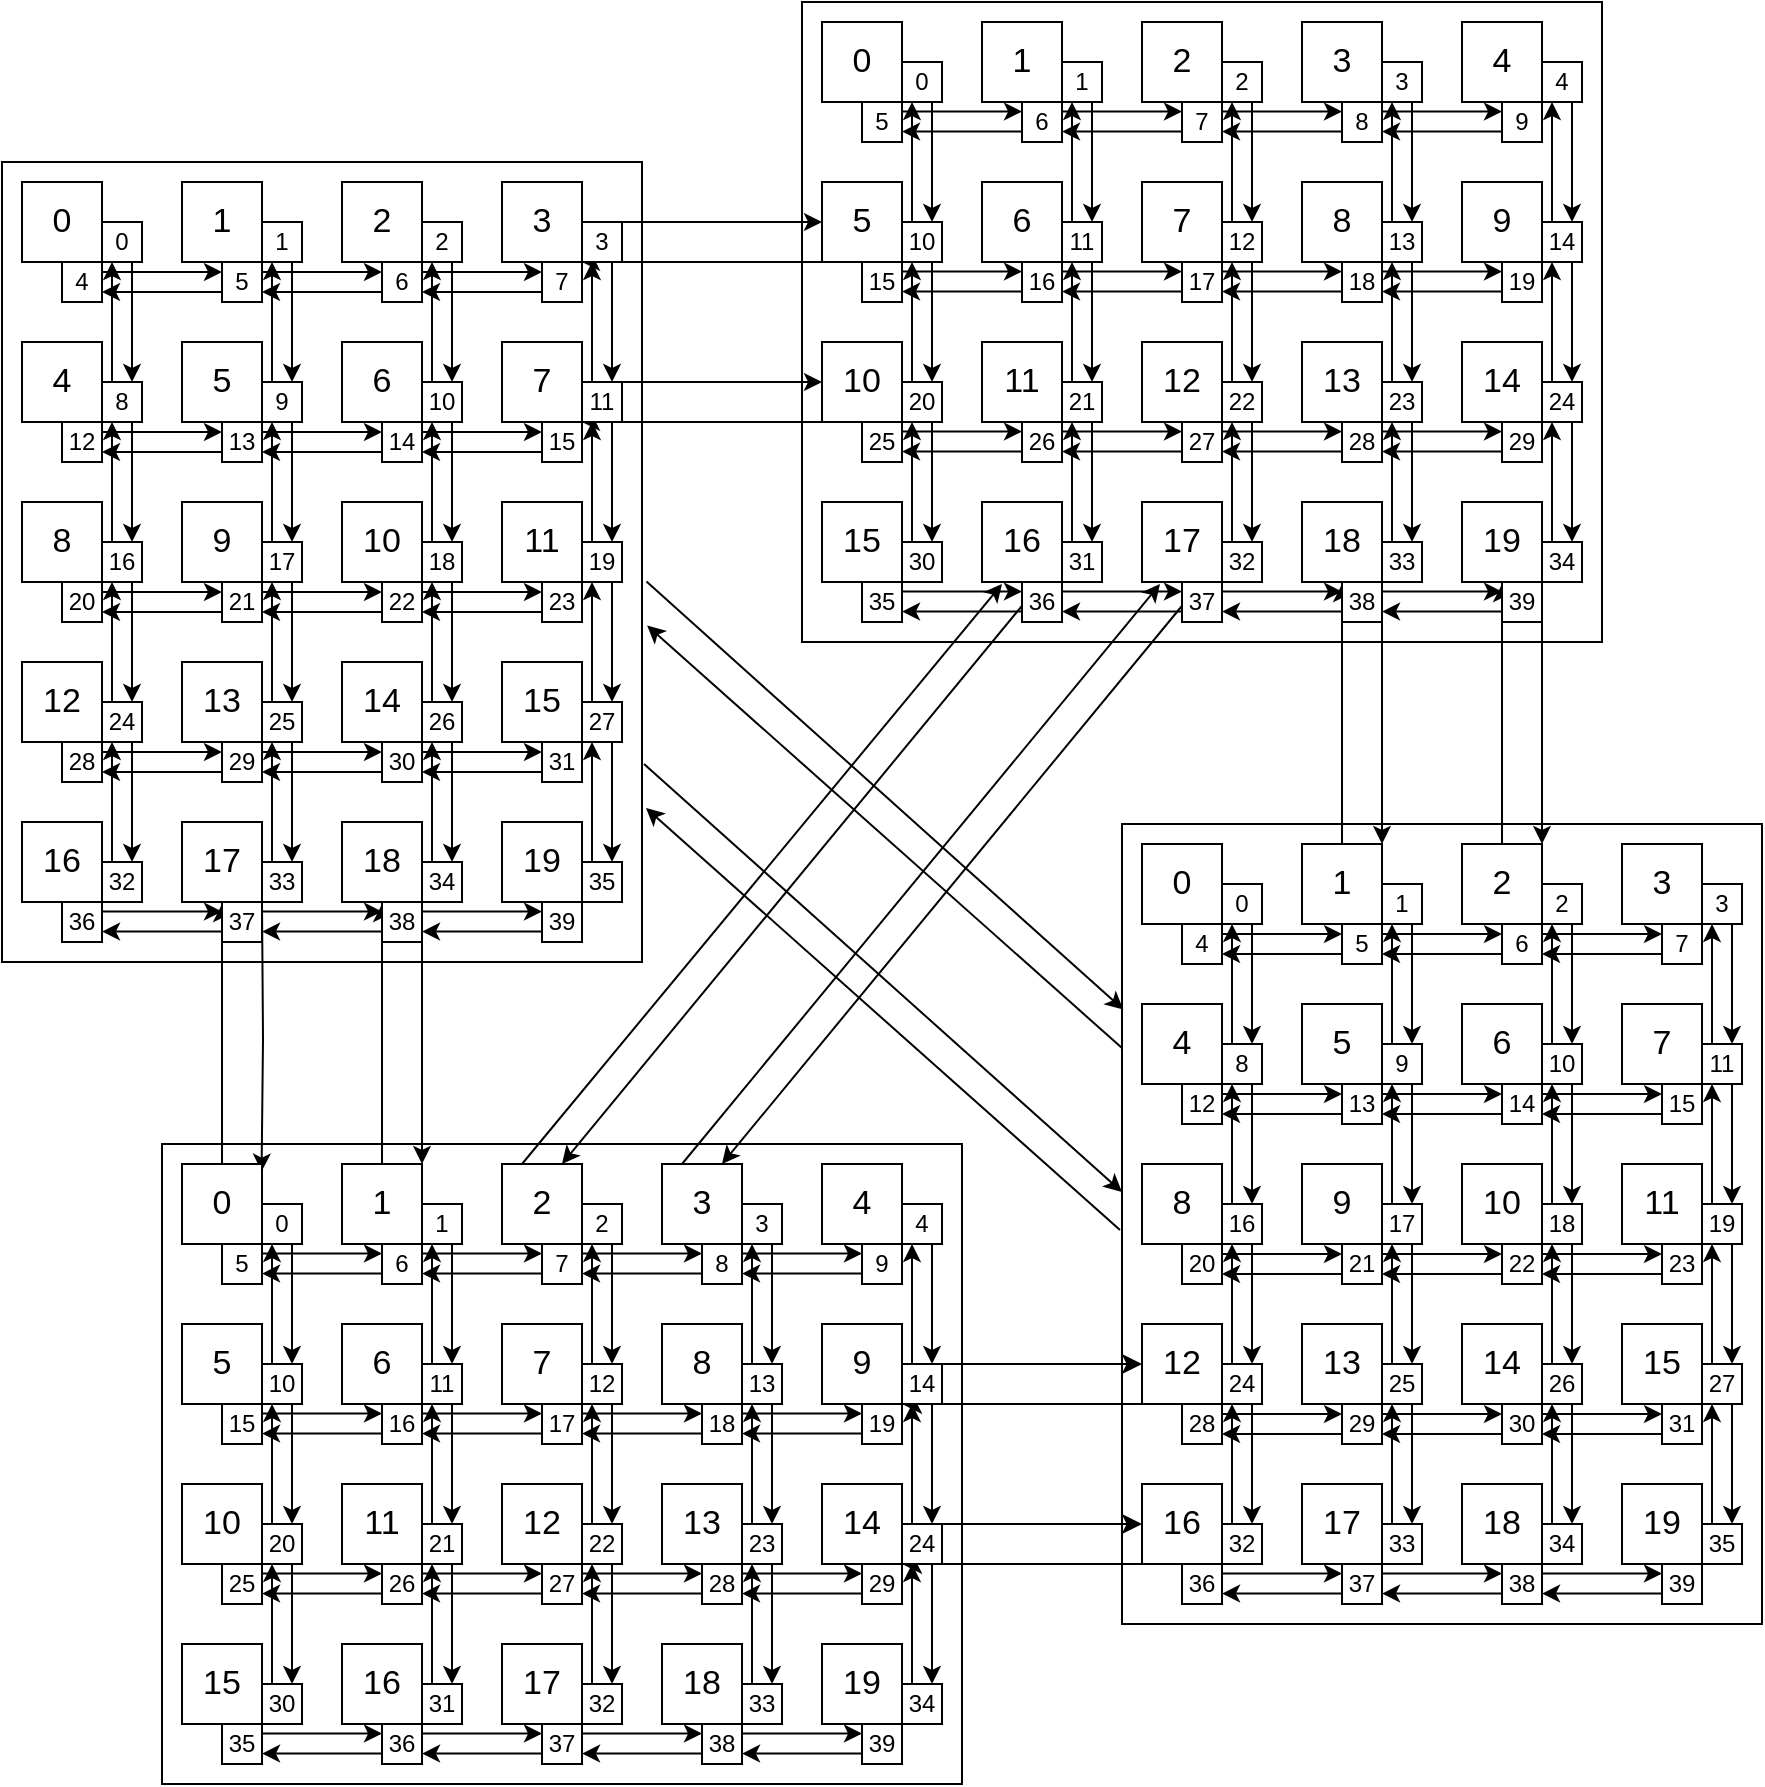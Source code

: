 <mxfile>
    <diagram name="第 1 页" id="AXvdT4sFR94Y4YyiD8JD">
        <mxGraphModel dx="2286" dy="2007" grid="1" gridSize="10" guides="1" tooltips="1" connect="1" arrows="1" fold="1" page="1" pageScale="1" pageWidth="827" pageHeight="1169" math="0" shadow="0">
            <root>
                <mxCell id="0"/>
                <mxCell id="1" parent="0"/>
                <mxCell id="YWUKQ5pkmXSbJJqAoxHA-149" style="edgeStyle=orthogonalEdgeStyle;rounded=0;orthogonalLoop=1;jettySize=auto;html=1;exitX=1;exitY=0.25;exitDx=0;exitDy=0;entryX=0;entryY=0.25;entryDx=0;entryDy=0;fontSize=17;endSize=7;jumpSize=7;" parent="1" edge="1">
                    <mxGeometry relative="1" as="geometry">
                        <mxPoint x="30" y="240" as="sourcePoint"/>
                        <mxPoint x="150" y="240" as="targetPoint"/>
                    </mxGeometry>
                </mxCell>
                <mxCell id="YWUKQ5pkmXSbJJqAoxHA-150" style="edgeStyle=orthogonalEdgeStyle;rounded=0;orthogonalLoop=1;jettySize=auto;html=1;exitX=0;exitY=0.75;exitDx=0;exitDy=0;entryX=1;entryY=0.75;entryDx=0;entryDy=0;fontSize=17;endSize=7;jumpSize=7;" parent="1" edge="1">
                    <mxGeometry relative="1" as="geometry">
                        <mxPoint x="150" y="260" as="sourcePoint"/>
                        <mxPoint x="30" y="260" as="targetPoint"/>
                    </mxGeometry>
                </mxCell>
                <mxCell id="YWUKQ5pkmXSbJJqAoxHA-151" style="edgeStyle=orthogonalEdgeStyle;rounded=0;orthogonalLoop=1;jettySize=auto;html=1;exitX=1;exitY=0.25;exitDx=0;exitDy=0;entryX=0;entryY=0.25;entryDx=0;entryDy=0;fontSize=17;endSize=7;jumpSize=7;" parent="1" edge="1">
                    <mxGeometry relative="1" as="geometry">
                        <mxPoint x="30" y="320" as="sourcePoint"/>
                        <mxPoint x="150" y="320" as="targetPoint"/>
                    </mxGeometry>
                </mxCell>
                <mxCell id="YWUKQ5pkmXSbJJqAoxHA-152" style="edgeStyle=orthogonalEdgeStyle;rounded=0;orthogonalLoop=1;jettySize=auto;html=1;exitX=0;exitY=0.75;exitDx=0;exitDy=0;entryX=1;entryY=0.75;entryDx=0;entryDy=0;fontSize=17;endSize=7;jumpSize=7;" parent="1" edge="1">
                    <mxGeometry relative="1" as="geometry">
                        <mxPoint x="150" y="340" as="sourcePoint"/>
                        <mxPoint x="30" y="340" as="targetPoint"/>
                    </mxGeometry>
                </mxCell>
                <mxCell id="YWUKQ5pkmXSbJJqAoxHA-153" style="edgeStyle=orthogonalEdgeStyle;rounded=0;orthogonalLoop=1;jettySize=auto;html=1;exitX=0.25;exitY=0;exitDx=0;exitDy=0;entryX=0.25;entryY=1;entryDx=0;entryDy=0;fontSize=17;" parent="1" edge="1">
                    <mxGeometry relative="1" as="geometry">
                        <mxPoint x="250" y="-20" as="sourcePoint"/>
                        <mxPoint x="250" y="-150" as="targetPoint"/>
                    </mxGeometry>
                </mxCell>
                <mxCell id="YWUKQ5pkmXSbJJqAoxHA-154" style="edgeStyle=orthogonalEdgeStyle;rounded=0;orthogonalLoop=1;jettySize=auto;html=1;exitX=0.75;exitY=1;exitDx=0;exitDy=0;entryX=0.75;entryY=0;entryDx=0;entryDy=0;fontSize=17;" parent="1" edge="1">
                    <mxGeometry relative="1" as="geometry">
                        <mxPoint x="270" y="-150" as="sourcePoint"/>
                        <mxPoint x="270" y="-20" as="targetPoint"/>
                    </mxGeometry>
                </mxCell>
                <mxCell id="YWUKQ5pkmXSbJJqAoxHA-155" style="edgeStyle=orthogonalEdgeStyle;rounded=0;orthogonalLoop=1;jettySize=auto;html=1;exitX=0.25;exitY=0;exitDx=0;exitDy=0;entryX=0.25;entryY=1;entryDx=0;entryDy=0;fontSize=17;" parent="1" edge="1">
                    <mxGeometry relative="1" as="geometry">
                        <mxPoint x="330" y="-20" as="sourcePoint"/>
                        <mxPoint x="330" y="-150" as="targetPoint"/>
                    </mxGeometry>
                </mxCell>
                <mxCell id="YWUKQ5pkmXSbJJqAoxHA-156" style="edgeStyle=orthogonalEdgeStyle;rounded=0;orthogonalLoop=1;jettySize=auto;html=1;exitX=0.75;exitY=1;exitDx=0;exitDy=0;entryX=0.75;entryY=0;entryDx=0;entryDy=0;fontSize=17;" parent="1" edge="1">
                    <mxGeometry relative="1" as="geometry">
                        <mxPoint x="350" y="-150" as="sourcePoint"/>
                        <mxPoint x="350" y="-20" as="targetPoint"/>
                    </mxGeometry>
                </mxCell>
                <mxCell id="YWUKQ5pkmXSbJJqAoxHA-157" style="edgeStyle=orthogonalEdgeStyle;rounded=0;orthogonalLoop=1;jettySize=auto;html=1;exitX=0.25;exitY=0;exitDx=0;exitDy=0;entryX=0.25;entryY=1;entryDx=0;entryDy=0;fontSize=17;" parent="1" edge="1">
                    <mxGeometry relative="1" as="geometry">
                        <mxPoint x="-310.0" y="10" as="targetPoint"/>
                        <mxPoint x="-310" y="140" as="sourcePoint"/>
                    </mxGeometry>
                </mxCell>
                <mxCell id="YWUKQ5pkmXSbJJqAoxHA-158" style="edgeStyle=orthogonalEdgeStyle;rounded=0;orthogonalLoop=1;jettySize=auto;html=1;exitX=0.75;exitY=1;exitDx=0;exitDy=0;entryX=0.745;entryY=0.095;entryDx=0;entryDy=0;entryPerimeter=0;fontSize=17;" parent="1" edge="1">
                    <mxGeometry relative="1" as="geometry">
                        <mxPoint x="-290.0" y="10" as="sourcePoint"/>
                        <mxPoint x="-290.2" y="143.8" as="targetPoint"/>
                    </mxGeometry>
                </mxCell>
                <mxCell id="YWUKQ5pkmXSbJJqAoxHA-159" style="edgeStyle=orthogonalEdgeStyle;rounded=0;orthogonalLoop=1;jettySize=auto;html=1;exitX=0.25;exitY=0;exitDx=0;exitDy=0;entryX=0.25;entryY=1;entryDx=0;entryDy=0;fontSize=17;" parent="1" edge="1">
                    <mxGeometry relative="1" as="geometry">
                        <mxPoint x="-230.0" y="10" as="targetPoint"/>
                        <mxPoint x="-230" y="140" as="sourcePoint"/>
                    </mxGeometry>
                </mxCell>
                <mxCell id="YWUKQ5pkmXSbJJqAoxHA-160" style="edgeStyle=orthogonalEdgeStyle;rounded=0;orthogonalLoop=1;jettySize=auto;html=1;exitX=0.75;exitY=1;exitDx=0;exitDy=0;entryX=0.75;entryY=0;entryDx=0;entryDy=0;fontSize=17;" parent="1" edge="1">
                    <mxGeometry relative="1" as="geometry">
                        <mxPoint x="-210.0" y="10" as="sourcePoint"/>
                        <mxPoint x="-210" y="140" as="targetPoint"/>
                    </mxGeometry>
                </mxCell>
                <mxCell id="YWUKQ5pkmXSbJJqAoxHA-161" style="edgeStyle=orthogonalEdgeStyle;rounded=0;orthogonalLoop=1;jettySize=auto;html=1;exitX=1;exitY=0.25;exitDx=0;exitDy=0;entryX=0;entryY=0.25;entryDx=0;entryDy=0;fontSize=17;" parent="1" edge="1">
                    <mxGeometry relative="1" as="geometry">
                        <mxPoint x="-130.0" y="-331" as="sourcePoint"/>
                        <mxPoint x="-10" y="-331" as="targetPoint"/>
                    </mxGeometry>
                </mxCell>
                <mxCell id="YWUKQ5pkmXSbJJqAoxHA-162" style="edgeStyle=orthogonalEdgeStyle;rounded=0;orthogonalLoop=1;jettySize=auto;html=1;exitX=0;exitY=0.75;exitDx=0;exitDy=0;entryX=1;entryY=0.75;entryDx=0;entryDy=0;fontSize=17;" parent="1" edge="1">
                    <mxGeometry relative="1" as="geometry">
                        <mxPoint x="-130.0" y="-311" as="targetPoint"/>
                        <mxPoint x="-10" y="-311" as="sourcePoint"/>
                    </mxGeometry>
                </mxCell>
                <mxCell id="YWUKQ5pkmXSbJJqAoxHA-163" style="edgeStyle=orthogonalEdgeStyle;rounded=0;orthogonalLoop=1;jettySize=auto;html=1;exitX=1;exitY=0.25;exitDx=0;exitDy=0;entryX=0;entryY=0.25;entryDx=0;entryDy=0;fontSize=17;" parent="1" edge="1">
                    <mxGeometry relative="1" as="geometry">
                        <mxPoint x="-130.0" y="-251" as="sourcePoint"/>
                        <mxPoint x="-10" y="-251" as="targetPoint"/>
                    </mxGeometry>
                </mxCell>
                <mxCell id="YWUKQ5pkmXSbJJqAoxHA-164" style="edgeStyle=orthogonalEdgeStyle;rounded=0;orthogonalLoop=1;jettySize=auto;html=1;exitX=0;exitY=0.75;exitDx=0;exitDy=0;entryX=1;entryY=0.75;entryDx=0;entryDy=0;fontSize=17;" parent="1" edge="1">
                    <mxGeometry relative="1" as="geometry">
                        <mxPoint x="-130.0" y="-231" as="targetPoint"/>
                        <mxPoint x="-10" y="-231" as="sourcePoint"/>
                    </mxGeometry>
                </mxCell>
                <mxCell id="YWUKQ5pkmXSbJJqAoxHA-168" value="" style="endArrow=classic;html=1;rounded=0;exitX=0;exitY=0.28;exitDx=0;exitDy=0;entryX=1.008;entryY=0.577;entryDx=0;entryDy=0;fontSize=17;entryPerimeter=0;exitPerimeter=0;" parent="1" source="YWUKQ5pkmXSbJJqAoxHA-40" edge="1">
                    <mxGeometry width="50" height="50" relative="1" as="geometry">
                        <mxPoint x="-180" y="80" as="sourcePoint"/>
                        <mxPoint x="-97.44" y="-129.2" as="targetPoint"/>
                    </mxGeometry>
                </mxCell>
                <mxCell id="YWUKQ5pkmXSbJJqAoxHA-171" value="" style="endArrow=classic;html=1;rounded=0;exitX=1.007;exitY=0.522;exitDx=0;exitDy=0;entryX=0.002;entryY=0.232;entryDx=0;entryDy=0;fontSize=17;exitPerimeter=0;entryPerimeter=0;" parent="1" target="YWUKQ5pkmXSbJJqAoxHA-40" edge="1">
                    <mxGeometry width="50" height="50" relative="1" as="geometry">
                        <mxPoint x="-97.76" y="-151.2" as="sourcePoint"/>
                        <mxPoint x="150" y="70" as="targetPoint"/>
                    </mxGeometry>
                </mxCell>
                <mxCell id="YWUKQ5pkmXSbJJqAoxHA-178" value="" style="endArrow=classic;html=1;rounded=0;exitX=0.25;exitY=0;exitDx=0;exitDy=0;entryX=0.25;entryY=1;entryDx=0;entryDy=0;fontSize=17;" parent="1" source="YWUKQ5pkmXSbJJqAoxHA-46" edge="1">
                    <mxGeometry width="50" height="50" relative="1" as="geometry">
                        <mxPoint x="160" y="10" as="sourcePoint"/>
                        <mxPoint x="80" y="-150" as="targetPoint"/>
                    </mxGeometry>
                </mxCell>
                <mxCell id="YWUKQ5pkmXSbJJqAoxHA-179" value="" style="endArrow=classic;html=1;rounded=0;exitX=0.25;exitY=0;exitDx=0;exitDy=0;entryX=0.25;entryY=1;entryDx=0;entryDy=0;fontSize=17;" parent="1" edge="1">
                    <mxGeometry width="50" height="50" relative="1" as="geometry">
                        <mxPoint x="99" y="-150" as="sourcePoint"/>
                        <mxPoint x="-140" y="140" as="targetPoint"/>
                    </mxGeometry>
                </mxCell>
                <mxCell id="YWUKQ5pkmXSbJJqAoxHA-206" value="" style="endArrow=classic;html=1;rounded=0;exitX=0.25;exitY=0;exitDx=0;exitDy=0;entryX=0.25;entryY=1;entryDx=0;entryDy=0;fontSize=17;" parent="1" edge="1">
                    <mxGeometry width="50" height="50" relative="1" as="geometry">
                        <mxPoint x="-80" y="140" as="sourcePoint"/>
                        <mxPoint x="159" y="-150" as="targetPoint"/>
                    </mxGeometry>
                </mxCell>
                <mxCell id="YWUKQ5pkmXSbJJqAoxHA-207" value="" style="endArrow=classic;html=1;rounded=0;exitX=0.25;exitY=0;exitDx=0;exitDy=0;entryX=0.25;entryY=1;entryDx=0;entryDy=0;fontSize=17;" parent="1" edge="1">
                    <mxGeometry width="50" height="50" relative="1" as="geometry">
                        <mxPoint x="179" y="-150" as="sourcePoint"/>
                        <mxPoint x="-60" y="140" as="targetPoint"/>
                    </mxGeometry>
                </mxCell>
                <mxCell id="YWUKQ5pkmXSbJJqAoxHA-34" value="16" style="whiteSpace=wrap;html=1;aspect=fixed;fontSize=17;container=0;" parent="1" vertex="1">
                    <mxGeometry x="150" y="300" width="40" height="40" as="geometry"/>
                </mxCell>
                <mxCell id="YWUKQ5pkmXSbJJqAoxHA-35" value="17" style="whiteSpace=wrap;html=1;aspect=fixed;fontSize=17;container=0;" parent="1" vertex="1">
                    <mxGeometry x="230" y="300" width="40" height="40" as="geometry"/>
                </mxCell>
                <mxCell id="YWUKQ5pkmXSbJJqAoxHA-36" value="18" style="whiteSpace=wrap;html=1;aspect=fixed;fontSize=17;container=0;" parent="1" vertex="1">
                    <mxGeometry x="310" y="300" width="40" height="40" as="geometry"/>
                </mxCell>
                <mxCell id="YWUKQ5pkmXSbJJqAoxHA-37" value="19" style="whiteSpace=wrap;html=1;aspect=fixed;fontSize=17;container=0;" parent="1" vertex="1">
                    <mxGeometry x="390" y="300" width="40" height="40" as="geometry"/>
                </mxCell>
                <mxCell id="YWUKQ5pkmXSbJJqAoxHA-40" value="" style="rounded=0;whiteSpace=wrap;html=1;fillColor=none;fontSize=17;container=0;" parent="1" vertex="1">
                    <mxGeometry x="140" y="-30" width="320" height="400" as="geometry"/>
                </mxCell>
                <mxCell id="YWUKQ5pkmXSbJJqAoxHA-1" value="0" style="whiteSpace=wrap;html=1;aspect=fixed;fontSize=17;container=0;" parent="1" vertex="1">
                    <mxGeometry x="150" y="-20" width="40" height="40" as="geometry"/>
                </mxCell>
                <mxCell id="YWUKQ5pkmXSbJJqAoxHA-2" value="1" style="whiteSpace=wrap;html=1;aspect=fixed;fontSize=17;container=0;" parent="1" vertex="1">
                    <mxGeometry x="230" y="-20" width="40" height="40" as="geometry"/>
                </mxCell>
                <mxCell id="YWUKQ5pkmXSbJJqAoxHA-3" value="2" style="whiteSpace=wrap;html=1;aspect=fixed;fontSize=17;container=0;" parent="1" vertex="1">
                    <mxGeometry x="310" y="-20" width="40" height="40" as="geometry"/>
                </mxCell>
                <mxCell id="YWUKQ5pkmXSbJJqAoxHA-4" value="3" style="whiteSpace=wrap;html=1;aspect=fixed;fontSize=17;container=0;" parent="1" vertex="1">
                    <mxGeometry x="390" y="-20" width="40" height="40" as="geometry"/>
                </mxCell>
                <mxCell id="YWUKQ5pkmXSbJJqAoxHA-5" value="4" style="whiteSpace=wrap;html=1;aspect=fixed;fontSize=17;container=0;" parent="1" vertex="1">
                    <mxGeometry x="150" y="60" width="40" height="40" as="geometry"/>
                </mxCell>
                <mxCell id="YWUKQ5pkmXSbJJqAoxHA-6" value="5" style="whiteSpace=wrap;html=1;aspect=fixed;fontSize=17;container=0;" parent="1" vertex="1">
                    <mxGeometry x="230" y="60" width="40" height="40" as="geometry"/>
                </mxCell>
                <mxCell id="YWUKQ5pkmXSbJJqAoxHA-7" value="6" style="whiteSpace=wrap;html=1;aspect=fixed;fontSize=17;container=0;" parent="1" vertex="1">
                    <mxGeometry x="310" y="60" width="40" height="40" as="geometry"/>
                </mxCell>
                <mxCell id="YWUKQ5pkmXSbJJqAoxHA-8" value="7" style="whiteSpace=wrap;html=1;aspect=fixed;fontSize=17;container=0;" parent="1" vertex="1">
                    <mxGeometry x="390" y="60" width="40" height="40" as="geometry"/>
                </mxCell>
                <mxCell id="YWUKQ5pkmXSbJJqAoxHA-9" value="8" style="whiteSpace=wrap;html=1;aspect=fixed;fontSize=17;container=0;" parent="1" vertex="1">
                    <mxGeometry x="150" y="140" width="40" height="40" as="geometry"/>
                </mxCell>
                <mxCell id="YWUKQ5pkmXSbJJqAoxHA-10" value="9" style="whiteSpace=wrap;html=1;aspect=fixed;fontSize=17;container=0;" parent="1" vertex="1">
                    <mxGeometry x="230" y="140" width="40" height="40" as="geometry"/>
                </mxCell>
                <mxCell id="YWUKQ5pkmXSbJJqAoxHA-11" value="10" style="whiteSpace=wrap;html=1;aspect=fixed;fontSize=17;container=0;" parent="1" vertex="1">
                    <mxGeometry x="310" y="140" width="40" height="40" as="geometry"/>
                </mxCell>
                <mxCell id="YWUKQ5pkmXSbJJqAoxHA-12" value="11" style="whiteSpace=wrap;html=1;aspect=fixed;fontSize=17;container=0;" parent="1" vertex="1">
                    <mxGeometry x="390" y="140" width="40" height="40" as="geometry"/>
                </mxCell>
                <mxCell id="YWUKQ5pkmXSbJJqAoxHA-13" value="12" style="whiteSpace=wrap;html=1;aspect=fixed;fontSize=17;container=0;" parent="1" vertex="1">
                    <mxGeometry x="150" y="220" width="40" height="40" as="geometry"/>
                </mxCell>
                <mxCell id="YWUKQ5pkmXSbJJqAoxHA-14" value="13" style="whiteSpace=wrap;html=1;aspect=fixed;fontSize=17;container=0;" parent="1" vertex="1">
                    <mxGeometry x="230" y="220" width="40" height="40" as="geometry"/>
                </mxCell>
                <mxCell id="YWUKQ5pkmXSbJJqAoxHA-15" value="14" style="whiteSpace=wrap;html=1;aspect=fixed;fontSize=17;container=0;" parent="1" vertex="1">
                    <mxGeometry x="310" y="220" width="40" height="40" as="geometry"/>
                </mxCell>
                <mxCell id="YWUKQ5pkmXSbJJqAoxHA-16" value="15" style="whiteSpace=wrap;html=1;aspect=fixed;fontSize=17;container=0;" parent="1" vertex="1">
                    <mxGeometry x="390" y="220" width="40" height="40" as="geometry"/>
                </mxCell>
                <mxCell id="dd5TmF9w7DW6roCzFlCA-45" style="edgeStyle=orthogonalEdgeStyle;rounded=0;orthogonalLoop=1;jettySize=auto;html=1;exitX=0.75;exitY=1;exitDx=0;exitDy=0;entryX=0.75;entryY=0;entryDx=0;entryDy=0;" parent="1" source="dd5TmF9w7DW6roCzFlCA-1" target="dd5TmF9w7DW6roCzFlCA-9" edge="1">
                    <mxGeometry relative="1" as="geometry"/>
                </mxCell>
                <mxCell id="dd5TmF9w7DW6roCzFlCA-1" value="0" style="rounded=0;whiteSpace=wrap;html=1;container=0;" parent="1" vertex="1">
                    <mxGeometry x="190" width="20" height="20" as="geometry"/>
                </mxCell>
                <mxCell id="dd5TmF9w7DW6roCzFlCA-41" style="edgeStyle=orthogonalEdgeStyle;rounded=0;orthogonalLoop=1;jettySize=auto;html=1;exitX=1;exitY=0.25;exitDx=0;exitDy=0;entryX=0;entryY=0.25;entryDx=0;entryDy=0;" parent="1" source="dd5TmF9w7DW6roCzFlCA-2" target="dd5TmF9w7DW6roCzFlCA-3" edge="1">
                    <mxGeometry relative="1" as="geometry"/>
                </mxCell>
                <mxCell id="dd5TmF9w7DW6roCzFlCA-2" value="4" style="rounded=0;whiteSpace=wrap;html=1;container=0;" parent="1" vertex="1">
                    <mxGeometry x="170" y="20" width="20" height="20" as="geometry"/>
                </mxCell>
                <mxCell id="dd5TmF9w7DW6roCzFlCA-42" style="edgeStyle=orthogonalEdgeStyle;rounded=0;orthogonalLoop=1;jettySize=auto;html=1;exitX=0;exitY=0.75;exitDx=0;exitDy=0;entryX=1;entryY=0.75;entryDx=0;entryDy=0;" parent="1" source="dd5TmF9w7DW6roCzFlCA-3" target="dd5TmF9w7DW6roCzFlCA-2" edge="1">
                    <mxGeometry relative="1" as="geometry"/>
                </mxCell>
                <mxCell id="dd5TmF9w7DW6roCzFlCA-3" value="5" style="rounded=0;whiteSpace=wrap;html=1;container=0;" parent="1" vertex="1">
                    <mxGeometry x="250" y="20" width="20" height="20" as="geometry"/>
                </mxCell>
                <mxCell id="dd5TmF9w7DW6roCzFlCA-4" value="1" style="rounded=0;whiteSpace=wrap;html=1;container=0;" parent="1" vertex="1">
                    <mxGeometry x="270" width="20" height="20" as="geometry"/>
                </mxCell>
                <mxCell id="YWUKQ5pkmXSbJJqAoxHA-43" value="" style="rounded=0;whiteSpace=wrap;html=1;container=0;fillColor=none;fontSize=17;" parent="1" vertex="1">
                    <mxGeometry x="-340" y="130" width="400" height="320" as="geometry"/>
                </mxCell>
                <mxCell id="YWUKQ5pkmXSbJJqAoxHA-44" value="0" style="whiteSpace=wrap;html=1;aspect=fixed;container=0;fontSize=17;" parent="1" vertex="1">
                    <mxGeometry x="-330" y="140" width="40" height="40" as="geometry"/>
                </mxCell>
                <mxCell id="YWUKQ5pkmXSbJJqAoxHA-45" value="1" style="whiteSpace=wrap;html=1;aspect=fixed;container=0;fontSize=17;" parent="1" vertex="1">
                    <mxGeometry x="-250" y="140" width="40" height="40" as="geometry"/>
                </mxCell>
                <mxCell id="YWUKQ5pkmXSbJJqAoxHA-46" value="2" style="whiteSpace=wrap;html=1;aspect=fixed;container=0;fontSize=17;" parent="1" vertex="1">
                    <mxGeometry x="-170" y="140" width="40" height="40" as="geometry"/>
                </mxCell>
                <mxCell id="YWUKQ5pkmXSbJJqAoxHA-47" value="3" style="whiteSpace=wrap;html=1;aspect=fixed;container=0;fontSize=17;" parent="1" vertex="1">
                    <mxGeometry x="-90" y="140" width="40" height="40" as="geometry"/>
                </mxCell>
                <mxCell id="YWUKQ5pkmXSbJJqAoxHA-48" value="5" style="whiteSpace=wrap;html=1;aspect=fixed;container=0;fontSize=17;" parent="1" vertex="1">
                    <mxGeometry x="-330" y="220" width="40" height="40" as="geometry"/>
                </mxCell>
                <mxCell id="YWUKQ5pkmXSbJJqAoxHA-49" value="6" style="whiteSpace=wrap;html=1;aspect=fixed;container=0;fontSize=17;" parent="1" vertex="1">
                    <mxGeometry x="-250" y="220" width="40" height="40" as="geometry"/>
                </mxCell>
                <mxCell id="YWUKQ5pkmXSbJJqAoxHA-50" value="7" style="whiteSpace=wrap;html=1;aspect=fixed;container=0;fontSize=17;" parent="1" vertex="1">
                    <mxGeometry x="-170" y="220" width="40" height="40" as="geometry"/>
                </mxCell>
                <mxCell id="YWUKQ5pkmXSbJJqAoxHA-51" value="8" style="whiteSpace=wrap;html=1;aspect=fixed;container=0;fontSize=17;" parent="1" vertex="1">
                    <mxGeometry x="-90" y="220" width="40" height="40" as="geometry"/>
                </mxCell>
                <mxCell id="YWUKQ5pkmXSbJJqAoxHA-52" value="10" style="whiteSpace=wrap;html=1;aspect=fixed;container=0;fontSize=17;" parent="1" vertex="1">
                    <mxGeometry x="-330" y="300" width="40" height="40" as="geometry"/>
                </mxCell>
                <mxCell id="YWUKQ5pkmXSbJJqAoxHA-53" value="11" style="whiteSpace=wrap;html=1;aspect=fixed;container=0;fontSize=17;" parent="1" vertex="1">
                    <mxGeometry x="-250" y="300" width="40" height="40" as="geometry"/>
                </mxCell>
                <mxCell id="YWUKQ5pkmXSbJJqAoxHA-54" value="12" style="whiteSpace=wrap;html=1;aspect=fixed;container=0;fontSize=17;" parent="1" vertex="1">
                    <mxGeometry x="-170" y="300" width="40" height="40" as="geometry"/>
                </mxCell>
                <mxCell id="YWUKQ5pkmXSbJJqAoxHA-55" value="13" style="whiteSpace=wrap;html=1;aspect=fixed;container=0;fontSize=17;" parent="1" vertex="1">
                    <mxGeometry x="-90" y="300" width="40" height="40" as="geometry"/>
                </mxCell>
                <mxCell id="YWUKQ5pkmXSbJJqAoxHA-56" value="15" style="whiteSpace=wrap;html=1;aspect=fixed;container=0;fontSize=17;" parent="1" vertex="1">
                    <mxGeometry x="-330" y="380" width="40" height="40" as="geometry"/>
                </mxCell>
                <mxCell id="YWUKQ5pkmXSbJJqAoxHA-57" value="16" style="whiteSpace=wrap;html=1;aspect=fixed;container=0;fontSize=17;" parent="1" vertex="1">
                    <mxGeometry x="-250" y="380" width="40" height="40" as="geometry"/>
                </mxCell>
                <mxCell id="YWUKQ5pkmXSbJJqAoxHA-58" value="17" style="whiteSpace=wrap;html=1;aspect=fixed;container=0;fontSize=17;" parent="1" vertex="1">
                    <mxGeometry x="-170" y="380" width="40" height="40" as="geometry"/>
                </mxCell>
                <mxCell id="YWUKQ5pkmXSbJJqAoxHA-59" value="18" style="whiteSpace=wrap;html=1;aspect=fixed;container=0;fontSize=17;" parent="1" vertex="1">
                    <mxGeometry x="-90" y="380" width="40" height="40" as="geometry"/>
                </mxCell>
                <mxCell id="YWUKQ5pkmXSbJJqAoxHA-66" value="4" style="whiteSpace=wrap;html=1;aspect=fixed;container=0;fontSize=17;" parent="1" vertex="1">
                    <mxGeometry x="-10" y="140" width="40" height="40" as="geometry"/>
                </mxCell>
                <mxCell id="YWUKQ5pkmXSbJJqAoxHA-67" value="9" style="whiteSpace=wrap;html=1;aspect=fixed;container=0;fontSize=17;" parent="1" vertex="1">
                    <mxGeometry x="-10" y="220" width="40" height="40" as="geometry"/>
                </mxCell>
                <mxCell id="YWUKQ5pkmXSbJJqAoxHA-68" value="14" style="whiteSpace=wrap;html=1;aspect=fixed;container=0;fontSize=17;" parent="1" vertex="1">
                    <mxGeometry x="-10" y="300" width="40" height="40" as="geometry"/>
                </mxCell>
                <mxCell id="YWUKQ5pkmXSbJJqAoxHA-69" value="19" style="whiteSpace=wrap;html=1;aspect=fixed;container=0;fontSize=17;" parent="1" vertex="1">
                    <mxGeometry x="-10" y="380" width="40" height="40" as="geometry"/>
                </mxCell>
                <mxCell id="dd5TmF9w7DW6roCzFlCA-5" value="2" style="rounded=0;whiteSpace=wrap;html=1;container=0;" parent="1" vertex="1">
                    <mxGeometry x="350" width="20" height="20" as="geometry"/>
                </mxCell>
                <mxCell id="dd5TmF9w7DW6roCzFlCA-6" value="6" style="rounded=0;whiteSpace=wrap;html=1;container=0;" parent="1" vertex="1">
                    <mxGeometry x="330" y="20" width="20" height="20" as="geometry"/>
                </mxCell>
                <mxCell id="dd5TmF9w7DW6roCzFlCA-7" value="7" style="rounded=0;whiteSpace=wrap;html=1;container=0;" parent="1" vertex="1">
                    <mxGeometry x="410" y="20" width="20" height="20" as="geometry"/>
                </mxCell>
                <mxCell id="dd5TmF9w7DW6roCzFlCA-8" value="3" style="rounded=0;whiteSpace=wrap;html=1;container=0;" parent="1" vertex="1">
                    <mxGeometry x="430" width="20" height="20" as="geometry"/>
                </mxCell>
                <mxCell id="dd5TmF9w7DW6roCzFlCA-44" style="edgeStyle=orthogonalEdgeStyle;rounded=0;orthogonalLoop=1;jettySize=auto;html=1;exitX=0.25;exitY=0;exitDx=0;exitDy=0;entryX=0.25;entryY=1;entryDx=0;entryDy=0;" parent="1" source="dd5TmF9w7DW6roCzFlCA-9" target="dd5TmF9w7DW6roCzFlCA-1" edge="1">
                    <mxGeometry relative="1" as="geometry"/>
                </mxCell>
                <mxCell id="dd5TmF9w7DW6roCzFlCA-9" value="8" style="rounded=0;whiteSpace=wrap;html=1;container=0;" parent="1" vertex="1">
                    <mxGeometry x="190" y="80" width="20" height="20" as="geometry"/>
                </mxCell>
                <mxCell id="dd5TmF9w7DW6roCzFlCA-10" value="9" style="rounded=0;whiteSpace=wrap;html=1;container=0;" parent="1" vertex="1">
                    <mxGeometry x="270" y="80" width="20" height="20" as="geometry"/>
                </mxCell>
                <mxCell id="dd5TmF9w7DW6roCzFlCA-11" value="13" style="rounded=0;whiteSpace=wrap;html=1;container=0;" parent="1" vertex="1">
                    <mxGeometry x="250" y="100" width="20" height="20" as="geometry"/>
                </mxCell>
                <mxCell id="dd5TmF9w7DW6roCzFlCA-12" value="12" style="rounded=0;whiteSpace=wrap;html=1;container=0;" parent="1" vertex="1">
                    <mxGeometry x="170" y="100" width="20" height="20" as="geometry"/>
                </mxCell>
                <mxCell id="dd5TmF9w7DW6roCzFlCA-13" value="10" style="rounded=0;whiteSpace=wrap;html=1;container=0;" parent="1" vertex="1">
                    <mxGeometry x="350" y="80" width="20" height="20" as="geometry"/>
                </mxCell>
                <mxCell id="dd5TmF9w7DW6roCzFlCA-14" value="15" style="rounded=0;whiteSpace=wrap;html=1;container=0;" parent="1" vertex="1">
                    <mxGeometry x="410" y="100" width="20" height="20" as="geometry"/>
                </mxCell>
                <mxCell id="dd5TmF9w7DW6roCzFlCA-15" value="11" style="rounded=0;whiteSpace=wrap;html=1;container=0;" parent="1" vertex="1">
                    <mxGeometry x="430" y="80" width="20" height="20" as="geometry"/>
                </mxCell>
                <mxCell id="dd5TmF9w7DW6roCzFlCA-16" value="14" style="rounded=0;whiteSpace=wrap;html=1;container=0;" parent="1" vertex="1">
                    <mxGeometry x="330" y="100" width="20" height="20" as="geometry"/>
                </mxCell>
                <mxCell id="dd5TmF9w7DW6roCzFlCA-17" value="16" style="rounded=0;whiteSpace=wrap;html=1;container=0;" parent="1" vertex="1">
                    <mxGeometry x="190" y="160" width="20" height="20" as="geometry"/>
                </mxCell>
                <mxCell id="dd5TmF9w7DW6roCzFlCA-18" value="17" style="rounded=0;whiteSpace=wrap;html=1;container=0;" parent="1" vertex="1">
                    <mxGeometry x="270" y="160" width="20" height="20" as="geometry"/>
                </mxCell>
                <mxCell id="dd5TmF9w7DW6roCzFlCA-19" value="21" style="rounded=0;whiteSpace=wrap;html=1;container=0;" parent="1" vertex="1">
                    <mxGeometry x="250" y="180" width="20" height="20" as="geometry"/>
                </mxCell>
                <mxCell id="dd5TmF9w7DW6roCzFlCA-20" value="20" style="rounded=0;whiteSpace=wrap;html=1;container=0;" parent="1" vertex="1">
                    <mxGeometry x="170" y="180" width="20" height="20" as="geometry"/>
                </mxCell>
                <mxCell id="dd5TmF9w7DW6roCzFlCA-21" value="18" style="rounded=0;whiteSpace=wrap;html=1;container=0;" parent="1" vertex="1">
                    <mxGeometry x="350" y="160" width="20" height="20" as="geometry"/>
                </mxCell>
                <mxCell id="dd5TmF9w7DW6roCzFlCA-22" value="23" style="rounded=0;whiteSpace=wrap;html=1;container=0;" parent="1" vertex="1">
                    <mxGeometry x="410" y="180" width="20" height="20" as="geometry"/>
                </mxCell>
                <mxCell id="dd5TmF9w7DW6roCzFlCA-23" value="19" style="rounded=0;whiteSpace=wrap;html=1;container=0;" parent="1" vertex="1">
                    <mxGeometry x="430" y="160" width="20" height="20" as="geometry"/>
                </mxCell>
                <mxCell id="dd5TmF9w7DW6roCzFlCA-24" value="22" style="rounded=0;whiteSpace=wrap;html=1;container=0;" parent="1" vertex="1">
                    <mxGeometry x="330" y="180" width="20" height="20" as="geometry"/>
                </mxCell>
                <mxCell id="dd5TmF9w7DW6roCzFlCA-25" value="24" style="rounded=0;whiteSpace=wrap;html=1;container=0;" parent="1" vertex="1">
                    <mxGeometry x="190" y="240" width="20" height="20" as="geometry"/>
                </mxCell>
                <mxCell id="dd5TmF9w7DW6roCzFlCA-26" value="25" style="rounded=0;whiteSpace=wrap;html=1;container=0;" parent="1" vertex="1">
                    <mxGeometry x="270" y="240" width="20" height="20" as="geometry"/>
                </mxCell>
                <mxCell id="dd5TmF9w7DW6roCzFlCA-27" value="29" style="rounded=0;whiteSpace=wrap;html=1;container=0;" parent="1" vertex="1">
                    <mxGeometry x="250" y="260" width="20" height="20" as="geometry"/>
                </mxCell>
                <mxCell id="dd5TmF9w7DW6roCzFlCA-28" value="28" style="rounded=0;whiteSpace=wrap;html=1;container=0;" parent="1" vertex="1">
                    <mxGeometry x="170" y="260" width="20" height="20" as="geometry"/>
                </mxCell>
                <mxCell id="dd5TmF9w7DW6roCzFlCA-29" value="26" style="rounded=0;whiteSpace=wrap;html=1;container=0;" parent="1" vertex="1">
                    <mxGeometry x="350" y="240" width="20" height="20" as="geometry"/>
                </mxCell>
                <mxCell id="dd5TmF9w7DW6roCzFlCA-30" value="31" style="rounded=0;whiteSpace=wrap;html=1;container=0;" parent="1" vertex="1">
                    <mxGeometry x="410" y="260" width="20" height="20" as="geometry"/>
                </mxCell>
                <mxCell id="dd5TmF9w7DW6roCzFlCA-31" value="27" style="rounded=0;whiteSpace=wrap;html=1;container=0;" parent="1" vertex="1">
                    <mxGeometry x="430" y="240" width="20" height="20" as="geometry"/>
                </mxCell>
                <mxCell id="dd5TmF9w7DW6roCzFlCA-32" value="30" style="rounded=0;whiteSpace=wrap;html=1;container=0;" parent="1" vertex="1">
                    <mxGeometry x="330" y="260" width="20" height="20" as="geometry"/>
                </mxCell>
                <mxCell id="dd5TmF9w7DW6roCzFlCA-33" value="32" style="rounded=0;whiteSpace=wrap;html=1;container=0;" parent="1" vertex="1">
                    <mxGeometry x="190" y="320" width="20" height="20" as="geometry"/>
                </mxCell>
                <mxCell id="dd5TmF9w7DW6roCzFlCA-34" value="33" style="rounded=0;whiteSpace=wrap;html=1;container=0;" parent="1" vertex="1">
                    <mxGeometry x="270" y="320" width="20" height="20" as="geometry"/>
                </mxCell>
                <mxCell id="dd5TmF9w7DW6roCzFlCA-35" value="37" style="rounded=0;whiteSpace=wrap;html=1;container=0;" parent="1" vertex="1">
                    <mxGeometry x="250" y="340" width="20" height="20" as="geometry"/>
                </mxCell>
                <mxCell id="dd5TmF9w7DW6roCzFlCA-36" value="36" style="rounded=0;whiteSpace=wrap;html=1;container=0;" parent="1" vertex="1">
                    <mxGeometry x="170" y="340" width="20" height="20" as="geometry"/>
                </mxCell>
                <mxCell id="dd5TmF9w7DW6roCzFlCA-37" value="34" style="rounded=0;whiteSpace=wrap;html=1;container=0;" parent="1" vertex="1">
                    <mxGeometry x="350" y="320" width="20" height="20" as="geometry"/>
                </mxCell>
                <mxCell id="dd5TmF9w7DW6roCzFlCA-38" value="39" style="rounded=0;whiteSpace=wrap;html=1;container=0;" parent="1" vertex="1">
                    <mxGeometry x="410" y="340" width="20" height="20" as="geometry"/>
                </mxCell>
                <mxCell id="dd5TmF9w7DW6roCzFlCA-39" value="35" style="rounded=0;whiteSpace=wrap;html=1;container=0;" parent="1" vertex="1">
                    <mxGeometry x="430" y="320" width="20" height="20" as="geometry"/>
                </mxCell>
                <mxCell id="dd5TmF9w7DW6roCzFlCA-40" value="38" style="rounded=0;whiteSpace=wrap;html=1;container=0;" parent="1" vertex="1">
                    <mxGeometry x="330" y="340" width="20" height="20" as="geometry"/>
                </mxCell>
                <mxCell id="dd5TmF9w7DW6roCzFlCA-46" style="edgeStyle=orthogonalEdgeStyle;rounded=0;orthogonalLoop=1;jettySize=auto;html=1;exitX=0.75;exitY=1;exitDx=0;exitDy=0;entryX=0.75;entryY=0;entryDx=0;entryDy=0;" parent="1" edge="1">
                    <mxGeometry relative="1" as="geometry">
                        <mxPoint x="285" y="20" as="sourcePoint"/>
                        <mxPoint x="285" y="80" as="targetPoint"/>
                    </mxGeometry>
                </mxCell>
                <mxCell id="dd5TmF9w7DW6roCzFlCA-47" style="edgeStyle=orthogonalEdgeStyle;rounded=0;orthogonalLoop=1;jettySize=auto;html=1;exitX=0.25;exitY=0;exitDx=0;exitDy=0;entryX=0.25;entryY=1;entryDx=0;entryDy=0;" parent="1" edge="1">
                    <mxGeometry relative="1" as="geometry">
                        <mxPoint x="275" y="80" as="sourcePoint"/>
                        <mxPoint x="275" y="20" as="targetPoint"/>
                    </mxGeometry>
                </mxCell>
                <mxCell id="dd5TmF9w7DW6roCzFlCA-48" style="edgeStyle=orthogonalEdgeStyle;rounded=0;orthogonalLoop=1;jettySize=auto;html=1;exitX=0;exitY=0.75;exitDx=0;exitDy=0;entryX=1;entryY=0.75;entryDx=0;entryDy=0;" parent="1" edge="1">
                    <mxGeometry relative="1" as="geometry">
                        <mxPoint x="330" y="35" as="sourcePoint"/>
                        <mxPoint x="270" y="35" as="targetPoint"/>
                    </mxGeometry>
                </mxCell>
                <mxCell id="dd5TmF9w7DW6roCzFlCA-49" style="edgeStyle=orthogonalEdgeStyle;rounded=0;orthogonalLoop=1;jettySize=auto;html=1;exitX=1;exitY=0.25;exitDx=0;exitDy=0;entryX=0;entryY=0.25;entryDx=0;entryDy=0;" parent="1" edge="1">
                    <mxGeometry relative="1" as="geometry">
                        <mxPoint x="270" y="25" as="sourcePoint"/>
                        <mxPoint x="330" y="25" as="targetPoint"/>
                    </mxGeometry>
                </mxCell>
                <mxCell id="dd5TmF9w7DW6roCzFlCA-50" style="edgeStyle=orthogonalEdgeStyle;rounded=0;orthogonalLoop=1;jettySize=auto;html=1;exitX=0.75;exitY=1;exitDx=0;exitDy=0;entryX=0.75;entryY=0;entryDx=0;entryDy=0;" parent="1" edge="1">
                    <mxGeometry relative="1" as="geometry">
                        <mxPoint x="365" y="20" as="sourcePoint"/>
                        <mxPoint x="365" y="80" as="targetPoint"/>
                    </mxGeometry>
                </mxCell>
                <mxCell id="dd5TmF9w7DW6roCzFlCA-51" style="edgeStyle=orthogonalEdgeStyle;rounded=0;orthogonalLoop=1;jettySize=auto;html=1;exitX=0.25;exitY=0;exitDx=0;exitDy=0;entryX=0.25;entryY=1;entryDx=0;entryDy=0;" parent="1" edge="1">
                    <mxGeometry relative="1" as="geometry">
                        <mxPoint x="355" y="80" as="sourcePoint"/>
                        <mxPoint x="355" y="20" as="targetPoint"/>
                    </mxGeometry>
                </mxCell>
                <mxCell id="dd5TmF9w7DW6roCzFlCA-52" style="edgeStyle=orthogonalEdgeStyle;rounded=0;orthogonalLoop=1;jettySize=auto;html=1;exitX=0;exitY=0.75;exitDx=0;exitDy=0;entryX=1;entryY=0.75;entryDx=0;entryDy=0;" parent="1" edge="1">
                    <mxGeometry relative="1" as="geometry">
                        <mxPoint x="410" y="35" as="sourcePoint"/>
                        <mxPoint x="350" y="35" as="targetPoint"/>
                    </mxGeometry>
                </mxCell>
                <mxCell id="dd5TmF9w7DW6roCzFlCA-53" style="edgeStyle=orthogonalEdgeStyle;rounded=0;orthogonalLoop=1;jettySize=auto;html=1;exitX=1;exitY=0.25;exitDx=0;exitDy=0;entryX=0;entryY=0.25;entryDx=0;entryDy=0;" parent="1" edge="1">
                    <mxGeometry relative="1" as="geometry">
                        <mxPoint x="350" y="25" as="sourcePoint"/>
                        <mxPoint x="410" y="25" as="targetPoint"/>
                    </mxGeometry>
                </mxCell>
                <mxCell id="dd5TmF9w7DW6roCzFlCA-54" style="edgeStyle=orthogonalEdgeStyle;rounded=0;orthogonalLoop=1;jettySize=auto;html=1;exitX=0.75;exitY=1;exitDx=0;exitDy=0;entryX=0.75;entryY=0;entryDx=0;entryDy=0;" parent="1" edge="1">
                    <mxGeometry relative="1" as="geometry">
                        <mxPoint x="445" y="20" as="sourcePoint"/>
                        <mxPoint x="445" y="80" as="targetPoint"/>
                    </mxGeometry>
                </mxCell>
                <mxCell id="dd5TmF9w7DW6roCzFlCA-55" style="edgeStyle=orthogonalEdgeStyle;rounded=0;orthogonalLoop=1;jettySize=auto;html=1;exitX=0.25;exitY=0;exitDx=0;exitDy=0;entryX=0.25;entryY=1;entryDx=0;entryDy=0;" parent="1" edge="1">
                    <mxGeometry relative="1" as="geometry">
                        <mxPoint x="435" y="80" as="sourcePoint"/>
                        <mxPoint x="435" y="20" as="targetPoint"/>
                    </mxGeometry>
                </mxCell>
                <mxCell id="dd5TmF9w7DW6roCzFlCA-58" style="edgeStyle=orthogonalEdgeStyle;rounded=0;orthogonalLoop=1;jettySize=auto;html=1;exitX=1;exitY=0.25;exitDx=0;exitDy=0;entryX=0;entryY=0.25;entryDx=0;entryDy=0;" parent="1" edge="1">
                    <mxGeometry relative="1" as="geometry">
                        <mxPoint x="190" y="105" as="sourcePoint"/>
                        <mxPoint x="250" y="105" as="targetPoint"/>
                    </mxGeometry>
                </mxCell>
                <mxCell id="dd5TmF9w7DW6roCzFlCA-59" style="edgeStyle=orthogonalEdgeStyle;rounded=0;orthogonalLoop=1;jettySize=auto;html=1;exitX=0;exitY=0.75;exitDx=0;exitDy=0;entryX=1;entryY=0.75;entryDx=0;entryDy=0;" parent="1" edge="1">
                    <mxGeometry relative="1" as="geometry">
                        <mxPoint x="250" y="115" as="sourcePoint"/>
                        <mxPoint x="190" y="115" as="targetPoint"/>
                    </mxGeometry>
                </mxCell>
                <mxCell id="dd5TmF9w7DW6roCzFlCA-60" style="edgeStyle=orthogonalEdgeStyle;rounded=0;orthogonalLoop=1;jettySize=auto;html=1;exitX=0;exitY=0.75;exitDx=0;exitDy=0;entryX=1;entryY=0.75;entryDx=0;entryDy=0;" parent="1" edge="1">
                    <mxGeometry relative="1" as="geometry">
                        <mxPoint x="330" y="115" as="sourcePoint"/>
                        <mxPoint x="270" y="115" as="targetPoint"/>
                    </mxGeometry>
                </mxCell>
                <mxCell id="dd5TmF9w7DW6roCzFlCA-61" style="edgeStyle=orthogonalEdgeStyle;rounded=0;orthogonalLoop=1;jettySize=auto;html=1;exitX=1;exitY=0.25;exitDx=0;exitDy=0;entryX=0;entryY=0.25;entryDx=0;entryDy=0;" parent="1" edge="1">
                    <mxGeometry relative="1" as="geometry">
                        <mxPoint x="270" y="105" as="sourcePoint"/>
                        <mxPoint x="330" y="105" as="targetPoint"/>
                    </mxGeometry>
                </mxCell>
                <mxCell id="dd5TmF9w7DW6roCzFlCA-62" style="edgeStyle=orthogonalEdgeStyle;rounded=0;orthogonalLoop=1;jettySize=auto;html=1;exitX=0;exitY=0.75;exitDx=0;exitDy=0;entryX=1;entryY=0.75;entryDx=0;entryDy=0;" parent="1" edge="1">
                    <mxGeometry relative="1" as="geometry">
                        <mxPoint x="410" y="115" as="sourcePoint"/>
                        <mxPoint x="350" y="115" as="targetPoint"/>
                    </mxGeometry>
                </mxCell>
                <mxCell id="dd5TmF9w7DW6roCzFlCA-63" style="edgeStyle=orthogonalEdgeStyle;rounded=0;orthogonalLoop=1;jettySize=auto;html=1;exitX=1;exitY=0.25;exitDx=0;exitDy=0;entryX=0;entryY=0.25;entryDx=0;entryDy=0;" parent="1" edge="1">
                    <mxGeometry relative="1" as="geometry">
                        <mxPoint x="350" y="105" as="sourcePoint"/>
                        <mxPoint x="410" y="105" as="targetPoint"/>
                    </mxGeometry>
                </mxCell>
                <mxCell id="dd5TmF9w7DW6roCzFlCA-64" style="edgeStyle=orthogonalEdgeStyle;rounded=0;orthogonalLoop=1;jettySize=auto;html=1;exitX=0.75;exitY=1;exitDx=0;exitDy=0;entryX=0.75;entryY=0;entryDx=0;entryDy=0;" parent="1" edge="1">
                    <mxGeometry relative="1" as="geometry">
                        <mxPoint x="445" y="100" as="sourcePoint"/>
                        <mxPoint x="445" y="160" as="targetPoint"/>
                    </mxGeometry>
                </mxCell>
                <mxCell id="dd5TmF9w7DW6roCzFlCA-65" style="edgeStyle=orthogonalEdgeStyle;rounded=0;orthogonalLoop=1;jettySize=auto;html=1;exitX=0.25;exitY=0;exitDx=0;exitDy=0;entryX=0.25;entryY=1;entryDx=0;entryDy=0;" parent="1" edge="1">
                    <mxGeometry relative="1" as="geometry">
                        <mxPoint x="435" y="160" as="sourcePoint"/>
                        <mxPoint x="435" y="100" as="targetPoint"/>
                    </mxGeometry>
                </mxCell>
                <mxCell id="dd5TmF9w7DW6roCzFlCA-66" style="edgeStyle=orthogonalEdgeStyle;rounded=0;orthogonalLoop=1;jettySize=auto;html=1;exitX=0.75;exitY=1;exitDx=0;exitDy=0;entryX=0.75;entryY=0;entryDx=0;entryDy=0;" parent="1" edge="1">
                    <mxGeometry relative="1" as="geometry">
                        <mxPoint x="365" y="100" as="sourcePoint"/>
                        <mxPoint x="365" y="160" as="targetPoint"/>
                    </mxGeometry>
                </mxCell>
                <mxCell id="dd5TmF9w7DW6roCzFlCA-67" style="edgeStyle=orthogonalEdgeStyle;rounded=0;orthogonalLoop=1;jettySize=auto;html=1;exitX=0.25;exitY=0;exitDx=0;exitDy=0;entryX=0.25;entryY=1;entryDx=0;entryDy=0;" parent="1" edge="1">
                    <mxGeometry relative="1" as="geometry">
                        <mxPoint x="355" y="160" as="sourcePoint"/>
                        <mxPoint x="355" y="100" as="targetPoint"/>
                    </mxGeometry>
                </mxCell>
                <mxCell id="dd5TmF9w7DW6roCzFlCA-68" style="edgeStyle=orthogonalEdgeStyle;rounded=0;orthogonalLoop=1;jettySize=auto;html=1;exitX=0.75;exitY=1;exitDx=0;exitDy=0;entryX=0.75;entryY=0;entryDx=0;entryDy=0;" parent="1" edge="1">
                    <mxGeometry relative="1" as="geometry">
                        <mxPoint x="285" y="100" as="sourcePoint"/>
                        <mxPoint x="285" y="160" as="targetPoint"/>
                    </mxGeometry>
                </mxCell>
                <mxCell id="dd5TmF9w7DW6roCzFlCA-69" style="edgeStyle=orthogonalEdgeStyle;rounded=0;orthogonalLoop=1;jettySize=auto;html=1;exitX=0.25;exitY=0;exitDx=0;exitDy=0;entryX=0.25;entryY=1;entryDx=0;entryDy=0;" parent="1" edge="1">
                    <mxGeometry relative="1" as="geometry">
                        <mxPoint x="275" y="160" as="sourcePoint"/>
                        <mxPoint x="275" y="100" as="targetPoint"/>
                    </mxGeometry>
                </mxCell>
                <mxCell id="dd5TmF9w7DW6roCzFlCA-70" style="edgeStyle=orthogonalEdgeStyle;rounded=0;orthogonalLoop=1;jettySize=auto;html=1;exitX=0.75;exitY=1;exitDx=0;exitDy=0;entryX=0.75;entryY=0;entryDx=0;entryDy=0;" parent="1" edge="1">
                    <mxGeometry relative="1" as="geometry">
                        <mxPoint x="205" y="100" as="sourcePoint"/>
                        <mxPoint x="205" y="160" as="targetPoint"/>
                    </mxGeometry>
                </mxCell>
                <mxCell id="dd5TmF9w7DW6roCzFlCA-71" style="edgeStyle=orthogonalEdgeStyle;rounded=0;orthogonalLoop=1;jettySize=auto;html=1;exitX=0.25;exitY=0;exitDx=0;exitDy=0;entryX=0.25;entryY=1;entryDx=0;entryDy=0;" parent="1" edge="1">
                    <mxGeometry relative="1" as="geometry">
                        <mxPoint x="195" y="160" as="sourcePoint"/>
                        <mxPoint x="195" y="100" as="targetPoint"/>
                    </mxGeometry>
                </mxCell>
                <mxCell id="dd5TmF9w7DW6roCzFlCA-72" style="edgeStyle=orthogonalEdgeStyle;rounded=0;orthogonalLoop=1;jettySize=auto;html=1;exitX=1;exitY=0.25;exitDx=0;exitDy=0;entryX=0;entryY=0.25;entryDx=0;entryDy=0;" parent="1" edge="1">
                    <mxGeometry relative="1" as="geometry">
                        <mxPoint x="190" y="185" as="sourcePoint"/>
                        <mxPoint x="250" y="185" as="targetPoint"/>
                    </mxGeometry>
                </mxCell>
                <mxCell id="dd5TmF9w7DW6roCzFlCA-73" style="edgeStyle=orthogonalEdgeStyle;rounded=0;orthogonalLoop=1;jettySize=auto;html=1;exitX=0;exitY=0.75;exitDx=0;exitDy=0;entryX=1;entryY=0.75;entryDx=0;entryDy=0;" parent="1" edge="1">
                    <mxGeometry relative="1" as="geometry">
                        <mxPoint x="250" y="195" as="sourcePoint"/>
                        <mxPoint x="190" y="195" as="targetPoint"/>
                    </mxGeometry>
                </mxCell>
                <mxCell id="dd5TmF9w7DW6roCzFlCA-74" style="edgeStyle=orthogonalEdgeStyle;rounded=0;orthogonalLoop=1;jettySize=auto;html=1;exitX=0;exitY=0.75;exitDx=0;exitDy=0;entryX=1;entryY=0.75;entryDx=0;entryDy=0;" parent="1" edge="1">
                    <mxGeometry relative="1" as="geometry">
                        <mxPoint x="330" y="195" as="sourcePoint"/>
                        <mxPoint x="270" y="195" as="targetPoint"/>
                    </mxGeometry>
                </mxCell>
                <mxCell id="dd5TmF9w7DW6roCzFlCA-75" style="edgeStyle=orthogonalEdgeStyle;rounded=0;orthogonalLoop=1;jettySize=auto;html=1;exitX=1;exitY=0.25;exitDx=0;exitDy=0;entryX=0;entryY=0.25;entryDx=0;entryDy=0;" parent="1" edge="1">
                    <mxGeometry relative="1" as="geometry">
                        <mxPoint x="270" y="185" as="sourcePoint"/>
                        <mxPoint x="330" y="185" as="targetPoint"/>
                    </mxGeometry>
                </mxCell>
                <mxCell id="dd5TmF9w7DW6roCzFlCA-76" style="edgeStyle=orthogonalEdgeStyle;rounded=0;orthogonalLoop=1;jettySize=auto;html=1;exitX=0;exitY=0.75;exitDx=0;exitDy=0;entryX=1;entryY=0.75;entryDx=0;entryDy=0;" parent="1" edge="1">
                    <mxGeometry relative="1" as="geometry">
                        <mxPoint x="410" y="195" as="sourcePoint"/>
                        <mxPoint x="350" y="195" as="targetPoint"/>
                    </mxGeometry>
                </mxCell>
                <mxCell id="dd5TmF9w7DW6roCzFlCA-77" style="edgeStyle=orthogonalEdgeStyle;rounded=0;orthogonalLoop=1;jettySize=auto;html=1;exitX=1;exitY=0.25;exitDx=0;exitDy=0;entryX=0;entryY=0.25;entryDx=0;entryDy=0;" parent="1" edge="1">
                    <mxGeometry relative="1" as="geometry">
                        <mxPoint x="350" y="185" as="sourcePoint"/>
                        <mxPoint x="410" y="185" as="targetPoint"/>
                    </mxGeometry>
                </mxCell>
                <mxCell id="dd5TmF9w7DW6roCzFlCA-78" style="edgeStyle=orthogonalEdgeStyle;rounded=0;orthogonalLoop=1;jettySize=auto;html=1;exitX=0.75;exitY=1;exitDx=0;exitDy=0;entryX=0.75;entryY=0;entryDx=0;entryDy=0;" parent="1" edge="1">
                    <mxGeometry relative="1" as="geometry">
                        <mxPoint x="445" y="180" as="sourcePoint"/>
                        <mxPoint x="445" y="240" as="targetPoint"/>
                    </mxGeometry>
                </mxCell>
                <mxCell id="dd5TmF9w7DW6roCzFlCA-79" style="edgeStyle=orthogonalEdgeStyle;rounded=0;orthogonalLoop=1;jettySize=auto;html=1;exitX=0.25;exitY=0;exitDx=0;exitDy=0;entryX=0.25;entryY=1;entryDx=0;entryDy=0;" parent="1" edge="1">
                    <mxGeometry relative="1" as="geometry">
                        <mxPoint x="435" y="240" as="sourcePoint"/>
                        <mxPoint x="435" y="180" as="targetPoint"/>
                    </mxGeometry>
                </mxCell>
                <mxCell id="dd5TmF9w7DW6roCzFlCA-80" style="edgeStyle=orthogonalEdgeStyle;rounded=0;orthogonalLoop=1;jettySize=auto;html=1;exitX=0.75;exitY=1;exitDx=0;exitDy=0;entryX=0.75;entryY=0;entryDx=0;entryDy=0;" parent="1" edge="1">
                    <mxGeometry relative="1" as="geometry">
                        <mxPoint x="365" y="180" as="sourcePoint"/>
                        <mxPoint x="365" y="240" as="targetPoint"/>
                    </mxGeometry>
                </mxCell>
                <mxCell id="dd5TmF9w7DW6roCzFlCA-81" style="edgeStyle=orthogonalEdgeStyle;rounded=0;orthogonalLoop=1;jettySize=auto;html=1;exitX=0.25;exitY=0;exitDx=0;exitDy=0;entryX=0.25;entryY=1;entryDx=0;entryDy=0;" parent="1" edge="1">
                    <mxGeometry relative="1" as="geometry">
                        <mxPoint x="355" y="240" as="sourcePoint"/>
                        <mxPoint x="355" y="180" as="targetPoint"/>
                    </mxGeometry>
                </mxCell>
                <mxCell id="dd5TmF9w7DW6roCzFlCA-82" style="edgeStyle=orthogonalEdgeStyle;rounded=0;orthogonalLoop=1;jettySize=auto;html=1;exitX=0.75;exitY=1;exitDx=0;exitDy=0;entryX=0.75;entryY=0;entryDx=0;entryDy=0;" parent="1" edge="1">
                    <mxGeometry relative="1" as="geometry">
                        <mxPoint x="285" y="180" as="sourcePoint"/>
                        <mxPoint x="285" y="240" as="targetPoint"/>
                    </mxGeometry>
                </mxCell>
                <mxCell id="dd5TmF9w7DW6roCzFlCA-83" style="edgeStyle=orthogonalEdgeStyle;rounded=0;orthogonalLoop=1;jettySize=auto;html=1;exitX=0.25;exitY=0;exitDx=0;exitDy=0;entryX=0.25;entryY=1;entryDx=0;entryDy=0;" parent="1" edge="1">
                    <mxGeometry relative="1" as="geometry">
                        <mxPoint x="275" y="240" as="sourcePoint"/>
                        <mxPoint x="275" y="180" as="targetPoint"/>
                    </mxGeometry>
                </mxCell>
                <mxCell id="dd5TmF9w7DW6roCzFlCA-84" style="edgeStyle=orthogonalEdgeStyle;rounded=0;orthogonalLoop=1;jettySize=auto;html=1;exitX=0.75;exitY=1;exitDx=0;exitDy=0;entryX=0.75;entryY=0;entryDx=0;entryDy=0;" parent="1" edge="1">
                    <mxGeometry relative="1" as="geometry">
                        <mxPoint x="205" y="180" as="sourcePoint"/>
                        <mxPoint x="205" y="240" as="targetPoint"/>
                    </mxGeometry>
                </mxCell>
                <mxCell id="dd5TmF9w7DW6roCzFlCA-85" style="edgeStyle=orthogonalEdgeStyle;rounded=0;orthogonalLoop=1;jettySize=auto;html=1;exitX=0.25;exitY=0;exitDx=0;exitDy=0;entryX=0.25;entryY=1;entryDx=0;entryDy=0;" parent="1" edge="1">
                    <mxGeometry relative="1" as="geometry">
                        <mxPoint x="195" y="240" as="sourcePoint"/>
                        <mxPoint x="195" y="180" as="targetPoint"/>
                    </mxGeometry>
                </mxCell>
                <mxCell id="dd5TmF9w7DW6roCzFlCA-86" style="edgeStyle=orthogonalEdgeStyle;rounded=0;orthogonalLoop=1;jettySize=auto;html=1;exitX=1;exitY=0.25;exitDx=0;exitDy=0;entryX=0;entryY=0.25;entryDx=0;entryDy=0;" parent="1" edge="1">
                    <mxGeometry relative="1" as="geometry">
                        <mxPoint x="190" y="265" as="sourcePoint"/>
                        <mxPoint x="250" y="265" as="targetPoint"/>
                    </mxGeometry>
                </mxCell>
                <mxCell id="dd5TmF9w7DW6roCzFlCA-87" style="edgeStyle=orthogonalEdgeStyle;rounded=0;orthogonalLoop=1;jettySize=auto;html=1;exitX=0;exitY=0.75;exitDx=0;exitDy=0;entryX=1;entryY=0.75;entryDx=0;entryDy=0;" parent="1" edge="1">
                    <mxGeometry relative="1" as="geometry">
                        <mxPoint x="250" y="275" as="sourcePoint"/>
                        <mxPoint x="190" y="275" as="targetPoint"/>
                    </mxGeometry>
                </mxCell>
                <mxCell id="dd5TmF9w7DW6roCzFlCA-88" style="edgeStyle=orthogonalEdgeStyle;rounded=0;orthogonalLoop=1;jettySize=auto;html=1;exitX=0;exitY=0.75;exitDx=0;exitDy=0;entryX=1;entryY=0.75;entryDx=0;entryDy=0;" parent="1" edge="1">
                    <mxGeometry relative="1" as="geometry">
                        <mxPoint x="330" y="275" as="sourcePoint"/>
                        <mxPoint x="270" y="275" as="targetPoint"/>
                    </mxGeometry>
                </mxCell>
                <mxCell id="dd5TmF9w7DW6roCzFlCA-89" style="edgeStyle=orthogonalEdgeStyle;rounded=0;orthogonalLoop=1;jettySize=auto;html=1;exitX=1;exitY=0.25;exitDx=0;exitDy=0;entryX=0;entryY=0.25;entryDx=0;entryDy=0;" parent="1" edge="1">
                    <mxGeometry relative="1" as="geometry">
                        <mxPoint x="270" y="265" as="sourcePoint"/>
                        <mxPoint x="330" y="265" as="targetPoint"/>
                    </mxGeometry>
                </mxCell>
                <mxCell id="dd5TmF9w7DW6roCzFlCA-90" style="edgeStyle=orthogonalEdgeStyle;rounded=0;orthogonalLoop=1;jettySize=auto;html=1;exitX=0;exitY=0.75;exitDx=0;exitDy=0;entryX=1;entryY=0.75;entryDx=0;entryDy=0;" parent="1" edge="1">
                    <mxGeometry relative="1" as="geometry">
                        <mxPoint x="410" y="275" as="sourcePoint"/>
                        <mxPoint x="350" y="275" as="targetPoint"/>
                    </mxGeometry>
                </mxCell>
                <mxCell id="dd5TmF9w7DW6roCzFlCA-91" style="edgeStyle=orthogonalEdgeStyle;rounded=0;orthogonalLoop=1;jettySize=auto;html=1;exitX=1;exitY=0.25;exitDx=0;exitDy=0;entryX=0;entryY=0.25;entryDx=0;entryDy=0;" parent="1" edge="1">
                    <mxGeometry relative="1" as="geometry">
                        <mxPoint x="350" y="265" as="sourcePoint"/>
                        <mxPoint x="410" y="265" as="targetPoint"/>
                    </mxGeometry>
                </mxCell>
                <mxCell id="dd5TmF9w7DW6roCzFlCA-92" style="edgeStyle=orthogonalEdgeStyle;rounded=0;orthogonalLoop=1;jettySize=auto;html=1;exitX=0.75;exitY=1;exitDx=0;exitDy=0;entryX=0.75;entryY=0;entryDx=0;entryDy=0;" parent="1" edge="1">
                    <mxGeometry relative="1" as="geometry">
                        <mxPoint x="445" y="260" as="sourcePoint"/>
                        <mxPoint x="445" y="320" as="targetPoint"/>
                    </mxGeometry>
                </mxCell>
                <mxCell id="dd5TmF9w7DW6roCzFlCA-93" style="edgeStyle=orthogonalEdgeStyle;rounded=0;orthogonalLoop=1;jettySize=auto;html=1;exitX=0.25;exitY=0;exitDx=0;exitDy=0;entryX=0.25;entryY=1;entryDx=0;entryDy=0;" parent="1" edge="1">
                    <mxGeometry relative="1" as="geometry">
                        <mxPoint x="435" y="320" as="sourcePoint"/>
                        <mxPoint x="435" y="260" as="targetPoint"/>
                    </mxGeometry>
                </mxCell>
                <mxCell id="dd5TmF9w7DW6roCzFlCA-94" style="edgeStyle=orthogonalEdgeStyle;rounded=0;orthogonalLoop=1;jettySize=auto;html=1;exitX=0.75;exitY=1;exitDx=0;exitDy=0;entryX=0.75;entryY=0;entryDx=0;entryDy=0;" parent="1" edge="1">
                    <mxGeometry relative="1" as="geometry">
                        <mxPoint x="365" y="260" as="sourcePoint"/>
                        <mxPoint x="365" y="320" as="targetPoint"/>
                    </mxGeometry>
                </mxCell>
                <mxCell id="dd5TmF9w7DW6roCzFlCA-95" style="edgeStyle=orthogonalEdgeStyle;rounded=0;orthogonalLoop=1;jettySize=auto;html=1;exitX=0.25;exitY=0;exitDx=0;exitDy=0;entryX=0.25;entryY=1;entryDx=0;entryDy=0;" parent="1" edge="1">
                    <mxGeometry relative="1" as="geometry">
                        <mxPoint x="355" y="320" as="sourcePoint"/>
                        <mxPoint x="355" y="260" as="targetPoint"/>
                    </mxGeometry>
                </mxCell>
                <mxCell id="dd5TmF9w7DW6roCzFlCA-96" style="edgeStyle=orthogonalEdgeStyle;rounded=0;orthogonalLoop=1;jettySize=auto;html=1;exitX=0.75;exitY=1;exitDx=0;exitDy=0;entryX=0.75;entryY=0;entryDx=0;entryDy=0;" parent="1" edge="1">
                    <mxGeometry relative="1" as="geometry">
                        <mxPoint x="285" y="260" as="sourcePoint"/>
                        <mxPoint x="285" y="320" as="targetPoint"/>
                    </mxGeometry>
                </mxCell>
                <mxCell id="dd5TmF9w7DW6roCzFlCA-97" style="edgeStyle=orthogonalEdgeStyle;rounded=0;orthogonalLoop=1;jettySize=auto;html=1;exitX=0.25;exitY=0;exitDx=0;exitDy=0;entryX=0.25;entryY=1;entryDx=0;entryDy=0;" parent="1" edge="1">
                    <mxGeometry relative="1" as="geometry">
                        <mxPoint x="275" y="320" as="sourcePoint"/>
                        <mxPoint x="275" y="260" as="targetPoint"/>
                    </mxGeometry>
                </mxCell>
                <mxCell id="dd5TmF9w7DW6roCzFlCA-98" style="edgeStyle=orthogonalEdgeStyle;rounded=0;orthogonalLoop=1;jettySize=auto;html=1;exitX=0.75;exitY=1;exitDx=0;exitDy=0;entryX=0.75;entryY=0;entryDx=0;entryDy=0;" parent="1" edge="1">
                    <mxGeometry relative="1" as="geometry">
                        <mxPoint x="205" y="260" as="sourcePoint"/>
                        <mxPoint x="205" y="320" as="targetPoint"/>
                    </mxGeometry>
                </mxCell>
                <mxCell id="dd5TmF9w7DW6roCzFlCA-99" style="edgeStyle=orthogonalEdgeStyle;rounded=0;orthogonalLoop=1;jettySize=auto;html=1;exitX=0.25;exitY=0;exitDx=0;exitDy=0;entryX=0.25;entryY=1;entryDx=0;entryDy=0;" parent="1" edge="1">
                    <mxGeometry relative="1" as="geometry">
                        <mxPoint x="195" y="320" as="sourcePoint"/>
                        <mxPoint x="195" y="260" as="targetPoint"/>
                    </mxGeometry>
                </mxCell>
                <mxCell id="dd5TmF9w7DW6roCzFlCA-100" style="edgeStyle=orthogonalEdgeStyle;rounded=0;orthogonalLoop=1;jettySize=auto;html=1;exitX=0;exitY=0.75;exitDx=0;exitDy=0;entryX=1;entryY=0.75;entryDx=0;entryDy=0;" parent="1" edge="1">
                    <mxGeometry relative="1" as="geometry">
                        <mxPoint x="250" y="354.8" as="sourcePoint"/>
                        <mxPoint x="190" y="354.8" as="targetPoint"/>
                    </mxGeometry>
                </mxCell>
                <mxCell id="dd5TmF9w7DW6roCzFlCA-101" style="edgeStyle=orthogonalEdgeStyle;rounded=0;orthogonalLoop=1;jettySize=auto;html=1;exitX=1;exitY=0.25;exitDx=0;exitDy=0;entryX=0;entryY=0.25;entryDx=0;entryDy=0;" parent="1" edge="1">
                    <mxGeometry relative="1" as="geometry">
                        <mxPoint x="190" y="344.8" as="sourcePoint"/>
                        <mxPoint x="250" y="344.8" as="targetPoint"/>
                    </mxGeometry>
                </mxCell>
                <mxCell id="dd5TmF9w7DW6roCzFlCA-102" style="edgeStyle=orthogonalEdgeStyle;rounded=0;orthogonalLoop=1;jettySize=auto;html=1;exitX=0;exitY=0.75;exitDx=0;exitDy=0;entryX=1;entryY=0.75;entryDx=0;entryDy=0;" parent="1" edge="1">
                    <mxGeometry relative="1" as="geometry">
                        <mxPoint x="330" y="354.8" as="sourcePoint"/>
                        <mxPoint x="270" y="354.8" as="targetPoint"/>
                    </mxGeometry>
                </mxCell>
                <mxCell id="dd5TmF9w7DW6roCzFlCA-103" style="edgeStyle=orthogonalEdgeStyle;rounded=0;orthogonalLoop=1;jettySize=auto;html=1;exitX=1;exitY=0.25;exitDx=0;exitDy=0;entryX=0;entryY=0.25;entryDx=0;entryDy=0;" parent="1" edge="1">
                    <mxGeometry relative="1" as="geometry">
                        <mxPoint x="270" y="344.8" as="sourcePoint"/>
                        <mxPoint x="330" y="344.8" as="targetPoint"/>
                    </mxGeometry>
                </mxCell>
                <mxCell id="dd5TmF9w7DW6roCzFlCA-104" style="edgeStyle=orthogonalEdgeStyle;rounded=0;orthogonalLoop=1;jettySize=auto;html=1;exitX=0;exitY=0.75;exitDx=0;exitDy=0;entryX=1;entryY=0.75;entryDx=0;entryDy=0;" parent="1" edge="1">
                    <mxGeometry relative="1" as="geometry">
                        <mxPoint x="410" y="354.8" as="sourcePoint"/>
                        <mxPoint x="350" y="354.8" as="targetPoint"/>
                    </mxGeometry>
                </mxCell>
                <mxCell id="dd5TmF9w7DW6roCzFlCA-105" style="edgeStyle=orthogonalEdgeStyle;rounded=0;orthogonalLoop=1;jettySize=auto;html=1;exitX=1;exitY=0.25;exitDx=0;exitDy=0;entryX=0;entryY=0.25;entryDx=0;entryDy=0;" parent="1" edge="1">
                    <mxGeometry relative="1" as="geometry">
                        <mxPoint x="350" y="344.8" as="sourcePoint"/>
                        <mxPoint x="410" y="344.8" as="targetPoint"/>
                    </mxGeometry>
                </mxCell>
                <mxCell id="dd5TmF9w7DW6roCzFlCA-358" value="" style="endArrow=classic;html=1;rounded=0;exitX=0;exitY=0.28;exitDx=0;exitDy=0;entryX=1.008;entryY=0.577;entryDx=0;entryDy=0;fontSize=17;entryPerimeter=0;exitPerimeter=0;" parent="1" edge="1">
                    <mxGeometry width="50" height="50" relative="1" as="geometry">
                        <mxPoint x="139" y="173" as="sourcePoint"/>
                        <mxPoint x="-98" y="-38" as="targetPoint"/>
                    </mxGeometry>
                </mxCell>
                <mxCell id="dd5TmF9w7DW6roCzFlCA-359" value="" style="endArrow=classic;html=1;rounded=0;exitX=1.007;exitY=0.522;exitDx=0;exitDy=0;entryX=0.002;entryY=0.232;entryDx=0;entryDy=0;fontSize=17;exitPerimeter=0;entryPerimeter=0;" parent="1" edge="1">
                    <mxGeometry width="50" height="50" relative="1" as="geometry">
                        <mxPoint x="-99" y="-60" as="sourcePoint"/>
                        <mxPoint x="140" y="154" as="targetPoint"/>
                    </mxGeometry>
                </mxCell>
                <mxCell id="2" style="edgeStyle=orthogonalEdgeStyle;rounded=0;orthogonalLoop=1;jettySize=auto;html=1;exitX=0;exitY=0.75;exitDx=0;exitDy=0;entryX=1;entryY=0.75;entryDx=0;entryDy=0;" edge="1" parent="1">
                    <mxGeometry relative="1" as="geometry">
                        <mxPoint x="-150" y="194.79" as="sourcePoint"/>
                        <mxPoint x="-210" y="194.79" as="targetPoint"/>
                    </mxGeometry>
                </mxCell>
                <mxCell id="3" style="edgeStyle=orthogonalEdgeStyle;rounded=0;orthogonalLoop=1;jettySize=auto;html=1;exitX=1;exitY=0.25;exitDx=0;exitDy=0;entryX=0;entryY=0.25;entryDx=0;entryDy=0;" edge="1" parent="1">
                    <mxGeometry relative="1" as="geometry">
                        <mxPoint x="-210" y="184.79" as="sourcePoint"/>
                        <mxPoint x="-150" y="184.79" as="targetPoint"/>
                    </mxGeometry>
                </mxCell>
                <mxCell id="4" style="edgeStyle=orthogonalEdgeStyle;rounded=0;orthogonalLoop=1;jettySize=auto;html=1;exitX=1;exitY=0.25;exitDx=0;exitDy=0;entryX=0;entryY=0.25;entryDx=0;entryDy=0;" edge="1" parent="1">
                    <mxGeometry relative="1" as="geometry">
                        <mxPoint x="-290" y="184.79" as="sourcePoint"/>
                        <mxPoint x="-230" y="184.79" as="targetPoint"/>
                    </mxGeometry>
                </mxCell>
                <mxCell id="5" style="edgeStyle=orthogonalEdgeStyle;rounded=0;orthogonalLoop=1;jettySize=auto;html=1;exitX=0;exitY=0.75;exitDx=0;exitDy=0;entryX=1;entryY=0.75;entryDx=0;entryDy=0;" edge="1" parent="1">
                    <mxGeometry relative="1" as="geometry">
                        <mxPoint x="-230" y="194.79" as="sourcePoint"/>
                        <mxPoint x="-290" y="194.79" as="targetPoint"/>
                    </mxGeometry>
                </mxCell>
                <mxCell id="6" style="edgeStyle=orthogonalEdgeStyle;rounded=0;orthogonalLoop=1;jettySize=auto;html=1;exitX=1;exitY=0.25;exitDx=0;exitDy=0;entryX=0;entryY=0.25;entryDx=0;entryDy=0;" edge="1" parent="1">
                    <mxGeometry relative="1" as="geometry">
                        <mxPoint x="-130" y="184.79" as="sourcePoint"/>
                        <mxPoint x="-70" y="184.79" as="targetPoint"/>
                    </mxGeometry>
                </mxCell>
                <mxCell id="7" style="edgeStyle=orthogonalEdgeStyle;rounded=0;orthogonalLoop=1;jettySize=auto;html=1;exitX=0;exitY=0.75;exitDx=0;exitDy=0;entryX=1;entryY=0.75;entryDx=0;entryDy=0;" edge="1" parent="1">
                    <mxGeometry relative="1" as="geometry">
                        <mxPoint x="-70" y="194.79" as="sourcePoint"/>
                        <mxPoint x="-130" y="194.79" as="targetPoint"/>
                    </mxGeometry>
                </mxCell>
                <mxCell id="8" value="5" style="rounded=0;whiteSpace=wrap;html=1;container=0;" vertex="1" parent="1">
                    <mxGeometry x="-310" y="180" width="20" height="20" as="geometry"/>
                </mxCell>
                <mxCell id="9" value="6" style="rounded=0;whiteSpace=wrap;html=1;container=0;" vertex="1" parent="1">
                    <mxGeometry x="-230" y="180" width="20" height="20" as="geometry"/>
                </mxCell>
                <mxCell id="10" value="7" style="rounded=0;whiteSpace=wrap;html=1;container=0;" vertex="1" parent="1">
                    <mxGeometry x="-150" y="180" width="20" height="20" as="geometry"/>
                </mxCell>
                <mxCell id="11" value="8" style="rounded=0;whiteSpace=wrap;html=1;container=0;" vertex="1" parent="1">
                    <mxGeometry x="-70" y="180" width="20" height="20" as="geometry"/>
                </mxCell>
                <mxCell id="12" style="edgeStyle=orthogonalEdgeStyle;rounded=0;orthogonalLoop=1;jettySize=auto;html=1;exitX=1;exitY=0.25;exitDx=0;exitDy=0;entryX=0;entryY=0.25;entryDx=0;entryDy=0;" edge="1" parent="1">
                    <mxGeometry relative="1" as="geometry">
                        <mxPoint x="-50" y="184.79" as="sourcePoint"/>
                        <mxPoint x="10" y="184.79" as="targetPoint"/>
                    </mxGeometry>
                </mxCell>
                <mxCell id="13" style="edgeStyle=orthogonalEdgeStyle;rounded=0;orthogonalLoop=1;jettySize=auto;html=1;exitX=0;exitY=0.75;exitDx=0;exitDy=0;entryX=1;entryY=0.75;entryDx=0;entryDy=0;" edge="1" parent="1">
                    <mxGeometry relative="1" as="geometry">
                        <mxPoint x="10" y="194.79" as="sourcePoint"/>
                        <mxPoint x="-50" y="194.79" as="targetPoint"/>
                    </mxGeometry>
                </mxCell>
                <mxCell id="14" value="9" style="rounded=0;whiteSpace=wrap;html=1;container=0;" vertex="1" parent="1">
                    <mxGeometry x="10" y="180" width="20" height="20" as="geometry"/>
                </mxCell>
                <mxCell id="15" style="edgeStyle=orthogonalEdgeStyle;rounded=0;orthogonalLoop=1;jettySize=auto;html=1;exitX=0;exitY=0.75;exitDx=0;exitDy=0;entryX=1;entryY=0.75;entryDx=0;entryDy=0;" edge="1" parent="1">
                    <mxGeometry relative="1" as="geometry">
                        <mxPoint x="-150" y="274.79" as="sourcePoint"/>
                        <mxPoint x="-210" y="274.79" as="targetPoint"/>
                    </mxGeometry>
                </mxCell>
                <mxCell id="16" style="edgeStyle=orthogonalEdgeStyle;rounded=0;orthogonalLoop=1;jettySize=auto;html=1;exitX=1;exitY=0.25;exitDx=0;exitDy=0;entryX=0;entryY=0.25;entryDx=0;entryDy=0;" edge="1" parent="1">
                    <mxGeometry relative="1" as="geometry">
                        <mxPoint x="-210" y="264.79" as="sourcePoint"/>
                        <mxPoint x="-150" y="264.79" as="targetPoint"/>
                    </mxGeometry>
                </mxCell>
                <mxCell id="17" style="edgeStyle=orthogonalEdgeStyle;rounded=0;orthogonalLoop=1;jettySize=auto;html=1;exitX=1;exitY=0.25;exitDx=0;exitDy=0;entryX=0;entryY=0.25;entryDx=0;entryDy=0;" edge="1" parent="1">
                    <mxGeometry relative="1" as="geometry">
                        <mxPoint x="-290" y="264.79" as="sourcePoint"/>
                        <mxPoint x="-230" y="264.79" as="targetPoint"/>
                    </mxGeometry>
                </mxCell>
                <mxCell id="18" style="edgeStyle=orthogonalEdgeStyle;rounded=0;orthogonalLoop=1;jettySize=auto;html=1;exitX=0;exitY=0.75;exitDx=0;exitDy=0;entryX=1;entryY=0.75;entryDx=0;entryDy=0;" edge="1" parent="1">
                    <mxGeometry relative="1" as="geometry">
                        <mxPoint x="-230" y="274.79" as="sourcePoint"/>
                        <mxPoint x="-290" y="274.79" as="targetPoint"/>
                    </mxGeometry>
                </mxCell>
                <mxCell id="19" style="edgeStyle=orthogonalEdgeStyle;rounded=0;orthogonalLoop=1;jettySize=auto;html=1;exitX=1;exitY=0.25;exitDx=0;exitDy=0;entryX=0;entryY=0.25;entryDx=0;entryDy=0;" edge="1" parent="1">
                    <mxGeometry relative="1" as="geometry">
                        <mxPoint x="-130" y="264.79" as="sourcePoint"/>
                        <mxPoint x="-70" y="264.79" as="targetPoint"/>
                    </mxGeometry>
                </mxCell>
                <mxCell id="20" style="edgeStyle=orthogonalEdgeStyle;rounded=0;orthogonalLoop=1;jettySize=auto;html=1;exitX=0;exitY=0.75;exitDx=0;exitDy=0;entryX=1;entryY=0.75;entryDx=0;entryDy=0;" edge="1" parent="1">
                    <mxGeometry relative="1" as="geometry">
                        <mxPoint x="-70" y="274.79" as="sourcePoint"/>
                        <mxPoint x="-130" y="274.79" as="targetPoint"/>
                    </mxGeometry>
                </mxCell>
                <mxCell id="21" value="15" style="rounded=0;whiteSpace=wrap;html=1;container=0;" vertex="1" parent="1">
                    <mxGeometry x="-310" y="260" width="20" height="20" as="geometry"/>
                </mxCell>
                <mxCell id="22" value="16" style="rounded=0;whiteSpace=wrap;html=1;container=0;" vertex="1" parent="1">
                    <mxGeometry x="-230" y="260" width="20" height="20" as="geometry"/>
                </mxCell>
                <mxCell id="23" value="17" style="rounded=0;whiteSpace=wrap;html=1;container=0;" vertex="1" parent="1">
                    <mxGeometry x="-150" y="260" width="20" height="20" as="geometry"/>
                </mxCell>
                <mxCell id="24" value="18" style="rounded=0;whiteSpace=wrap;html=1;container=0;" vertex="1" parent="1">
                    <mxGeometry x="-70" y="260" width="20" height="20" as="geometry"/>
                </mxCell>
                <mxCell id="25" style="edgeStyle=orthogonalEdgeStyle;rounded=0;orthogonalLoop=1;jettySize=auto;html=1;exitX=1;exitY=0.25;exitDx=0;exitDy=0;entryX=0;entryY=0.25;entryDx=0;entryDy=0;" edge="1" parent="1">
                    <mxGeometry relative="1" as="geometry">
                        <mxPoint x="-50" y="264.79" as="sourcePoint"/>
                        <mxPoint x="10" y="264.79" as="targetPoint"/>
                    </mxGeometry>
                </mxCell>
                <mxCell id="26" style="edgeStyle=orthogonalEdgeStyle;rounded=0;orthogonalLoop=1;jettySize=auto;html=1;exitX=0;exitY=0.75;exitDx=0;exitDy=0;entryX=1;entryY=0.75;entryDx=0;entryDy=0;" edge="1" parent="1">
                    <mxGeometry relative="1" as="geometry">
                        <mxPoint x="10" y="274.79" as="sourcePoint"/>
                        <mxPoint x="-50" y="274.79" as="targetPoint"/>
                    </mxGeometry>
                </mxCell>
                <mxCell id="27" value="19" style="rounded=0;whiteSpace=wrap;html=1;container=0;" vertex="1" parent="1">
                    <mxGeometry x="10" y="260" width="20" height="20" as="geometry"/>
                </mxCell>
                <mxCell id="28" style="edgeStyle=orthogonalEdgeStyle;rounded=0;orthogonalLoop=1;jettySize=auto;html=1;exitX=0;exitY=0.75;exitDx=0;exitDy=0;entryX=1;entryY=0.75;entryDx=0;entryDy=0;" edge="1" parent="1">
                    <mxGeometry relative="1" as="geometry">
                        <mxPoint x="-150" y="354.79" as="sourcePoint"/>
                        <mxPoint x="-210" y="354.79" as="targetPoint"/>
                    </mxGeometry>
                </mxCell>
                <mxCell id="29" style="edgeStyle=orthogonalEdgeStyle;rounded=0;orthogonalLoop=1;jettySize=auto;html=1;exitX=1;exitY=0.25;exitDx=0;exitDy=0;entryX=0;entryY=0.25;entryDx=0;entryDy=0;" edge="1" parent="1">
                    <mxGeometry relative="1" as="geometry">
                        <mxPoint x="-210" y="344.79" as="sourcePoint"/>
                        <mxPoint x="-150" y="344.79" as="targetPoint"/>
                    </mxGeometry>
                </mxCell>
                <mxCell id="30" style="edgeStyle=orthogonalEdgeStyle;rounded=0;orthogonalLoop=1;jettySize=auto;html=1;exitX=1;exitY=0.25;exitDx=0;exitDy=0;entryX=0;entryY=0.25;entryDx=0;entryDy=0;" edge="1" parent="1">
                    <mxGeometry relative="1" as="geometry">
                        <mxPoint x="-290" y="344.79" as="sourcePoint"/>
                        <mxPoint x="-230" y="344.79" as="targetPoint"/>
                    </mxGeometry>
                </mxCell>
                <mxCell id="31" style="edgeStyle=orthogonalEdgeStyle;rounded=0;orthogonalLoop=1;jettySize=auto;html=1;exitX=0;exitY=0.75;exitDx=0;exitDy=0;entryX=1;entryY=0.75;entryDx=0;entryDy=0;" edge="1" parent="1">
                    <mxGeometry relative="1" as="geometry">
                        <mxPoint x="-230" y="354.79" as="sourcePoint"/>
                        <mxPoint x="-290" y="354.79" as="targetPoint"/>
                    </mxGeometry>
                </mxCell>
                <mxCell id="32" style="edgeStyle=orthogonalEdgeStyle;rounded=0;orthogonalLoop=1;jettySize=auto;html=1;exitX=1;exitY=0.25;exitDx=0;exitDy=0;entryX=0;entryY=0.25;entryDx=0;entryDy=0;" edge="1" parent="1">
                    <mxGeometry relative="1" as="geometry">
                        <mxPoint x="-130" y="344.79" as="sourcePoint"/>
                        <mxPoint x="-70" y="344.79" as="targetPoint"/>
                    </mxGeometry>
                </mxCell>
                <mxCell id="33" style="edgeStyle=orthogonalEdgeStyle;rounded=0;orthogonalLoop=1;jettySize=auto;html=1;exitX=0;exitY=0.75;exitDx=0;exitDy=0;entryX=1;entryY=0.75;entryDx=0;entryDy=0;" edge="1" parent="1">
                    <mxGeometry relative="1" as="geometry">
                        <mxPoint x="-70" y="354.79" as="sourcePoint"/>
                        <mxPoint x="-130" y="354.79" as="targetPoint"/>
                    </mxGeometry>
                </mxCell>
                <mxCell id="34" value="25" style="rounded=0;whiteSpace=wrap;html=1;container=0;" vertex="1" parent="1">
                    <mxGeometry x="-310" y="340" width="20" height="20" as="geometry"/>
                </mxCell>
                <mxCell id="35" value="26" style="rounded=0;whiteSpace=wrap;html=1;container=0;" vertex="1" parent="1">
                    <mxGeometry x="-230" y="340" width="20" height="20" as="geometry"/>
                </mxCell>
                <mxCell id="36" value="27" style="rounded=0;whiteSpace=wrap;html=1;container=0;" vertex="1" parent="1">
                    <mxGeometry x="-150" y="340" width="20" height="20" as="geometry"/>
                </mxCell>
                <mxCell id="37" value="28" style="rounded=0;whiteSpace=wrap;html=1;container=0;" vertex="1" parent="1">
                    <mxGeometry x="-70" y="340" width="20" height="20" as="geometry"/>
                </mxCell>
                <mxCell id="38" style="edgeStyle=orthogonalEdgeStyle;rounded=0;orthogonalLoop=1;jettySize=auto;html=1;exitX=1;exitY=0.25;exitDx=0;exitDy=0;entryX=0;entryY=0.25;entryDx=0;entryDy=0;" edge="1" parent="1">
                    <mxGeometry relative="1" as="geometry">
                        <mxPoint x="-50" y="344.79" as="sourcePoint"/>
                        <mxPoint x="10" y="344.79" as="targetPoint"/>
                    </mxGeometry>
                </mxCell>
                <mxCell id="39" style="edgeStyle=orthogonalEdgeStyle;rounded=0;orthogonalLoop=1;jettySize=auto;html=1;exitX=0;exitY=0.75;exitDx=0;exitDy=0;entryX=1;entryY=0.75;entryDx=0;entryDy=0;" edge="1" parent="1">
                    <mxGeometry relative="1" as="geometry">
                        <mxPoint x="10" y="354.79" as="sourcePoint"/>
                        <mxPoint x="-50" y="354.79" as="targetPoint"/>
                    </mxGeometry>
                </mxCell>
                <mxCell id="40" value="29" style="rounded=0;whiteSpace=wrap;html=1;container=0;" vertex="1" parent="1">
                    <mxGeometry x="10" y="340" width="20" height="20" as="geometry"/>
                </mxCell>
                <mxCell id="41" style="edgeStyle=orthogonalEdgeStyle;rounded=0;orthogonalLoop=1;jettySize=auto;html=1;exitX=0;exitY=0.75;exitDx=0;exitDy=0;entryX=1;entryY=0.75;entryDx=0;entryDy=0;" edge="1" parent="1">
                    <mxGeometry relative="1" as="geometry">
                        <mxPoint x="-150" y="434.79" as="sourcePoint"/>
                        <mxPoint x="-210" y="434.79" as="targetPoint"/>
                    </mxGeometry>
                </mxCell>
                <mxCell id="42" style="edgeStyle=orthogonalEdgeStyle;rounded=0;orthogonalLoop=1;jettySize=auto;html=1;exitX=1;exitY=0.25;exitDx=0;exitDy=0;entryX=0;entryY=0.25;entryDx=0;entryDy=0;" edge="1" parent="1">
                    <mxGeometry relative="1" as="geometry">
                        <mxPoint x="-210" y="424.79" as="sourcePoint"/>
                        <mxPoint x="-150" y="424.79" as="targetPoint"/>
                    </mxGeometry>
                </mxCell>
                <mxCell id="43" style="edgeStyle=orthogonalEdgeStyle;rounded=0;orthogonalLoop=1;jettySize=auto;html=1;exitX=1;exitY=0.25;exitDx=0;exitDy=0;entryX=0;entryY=0.25;entryDx=0;entryDy=0;" edge="1" parent="1">
                    <mxGeometry relative="1" as="geometry">
                        <mxPoint x="-290" y="424.79" as="sourcePoint"/>
                        <mxPoint x="-230" y="424.79" as="targetPoint"/>
                    </mxGeometry>
                </mxCell>
                <mxCell id="44" style="edgeStyle=orthogonalEdgeStyle;rounded=0;orthogonalLoop=1;jettySize=auto;html=1;exitX=0;exitY=0.75;exitDx=0;exitDy=0;entryX=1;entryY=0.75;entryDx=0;entryDy=0;" edge="1" parent="1">
                    <mxGeometry relative="1" as="geometry">
                        <mxPoint x="-230" y="434.79" as="sourcePoint"/>
                        <mxPoint x="-290" y="434.79" as="targetPoint"/>
                    </mxGeometry>
                </mxCell>
                <mxCell id="45" style="edgeStyle=orthogonalEdgeStyle;rounded=0;orthogonalLoop=1;jettySize=auto;html=1;exitX=1;exitY=0.25;exitDx=0;exitDy=0;entryX=0;entryY=0.25;entryDx=0;entryDy=0;" edge="1" parent="1">
                    <mxGeometry relative="1" as="geometry">
                        <mxPoint x="-130" y="424.79" as="sourcePoint"/>
                        <mxPoint x="-70" y="424.79" as="targetPoint"/>
                    </mxGeometry>
                </mxCell>
                <mxCell id="46" style="edgeStyle=orthogonalEdgeStyle;rounded=0;orthogonalLoop=1;jettySize=auto;html=1;exitX=0;exitY=0.75;exitDx=0;exitDy=0;entryX=1;entryY=0.75;entryDx=0;entryDy=0;" edge="1" parent="1">
                    <mxGeometry relative="1" as="geometry">
                        <mxPoint x="-70" y="434.79" as="sourcePoint"/>
                        <mxPoint x="-130" y="434.79" as="targetPoint"/>
                    </mxGeometry>
                </mxCell>
                <mxCell id="47" value="35" style="rounded=0;whiteSpace=wrap;html=1;container=0;" vertex="1" parent="1">
                    <mxGeometry x="-310" y="420" width="20" height="20" as="geometry"/>
                </mxCell>
                <mxCell id="48" value="36" style="rounded=0;whiteSpace=wrap;html=1;container=0;" vertex="1" parent="1">
                    <mxGeometry x="-230" y="420" width="20" height="20" as="geometry"/>
                </mxCell>
                <mxCell id="49" value="37" style="rounded=0;whiteSpace=wrap;html=1;container=0;" vertex="1" parent="1">
                    <mxGeometry x="-150" y="420" width="20" height="20" as="geometry"/>
                </mxCell>
                <mxCell id="50" value="38" style="rounded=0;whiteSpace=wrap;html=1;container=0;" vertex="1" parent="1">
                    <mxGeometry x="-70" y="420" width="20" height="20" as="geometry"/>
                </mxCell>
                <mxCell id="51" style="edgeStyle=orthogonalEdgeStyle;rounded=0;orthogonalLoop=1;jettySize=auto;html=1;exitX=1;exitY=0.25;exitDx=0;exitDy=0;entryX=0;entryY=0.25;entryDx=0;entryDy=0;" edge="1" parent="1">
                    <mxGeometry relative="1" as="geometry">
                        <mxPoint x="-50" y="424.79" as="sourcePoint"/>
                        <mxPoint x="10" y="424.79" as="targetPoint"/>
                    </mxGeometry>
                </mxCell>
                <mxCell id="52" style="edgeStyle=orthogonalEdgeStyle;rounded=0;orthogonalLoop=1;jettySize=auto;html=1;exitX=0;exitY=0.75;exitDx=0;exitDy=0;entryX=1;entryY=0.75;entryDx=0;entryDy=0;" edge="1" parent="1">
                    <mxGeometry relative="1" as="geometry">
                        <mxPoint x="10" y="434.79" as="sourcePoint"/>
                        <mxPoint x="-50" y="434.79" as="targetPoint"/>
                    </mxGeometry>
                </mxCell>
                <mxCell id="53" value="39" style="rounded=0;whiteSpace=wrap;html=1;container=0;" vertex="1" parent="1">
                    <mxGeometry x="10" y="420" width="20" height="20" as="geometry"/>
                </mxCell>
                <mxCell id="54" style="edgeStyle=orthogonalEdgeStyle;rounded=0;orthogonalLoop=1;jettySize=auto;html=1;exitX=0.75;exitY=1;exitDx=0;exitDy=0;entryX=0.75;entryY=0;entryDx=0;entryDy=0;" edge="1" source="55" target="57" parent="1">
                    <mxGeometry relative="1" as="geometry"/>
                </mxCell>
                <mxCell id="55" value="0" style="rounded=0;whiteSpace=wrap;html=1;container=0;" vertex="1" parent="1">
                    <mxGeometry x="-290" y="160" width="20" height="20" as="geometry"/>
                </mxCell>
                <mxCell id="56" style="edgeStyle=orthogonalEdgeStyle;rounded=0;orthogonalLoop=1;jettySize=auto;html=1;exitX=0.25;exitY=0;exitDx=0;exitDy=0;entryX=0.25;entryY=1;entryDx=0;entryDy=0;" edge="1" source="57" target="55" parent="1">
                    <mxGeometry relative="1" as="geometry"/>
                </mxCell>
                <mxCell id="57" value="10" style="rounded=0;whiteSpace=wrap;html=1;container=0;" vertex="1" parent="1">
                    <mxGeometry x="-290" y="240" width="20" height="20" as="geometry"/>
                </mxCell>
                <mxCell id="58" value="20" style="rounded=0;whiteSpace=wrap;html=1;container=0;" vertex="1" parent="1">
                    <mxGeometry x="-290" y="320" width="20" height="20" as="geometry"/>
                </mxCell>
                <mxCell id="59" value="30" style="rounded=0;whiteSpace=wrap;html=1;container=0;" vertex="1" parent="1">
                    <mxGeometry x="-290" y="400" width="20" height="20" as="geometry"/>
                </mxCell>
                <mxCell id="60" style="edgeStyle=orthogonalEdgeStyle;rounded=0;orthogonalLoop=1;jettySize=auto;html=1;exitX=0.75;exitY=1;exitDx=0;exitDy=0;entryX=0.75;entryY=0;entryDx=0;entryDy=0;" edge="1" parent="1">
                    <mxGeometry relative="1" as="geometry">
                        <mxPoint x="-275" y="260" as="sourcePoint"/>
                        <mxPoint x="-275" y="320" as="targetPoint"/>
                    </mxGeometry>
                </mxCell>
                <mxCell id="61" style="edgeStyle=orthogonalEdgeStyle;rounded=0;orthogonalLoop=1;jettySize=auto;html=1;exitX=0.25;exitY=0;exitDx=0;exitDy=0;entryX=0.25;entryY=1;entryDx=0;entryDy=0;" edge="1" parent="1">
                    <mxGeometry relative="1" as="geometry">
                        <mxPoint x="-285" y="320" as="sourcePoint"/>
                        <mxPoint x="-285" y="260" as="targetPoint"/>
                    </mxGeometry>
                </mxCell>
                <mxCell id="62" style="edgeStyle=orthogonalEdgeStyle;rounded=0;orthogonalLoop=1;jettySize=auto;html=1;exitX=0.75;exitY=1;exitDx=0;exitDy=0;entryX=0.75;entryY=0;entryDx=0;entryDy=0;" edge="1" parent="1">
                    <mxGeometry relative="1" as="geometry">
                        <mxPoint x="-275" y="340" as="sourcePoint"/>
                        <mxPoint x="-275" y="400" as="targetPoint"/>
                    </mxGeometry>
                </mxCell>
                <mxCell id="63" style="edgeStyle=orthogonalEdgeStyle;rounded=0;orthogonalLoop=1;jettySize=auto;html=1;exitX=0.25;exitY=0;exitDx=0;exitDy=0;entryX=0.25;entryY=1;entryDx=0;entryDy=0;" edge="1" parent="1">
                    <mxGeometry relative="1" as="geometry">
                        <mxPoint x="-285" y="400" as="sourcePoint"/>
                        <mxPoint x="-285" y="340" as="targetPoint"/>
                    </mxGeometry>
                </mxCell>
                <mxCell id="64" style="edgeStyle=orthogonalEdgeStyle;rounded=0;orthogonalLoop=1;jettySize=auto;html=1;exitX=0.75;exitY=1;exitDx=0;exitDy=0;entryX=0.75;entryY=0;entryDx=0;entryDy=0;" edge="1" source="65" target="67" parent="1">
                    <mxGeometry relative="1" as="geometry"/>
                </mxCell>
                <mxCell id="65" value="1" style="rounded=0;whiteSpace=wrap;html=1;container=0;" vertex="1" parent="1">
                    <mxGeometry x="-210" y="160" width="20" height="20" as="geometry"/>
                </mxCell>
                <mxCell id="66" style="edgeStyle=orthogonalEdgeStyle;rounded=0;orthogonalLoop=1;jettySize=auto;html=1;exitX=0.25;exitY=0;exitDx=0;exitDy=0;entryX=0.25;entryY=1;entryDx=0;entryDy=0;" edge="1" source="67" target="65" parent="1">
                    <mxGeometry relative="1" as="geometry"/>
                </mxCell>
                <mxCell id="67" value="11" style="rounded=0;whiteSpace=wrap;html=1;container=0;" vertex="1" parent="1">
                    <mxGeometry x="-210" y="240" width="20" height="20" as="geometry"/>
                </mxCell>
                <mxCell id="68" value="21" style="rounded=0;whiteSpace=wrap;html=1;container=0;" vertex="1" parent="1">
                    <mxGeometry x="-210" y="320" width="20" height="20" as="geometry"/>
                </mxCell>
                <mxCell id="69" value="31" style="rounded=0;whiteSpace=wrap;html=1;container=0;" vertex="1" parent="1">
                    <mxGeometry x="-210" y="400" width="20" height="20" as="geometry"/>
                </mxCell>
                <mxCell id="70" style="edgeStyle=orthogonalEdgeStyle;rounded=0;orthogonalLoop=1;jettySize=auto;html=1;exitX=0.75;exitY=1;exitDx=0;exitDy=0;entryX=0.75;entryY=0;entryDx=0;entryDy=0;" edge="1" parent="1">
                    <mxGeometry relative="1" as="geometry">
                        <mxPoint x="-195" y="260" as="sourcePoint"/>
                        <mxPoint x="-195" y="320" as="targetPoint"/>
                    </mxGeometry>
                </mxCell>
                <mxCell id="71" style="edgeStyle=orthogonalEdgeStyle;rounded=0;orthogonalLoop=1;jettySize=auto;html=1;exitX=0.25;exitY=0;exitDx=0;exitDy=0;entryX=0.25;entryY=1;entryDx=0;entryDy=0;" edge="1" parent="1">
                    <mxGeometry relative="1" as="geometry">
                        <mxPoint x="-205" y="320" as="sourcePoint"/>
                        <mxPoint x="-205" y="260" as="targetPoint"/>
                    </mxGeometry>
                </mxCell>
                <mxCell id="72" style="edgeStyle=orthogonalEdgeStyle;rounded=0;orthogonalLoop=1;jettySize=auto;html=1;exitX=0.75;exitY=1;exitDx=0;exitDy=0;entryX=0.75;entryY=0;entryDx=0;entryDy=0;" edge="1" parent="1">
                    <mxGeometry relative="1" as="geometry">
                        <mxPoint x="-195" y="340" as="sourcePoint"/>
                        <mxPoint x="-195" y="400" as="targetPoint"/>
                    </mxGeometry>
                </mxCell>
                <mxCell id="73" style="edgeStyle=orthogonalEdgeStyle;rounded=0;orthogonalLoop=1;jettySize=auto;html=1;exitX=0.25;exitY=0;exitDx=0;exitDy=0;entryX=0.25;entryY=1;entryDx=0;entryDy=0;" edge="1" parent="1">
                    <mxGeometry relative="1" as="geometry">
                        <mxPoint x="-205" y="400" as="sourcePoint"/>
                        <mxPoint x="-205" y="340" as="targetPoint"/>
                    </mxGeometry>
                </mxCell>
                <mxCell id="74" style="edgeStyle=orthogonalEdgeStyle;rounded=0;orthogonalLoop=1;jettySize=auto;html=1;exitX=0.75;exitY=1;exitDx=0;exitDy=0;entryX=0.75;entryY=0;entryDx=0;entryDy=0;" edge="1" source="75" target="77" parent="1">
                    <mxGeometry relative="1" as="geometry"/>
                </mxCell>
                <mxCell id="75" value="2" style="rounded=0;whiteSpace=wrap;html=1;container=0;" vertex="1" parent="1">
                    <mxGeometry x="-130" y="160" width="20" height="20" as="geometry"/>
                </mxCell>
                <mxCell id="76" style="edgeStyle=orthogonalEdgeStyle;rounded=0;orthogonalLoop=1;jettySize=auto;html=1;exitX=0.25;exitY=0;exitDx=0;exitDy=0;entryX=0.25;entryY=1;entryDx=0;entryDy=0;" edge="1" source="77" target="75" parent="1">
                    <mxGeometry relative="1" as="geometry"/>
                </mxCell>
                <mxCell id="77" value="12" style="rounded=0;whiteSpace=wrap;html=1;container=0;" vertex="1" parent="1">
                    <mxGeometry x="-130" y="240" width="20" height="20" as="geometry"/>
                </mxCell>
                <mxCell id="78" value="22" style="rounded=0;whiteSpace=wrap;html=1;container=0;" vertex="1" parent="1">
                    <mxGeometry x="-130" y="320" width="20" height="20" as="geometry"/>
                </mxCell>
                <mxCell id="79" value="32" style="rounded=0;whiteSpace=wrap;html=1;container=0;" vertex="1" parent="1">
                    <mxGeometry x="-130" y="400" width="20" height="20" as="geometry"/>
                </mxCell>
                <mxCell id="80" style="edgeStyle=orthogonalEdgeStyle;rounded=0;orthogonalLoop=1;jettySize=auto;html=1;exitX=0.75;exitY=1;exitDx=0;exitDy=0;entryX=0.75;entryY=0;entryDx=0;entryDy=0;" edge="1" parent="1">
                    <mxGeometry relative="1" as="geometry">
                        <mxPoint x="-115" y="260" as="sourcePoint"/>
                        <mxPoint x="-115" y="320" as="targetPoint"/>
                    </mxGeometry>
                </mxCell>
                <mxCell id="81" style="edgeStyle=orthogonalEdgeStyle;rounded=0;orthogonalLoop=1;jettySize=auto;html=1;exitX=0.25;exitY=0;exitDx=0;exitDy=0;entryX=0.25;entryY=1;entryDx=0;entryDy=0;" edge="1" parent="1">
                    <mxGeometry relative="1" as="geometry">
                        <mxPoint x="-125" y="320" as="sourcePoint"/>
                        <mxPoint x="-125" y="260" as="targetPoint"/>
                    </mxGeometry>
                </mxCell>
                <mxCell id="82" style="edgeStyle=orthogonalEdgeStyle;rounded=0;orthogonalLoop=1;jettySize=auto;html=1;exitX=0.75;exitY=1;exitDx=0;exitDy=0;entryX=0.75;entryY=0;entryDx=0;entryDy=0;" edge="1" parent="1">
                    <mxGeometry relative="1" as="geometry">
                        <mxPoint x="-115" y="340" as="sourcePoint"/>
                        <mxPoint x="-115" y="400" as="targetPoint"/>
                    </mxGeometry>
                </mxCell>
                <mxCell id="83" style="edgeStyle=orthogonalEdgeStyle;rounded=0;orthogonalLoop=1;jettySize=auto;html=1;exitX=0.25;exitY=0;exitDx=0;exitDy=0;entryX=0.25;entryY=1;entryDx=0;entryDy=0;" edge="1" parent="1">
                    <mxGeometry relative="1" as="geometry">
                        <mxPoint x="-125" y="400" as="sourcePoint"/>
                        <mxPoint x="-125" y="340" as="targetPoint"/>
                    </mxGeometry>
                </mxCell>
                <mxCell id="84" style="edgeStyle=orthogonalEdgeStyle;rounded=0;orthogonalLoop=1;jettySize=auto;html=1;exitX=0.75;exitY=1;exitDx=0;exitDy=0;entryX=0.75;entryY=0;entryDx=0;entryDy=0;" edge="1" source="85" target="87" parent="1">
                    <mxGeometry relative="1" as="geometry"/>
                </mxCell>
                <mxCell id="85" value="3" style="rounded=0;whiteSpace=wrap;html=1;container=0;" vertex="1" parent="1">
                    <mxGeometry x="-50" y="160" width="20" height="20" as="geometry"/>
                </mxCell>
                <mxCell id="86" style="edgeStyle=orthogonalEdgeStyle;rounded=0;orthogonalLoop=1;jettySize=auto;html=1;exitX=0.25;exitY=0;exitDx=0;exitDy=0;entryX=0.25;entryY=1;entryDx=0;entryDy=0;" edge="1" source="87" target="85" parent="1">
                    <mxGeometry relative="1" as="geometry"/>
                </mxCell>
                <mxCell id="87" value="13" style="rounded=0;whiteSpace=wrap;html=1;container=0;" vertex="1" parent="1">
                    <mxGeometry x="-50" y="240" width="20" height="20" as="geometry"/>
                </mxCell>
                <mxCell id="88" value="23" style="rounded=0;whiteSpace=wrap;html=1;container=0;" vertex="1" parent="1">
                    <mxGeometry x="-50" y="320" width="20" height="20" as="geometry"/>
                </mxCell>
                <mxCell id="89" value="33" style="rounded=0;whiteSpace=wrap;html=1;container=0;" vertex="1" parent="1">
                    <mxGeometry x="-50" y="400" width="20" height="20" as="geometry"/>
                </mxCell>
                <mxCell id="90" style="edgeStyle=orthogonalEdgeStyle;rounded=0;orthogonalLoop=1;jettySize=auto;html=1;exitX=0.75;exitY=1;exitDx=0;exitDy=0;entryX=0.75;entryY=0;entryDx=0;entryDy=0;" edge="1" parent="1">
                    <mxGeometry relative="1" as="geometry">
                        <mxPoint x="-35" y="260" as="sourcePoint"/>
                        <mxPoint x="-35" y="320" as="targetPoint"/>
                    </mxGeometry>
                </mxCell>
                <mxCell id="91" style="edgeStyle=orthogonalEdgeStyle;rounded=0;orthogonalLoop=1;jettySize=auto;html=1;exitX=0.25;exitY=0;exitDx=0;exitDy=0;entryX=0.25;entryY=1;entryDx=0;entryDy=0;" edge="1" parent="1">
                    <mxGeometry relative="1" as="geometry">
                        <mxPoint x="-45" y="320" as="sourcePoint"/>
                        <mxPoint x="-45" y="260" as="targetPoint"/>
                    </mxGeometry>
                </mxCell>
                <mxCell id="92" style="edgeStyle=orthogonalEdgeStyle;rounded=0;orthogonalLoop=1;jettySize=auto;html=1;exitX=0.75;exitY=1;exitDx=0;exitDy=0;entryX=0.75;entryY=0;entryDx=0;entryDy=0;" edge="1" parent="1">
                    <mxGeometry relative="1" as="geometry">
                        <mxPoint x="-35" y="340" as="sourcePoint"/>
                        <mxPoint x="-35" y="400" as="targetPoint"/>
                    </mxGeometry>
                </mxCell>
                <mxCell id="93" style="edgeStyle=orthogonalEdgeStyle;rounded=0;orthogonalLoop=1;jettySize=auto;html=1;exitX=0.25;exitY=0;exitDx=0;exitDy=0;entryX=0.25;entryY=1;entryDx=0;entryDy=0;" edge="1" parent="1">
                    <mxGeometry relative="1" as="geometry">
                        <mxPoint x="-45" y="400" as="sourcePoint"/>
                        <mxPoint x="-45" y="340" as="targetPoint"/>
                    </mxGeometry>
                </mxCell>
                <mxCell id="94" style="edgeStyle=orthogonalEdgeStyle;rounded=0;orthogonalLoop=1;jettySize=auto;html=1;exitX=0.75;exitY=1;exitDx=0;exitDy=0;entryX=0.75;entryY=0;entryDx=0;entryDy=0;" edge="1" source="95" target="97" parent="1">
                    <mxGeometry relative="1" as="geometry"/>
                </mxCell>
                <mxCell id="95" value="4" style="rounded=0;whiteSpace=wrap;html=1;container=0;" vertex="1" parent="1">
                    <mxGeometry x="30" y="160" width="20" height="20" as="geometry"/>
                </mxCell>
                <mxCell id="96" style="edgeStyle=orthogonalEdgeStyle;rounded=0;orthogonalLoop=1;jettySize=auto;html=1;exitX=0.25;exitY=0;exitDx=0;exitDy=0;entryX=0.25;entryY=1;entryDx=0;entryDy=0;" edge="1" source="97" target="95" parent="1">
                    <mxGeometry relative="1" as="geometry"/>
                </mxCell>
                <mxCell id="97" value="14" style="rounded=0;whiteSpace=wrap;html=1;container=0;" vertex="1" parent="1">
                    <mxGeometry x="30" y="240" width="20" height="20" as="geometry"/>
                </mxCell>
                <mxCell id="98" value="24" style="rounded=0;whiteSpace=wrap;html=1;container=0;" vertex="1" parent="1">
                    <mxGeometry x="30" y="320" width="20" height="20" as="geometry"/>
                </mxCell>
                <mxCell id="99" value="34" style="rounded=0;whiteSpace=wrap;html=1;container=0;" vertex="1" parent="1">
                    <mxGeometry x="30" y="400" width="20" height="20" as="geometry"/>
                </mxCell>
                <mxCell id="100" style="edgeStyle=orthogonalEdgeStyle;rounded=0;orthogonalLoop=1;jettySize=auto;html=1;exitX=0.75;exitY=1;exitDx=0;exitDy=0;entryX=0.75;entryY=0;entryDx=0;entryDy=0;" edge="1" parent="1">
                    <mxGeometry relative="1" as="geometry">
                        <mxPoint x="45" y="260" as="sourcePoint"/>
                        <mxPoint x="45" y="320" as="targetPoint"/>
                    </mxGeometry>
                </mxCell>
                <mxCell id="101" style="edgeStyle=orthogonalEdgeStyle;rounded=0;orthogonalLoop=1;jettySize=auto;html=1;exitX=0.25;exitY=0;exitDx=0;exitDy=0;entryX=0.25;entryY=1;entryDx=0;entryDy=0;" edge="1" parent="1">
                    <mxGeometry relative="1" as="geometry">
                        <mxPoint x="35" y="320" as="sourcePoint"/>
                        <mxPoint x="35" y="260" as="targetPoint"/>
                    </mxGeometry>
                </mxCell>
                <mxCell id="102" style="edgeStyle=orthogonalEdgeStyle;rounded=0;orthogonalLoop=1;jettySize=auto;html=1;exitX=0.75;exitY=1;exitDx=0;exitDy=0;entryX=0.75;entryY=0;entryDx=0;entryDy=0;" edge="1" parent="1">
                    <mxGeometry relative="1" as="geometry">
                        <mxPoint x="45" y="340" as="sourcePoint"/>
                        <mxPoint x="45" y="400" as="targetPoint"/>
                    </mxGeometry>
                </mxCell>
                <mxCell id="103" style="edgeStyle=orthogonalEdgeStyle;rounded=0;orthogonalLoop=1;jettySize=auto;html=1;exitX=0.25;exitY=0;exitDx=0;exitDy=0;entryX=0.25;entryY=1;entryDx=0;entryDy=0;" edge="1" parent="1">
                    <mxGeometry relative="1" as="geometry">
                        <mxPoint x="35" y="400" as="sourcePoint"/>
                        <mxPoint x="35" y="340" as="targetPoint"/>
                    </mxGeometry>
                </mxCell>
                <mxCell id="207" value="16" style="whiteSpace=wrap;html=1;aspect=fixed;fontSize=17;container=0;" vertex="1" parent="1">
                    <mxGeometry x="-410" y="-31" width="40" height="40" as="geometry"/>
                </mxCell>
                <mxCell id="208" value="17" style="whiteSpace=wrap;html=1;aspect=fixed;fontSize=17;container=0;" vertex="1" parent="1">
                    <mxGeometry x="-330" y="-31" width="40" height="40" as="geometry"/>
                </mxCell>
                <mxCell id="209" value="18" style="whiteSpace=wrap;html=1;aspect=fixed;fontSize=17;container=0;" vertex="1" parent="1">
                    <mxGeometry x="-250" y="-31" width="40" height="40" as="geometry"/>
                </mxCell>
                <mxCell id="210" value="19" style="whiteSpace=wrap;html=1;aspect=fixed;fontSize=17;container=0;" vertex="1" parent="1">
                    <mxGeometry x="-170" y="-31" width="40" height="40" as="geometry"/>
                </mxCell>
                <mxCell id="211" value="" style="rounded=0;whiteSpace=wrap;html=1;fillColor=none;fontSize=17;container=0;" vertex="1" parent="1">
                    <mxGeometry x="-420" y="-361" width="320" height="400" as="geometry"/>
                </mxCell>
                <mxCell id="212" value="0" style="whiteSpace=wrap;html=1;aspect=fixed;fontSize=17;container=0;" vertex="1" parent="1">
                    <mxGeometry x="-410" y="-351" width="40" height="40" as="geometry"/>
                </mxCell>
                <mxCell id="213" value="1" style="whiteSpace=wrap;html=1;aspect=fixed;fontSize=17;container=0;" vertex="1" parent="1">
                    <mxGeometry x="-330" y="-351" width="40" height="40" as="geometry"/>
                </mxCell>
                <mxCell id="214" value="2" style="whiteSpace=wrap;html=1;aspect=fixed;fontSize=17;container=0;" vertex="1" parent="1">
                    <mxGeometry x="-250" y="-351" width="40" height="40" as="geometry"/>
                </mxCell>
                <mxCell id="215" value="3" style="whiteSpace=wrap;html=1;aspect=fixed;fontSize=17;container=0;" vertex="1" parent="1">
                    <mxGeometry x="-170" y="-351" width="40" height="40" as="geometry"/>
                </mxCell>
                <mxCell id="216" value="4" style="whiteSpace=wrap;html=1;aspect=fixed;fontSize=17;container=0;" vertex="1" parent="1">
                    <mxGeometry x="-410" y="-271" width="40" height="40" as="geometry"/>
                </mxCell>
                <mxCell id="217" value="5" style="whiteSpace=wrap;html=1;aspect=fixed;fontSize=17;container=0;" vertex="1" parent="1">
                    <mxGeometry x="-330" y="-271" width="40" height="40" as="geometry"/>
                </mxCell>
                <mxCell id="218" value="6" style="whiteSpace=wrap;html=1;aspect=fixed;fontSize=17;container=0;" vertex="1" parent="1">
                    <mxGeometry x="-250" y="-271" width="40" height="40" as="geometry"/>
                </mxCell>
                <mxCell id="219" value="7" style="whiteSpace=wrap;html=1;aspect=fixed;fontSize=17;container=0;" vertex="1" parent="1">
                    <mxGeometry x="-170" y="-271" width="40" height="40" as="geometry"/>
                </mxCell>
                <mxCell id="220" value="8" style="whiteSpace=wrap;html=1;aspect=fixed;fontSize=17;container=0;" vertex="1" parent="1">
                    <mxGeometry x="-410" y="-191" width="40" height="40" as="geometry"/>
                </mxCell>
                <mxCell id="221" value="9" style="whiteSpace=wrap;html=1;aspect=fixed;fontSize=17;container=0;" vertex="1" parent="1">
                    <mxGeometry x="-330" y="-191" width="40" height="40" as="geometry"/>
                </mxCell>
                <mxCell id="222" value="10" style="whiteSpace=wrap;html=1;aspect=fixed;fontSize=17;container=0;" vertex="1" parent="1">
                    <mxGeometry x="-250" y="-191" width="40" height="40" as="geometry"/>
                </mxCell>
                <mxCell id="223" value="11" style="whiteSpace=wrap;html=1;aspect=fixed;fontSize=17;container=0;" vertex="1" parent="1">
                    <mxGeometry x="-170" y="-191" width="40" height="40" as="geometry"/>
                </mxCell>
                <mxCell id="224" value="12" style="whiteSpace=wrap;html=1;aspect=fixed;fontSize=17;container=0;" vertex="1" parent="1">
                    <mxGeometry x="-410" y="-111" width="40" height="40" as="geometry"/>
                </mxCell>
                <mxCell id="225" value="13" style="whiteSpace=wrap;html=1;aspect=fixed;fontSize=17;container=0;" vertex="1" parent="1">
                    <mxGeometry x="-330" y="-111" width="40" height="40" as="geometry"/>
                </mxCell>
                <mxCell id="226" value="14" style="whiteSpace=wrap;html=1;aspect=fixed;fontSize=17;container=0;" vertex="1" parent="1">
                    <mxGeometry x="-250" y="-111" width="40" height="40" as="geometry"/>
                </mxCell>
                <mxCell id="227" value="15" style="whiteSpace=wrap;html=1;aspect=fixed;fontSize=17;container=0;" vertex="1" parent="1">
                    <mxGeometry x="-170" y="-111" width="40" height="40" as="geometry"/>
                </mxCell>
                <mxCell id="228" style="edgeStyle=orthogonalEdgeStyle;rounded=0;orthogonalLoop=1;jettySize=auto;html=1;exitX=0.75;exitY=1;exitDx=0;exitDy=0;entryX=0.75;entryY=0;entryDx=0;entryDy=0;" edge="1" parent="1" source="229" target="240">
                    <mxGeometry relative="1" as="geometry"/>
                </mxCell>
                <mxCell id="229" value="0" style="rounded=0;whiteSpace=wrap;html=1;container=0;" vertex="1" parent="1">
                    <mxGeometry x="-370" y="-331" width="20" height="20" as="geometry"/>
                </mxCell>
                <mxCell id="230" style="edgeStyle=orthogonalEdgeStyle;rounded=0;orthogonalLoop=1;jettySize=auto;html=1;exitX=1;exitY=0.25;exitDx=0;exitDy=0;entryX=0;entryY=0.25;entryDx=0;entryDy=0;" edge="1" parent="1" source="231" target="233">
                    <mxGeometry relative="1" as="geometry"/>
                </mxCell>
                <mxCell id="231" value="4" style="rounded=0;whiteSpace=wrap;html=1;container=0;" vertex="1" parent="1">
                    <mxGeometry x="-390" y="-311" width="20" height="20" as="geometry"/>
                </mxCell>
                <mxCell id="232" style="edgeStyle=orthogonalEdgeStyle;rounded=0;orthogonalLoop=1;jettySize=auto;html=1;exitX=0;exitY=0.75;exitDx=0;exitDy=0;entryX=1;entryY=0.75;entryDx=0;entryDy=0;" edge="1" parent="1" source="233" target="231">
                    <mxGeometry relative="1" as="geometry"/>
                </mxCell>
                <mxCell id="233" value="5" style="rounded=0;whiteSpace=wrap;html=1;container=0;" vertex="1" parent="1">
                    <mxGeometry x="-310" y="-311" width="20" height="20" as="geometry"/>
                </mxCell>
                <mxCell id="234" value="1" style="rounded=0;whiteSpace=wrap;html=1;container=0;" vertex="1" parent="1">
                    <mxGeometry x="-290" y="-331" width="20" height="20" as="geometry"/>
                </mxCell>
                <mxCell id="235" value="2" style="rounded=0;whiteSpace=wrap;html=1;container=0;" vertex="1" parent="1">
                    <mxGeometry x="-210" y="-331" width="20" height="20" as="geometry"/>
                </mxCell>
                <mxCell id="236" value="6" style="rounded=0;whiteSpace=wrap;html=1;container=0;" vertex="1" parent="1">
                    <mxGeometry x="-230" y="-311" width="20" height="20" as="geometry"/>
                </mxCell>
                <mxCell id="237" value="7" style="rounded=0;whiteSpace=wrap;html=1;container=0;" vertex="1" parent="1">
                    <mxGeometry x="-150" y="-311" width="20" height="20" as="geometry"/>
                </mxCell>
                <mxCell id="238" value="3" style="rounded=0;whiteSpace=wrap;html=1;container=0;" vertex="1" parent="1">
                    <mxGeometry x="-130" y="-331" width="20" height="20" as="geometry"/>
                </mxCell>
                <mxCell id="239" style="edgeStyle=orthogonalEdgeStyle;rounded=0;orthogonalLoop=1;jettySize=auto;html=1;exitX=0.25;exitY=0;exitDx=0;exitDy=0;entryX=0.25;entryY=1;entryDx=0;entryDy=0;" edge="1" parent="1" source="240" target="229">
                    <mxGeometry relative="1" as="geometry"/>
                </mxCell>
                <mxCell id="240" value="8" style="rounded=0;whiteSpace=wrap;html=1;container=0;" vertex="1" parent="1">
                    <mxGeometry x="-370" y="-251" width="20" height="20" as="geometry"/>
                </mxCell>
                <mxCell id="241" value="9" style="rounded=0;whiteSpace=wrap;html=1;container=0;" vertex="1" parent="1">
                    <mxGeometry x="-290" y="-251" width="20" height="20" as="geometry"/>
                </mxCell>
                <mxCell id="242" value="13" style="rounded=0;whiteSpace=wrap;html=1;container=0;" vertex="1" parent="1">
                    <mxGeometry x="-310" y="-231" width="20" height="20" as="geometry"/>
                </mxCell>
                <mxCell id="243" value="12" style="rounded=0;whiteSpace=wrap;html=1;container=0;" vertex="1" parent="1">
                    <mxGeometry x="-390" y="-231" width="20" height="20" as="geometry"/>
                </mxCell>
                <mxCell id="244" value="10" style="rounded=0;whiteSpace=wrap;html=1;container=0;" vertex="1" parent="1">
                    <mxGeometry x="-210" y="-251" width="20" height="20" as="geometry"/>
                </mxCell>
                <mxCell id="245" value="15" style="rounded=0;whiteSpace=wrap;html=1;container=0;" vertex="1" parent="1">
                    <mxGeometry x="-150" y="-231" width="20" height="20" as="geometry"/>
                </mxCell>
                <mxCell id="246" value="11" style="rounded=0;whiteSpace=wrap;html=1;container=0;" vertex="1" parent="1">
                    <mxGeometry x="-130" y="-251" width="20" height="20" as="geometry"/>
                </mxCell>
                <mxCell id="247" value="14" style="rounded=0;whiteSpace=wrap;html=1;container=0;" vertex="1" parent="1">
                    <mxGeometry x="-230" y="-231" width="20" height="20" as="geometry"/>
                </mxCell>
                <mxCell id="248" value="16" style="rounded=0;whiteSpace=wrap;html=1;container=0;" vertex="1" parent="1">
                    <mxGeometry x="-370" y="-171" width="20" height="20" as="geometry"/>
                </mxCell>
                <mxCell id="249" value="17" style="rounded=0;whiteSpace=wrap;html=1;container=0;" vertex="1" parent="1">
                    <mxGeometry x="-290" y="-171" width="20" height="20" as="geometry"/>
                </mxCell>
                <mxCell id="250" value="21" style="rounded=0;whiteSpace=wrap;html=1;container=0;" vertex="1" parent="1">
                    <mxGeometry x="-310" y="-151" width="20" height="20" as="geometry"/>
                </mxCell>
                <mxCell id="251" value="20" style="rounded=0;whiteSpace=wrap;html=1;container=0;" vertex="1" parent="1">
                    <mxGeometry x="-390" y="-151" width="20" height="20" as="geometry"/>
                </mxCell>
                <mxCell id="252" value="18" style="rounded=0;whiteSpace=wrap;html=1;container=0;" vertex="1" parent="1">
                    <mxGeometry x="-210" y="-171" width="20" height="20" as="geometry"/>
                </mxCell>
                <mxCell id="253" value="23" style="rounded=0;whiteSpace=wrap;html=1;container=0;" vertex="1" parent="1">
                    <mxGeometry x="-150" y="-151" width="20" height="20" as="geometry"/>
                </mxCell>
                <mxCell id="254" value="19" style="rounded=0;whiteSpace=wrap;html=1;container=0;" vertex="1" parent="1">
                    <mxGeometry x="-130" y="-171" width="20" height="20" as="geometry"/>
                </mxCell>
                <mxCell id="255" value="22" style="rounded=0;whiteSpace=wrap;html=1;container=0;" vertex="1" parent="1">
                    <mxGeometry x="-230" y="-151" width="20" height="20" as="geometry"/>
                </mxCell>
                <mxCell id="256" value="24" style="rounded=0;whiteSpace=wrap;html=1;container=0;" vertex="1" parent="1">
                    <mxGeometry x="-370" y="-91" width="20" height="20" as="geometry"/>
                </mxCell>
                <mxCell id="257" value="25" style="rounded=0;whiteSpace=wrap;html=1;container=0;" vertex="1" parent="1">
                    <mxGeometry x="-290" y="-91" width="20" height="20" as="geometry"/>
                </mxCell>
                <mxCell id="258" value="29" style="rounded=0;whiteSpace=wrap;html=1;container=0;" vertex="1" parent="1">
                    <mxGeometry x="-310" y="-71" width="20" height="20" as="geometry"/>
                </mxCell>
                <mxCell id="259" value="28" style="rounded=0;whiteSpace=wrap;html=1;container=0;" vertex="1" parent="1">
                    <mxGeometry x="-390" y="-71" width="20" height="20" as="geometry"/>
                </mxCell>
                <mxCell id="260" value="26" style="rounded=0;whiteSpace=wrap;html=1;container=0;" vertex="1" parent="1">
                    <mxGeometry x="-210" y="-91" width="20" height="20" as="geometry"/>
                </mxCell>
                <mxCell id="261" value="31" style="rounded=0;whiteSpace=wrap;html=1;container=0;" vertex="1" parent="1">
                    <mxGeometry x="-150" y="-71" width="20" height="20" as="geometry"/>
                </mxCell>
                <mxCell id="262" value="27" style="rounded=0;whiteSpace=wrap;html=1;container=0;" vertex="1" parent="1">
                    <mxGeometry x="-130" y="-91" width="20" height="20" as="geometry"/>
                </mxCell>
                <mxCell id="263" value="30" style="rounded=0;whiteSpace=wrap;html=1;container=0;" vertex="1" parent="1">
                    <mxGeometry x="-230" y="-71" width="20" height="20" as="geometry"/>
                </mxCell>
                <mxCell id="264" value="32" style="rounded=0;whiteSpace=wrap;html=1;container=0;" vertex="1" parent="1">
                    <mxGeometry x="-370" y="-11" width="20" height="20" as="geometry"/>
                </mxCell>
                <mxCell id="265" value="33" style="rounded=0;whiteSpace=wrap;html=1;container=0;" vertex="1" parent="1">
                    <mxGeometry x="-290" y="-11" width="20" height="20" as="geometry"/>
                </mxCell>
                <mxCell id="266" value="37" style="rounded=0;whiteSpace=wrap;html=1;container=0;" vertex="1" parent="1">
                    <mxGeometry x="-310" y="9" width="20" height="20" as="geometry"/>
                </mxCell>
                <mxCell id="267" value="36" style="rounded=0;whiteSpace=wrap;html=1;container=0;" vertex="1" parent="1">
                    <mxGeometry x="-390" y="9" width="20" height="20" as="geometry"/>
                </mxCell>
                <mxCell id="268" value="34" style="rounded=0;whiteSpace=wrap;html=1;container=0;" vertex="1" parent="1">
                    <mxGeometry x="-210" y="-11" width="20" height="20" as="geometry"/>
                </mxCell>
                <mxCell id="269" value="39" style="rounded=0;whiteSpace=wrap;html=1;container=0;" vertex="1" parent="1">
                    <mxGeometry x="-150" y="9" width="20" height="20" as="geometry"/>
                </mxCell>
                <mxCell id="270" value="35" style="rounded=0;whiteSpace=wrap;html=1;container=0;" vertex="1" parent="1">
                    <mxGeometry x="-130" y="-11" width="20" height="20" as="geometry"/>
                </mxCell>
                <mxCell id="271" value="38" style="rounded=0;whiteSpace=wrap;html=1;container=0;" vertex="1" parent="1">
                    <mxGeometry x="-230" y="9" width="20" height="20" as="geometry"/>
                </mxCell>
                <mxCell id="272" style="edgeStyle=orthogonalEdgeStyle;rounded=0;orthogonalLoop=1;jettySize=auto;html=1;exitX=0.75;exitY=1;exitDx=0;exitDy=0;entryX=0.75;entryY=0;entryDx=0;entryDy=0;" edge="1" parent="1">
                    <mxGeometry relative="1" as="geometry">
                        <mxPoint x="-275" y="-311" as="sourcePoint"/>
                        <mxPoint x="-275" y="-251" as="targetPoint"/>
                    </mxGeometry>
                </mxCell>
                <mxCell id="273" style="edgeStyle=orthogonalEdgeStyle;rounded=0;orthogonalLoop=1;jettySize=auto;html=1;exitX=0.25;exitY=0;exitDx=0;exitDy=0;entryX=0.25;entryY=1;entryDx=0;entryDy=0;" edge="1" parent="1">
                    <mxGeometry relative="1" as="geometry">
                        <mxPoint x="-285" y="-251" as="sourcePoint"/>
                        <mxPoint x="-285" y="-311" as="targetPoint"/>
                    </mxGeometry>
                </mxCell>
                <mxCell id="274" style="edgeStyle=orthogonalEdgeStyle;rounded=0;orthogonalLoop=1;jettySize=auto;html=1;exitX=0;exitY=0.75;exitDx=0;exitDy=0;entryX=1;entryY=0.75;entryDx=0;entryDy=0;" edge="1" parent="1">
                    <mxGeometry relative="1" as="geometry">
                        <mxPoint x="-230" y="-296" as="sourcePoint"/>
                        <mxPoint x="-290" y="-296" as="targetPoint"/>
                    </mxGeometry>
                </mxCell>
                <mxCell id="275" style="edgeStyle=orthogonalEdgeStyle;rounded=0;orthogonalLoop=1;jettySize=auto;html=1;exitX=1;exitY=0.25;exitDx=0;exitDy=0;entryX=0;entryY=0.25;entryDx=0;entryDy=0;" edge="1" parent="1">
                    <mxGeometry relative="1" as="geometry">
                        <mxPoint x="-290" y="-306" as="sourcePoint"/>
                        <mxPoint x="-230" y="-306" as="targetPoint"/>
                    </mxGeometry>
                </mxCell>
                <mxCell id="276" style="edgeStyle=orthogonalEdgeStyle;rounded=0;orthogonalLoop=1;jettySize=auto;html=1;exitX=0.75;exitY=1;exitDx=0;exitDy=0;entryX=0.75;entryY=0;entryDx=0;entryDy=0;" edge="1" parent="1">
                    <mxGeometry relative="1" as="geometry">
                        <mxPoint x="-195" y="-311" as="sourcePoint"/>
                        <mxPoint x="-195" y="-251" as="targetPoint"/>
                    </mxGeometry>
                </mxCell>
                <mxCell id="277" style="edgeStyle=orthogonalEdgeStyle;rounded=0;orthogonalLoop=1;jettySize=auto;html=1;exitX=0.25;exitY=0;exitDx=0;exitDy=0;entryX=0.25;entryY=1;entryDx=0;entryDy=0;" edge="1" parent="1">
                    <mxGeometry relative="1" as="geometry">
                        <mxPoint x="-205" y="-251" as="sourcePoint"/>
                        <mxPoint x="-205" y="-311" as="targetPoint"/>
                    </mxGeometry>
                </mxCell>
                <mxCell id="278" style="edgeStyle=orthogonalEdgeStyle;rounded=0;orthogonalLoop=1;jettySize=auto;html=1;exitX=0;exitY=0.75;exitDx=0;exitDy=0;entryX=1;entryY=0.75;entryDx=0;entryDy=0;" edge="1" parent="1">
                    <mxGeometry relative="1" as="geometry">
                        <mxPoint x="-150" y="-296" as="sourcePoint"/>
                        <mxPoint x="-210" y="-296" as="targetPoint"/>
                    </mxGeometry>
                </mxCell>
                <mxCell id="279" style="edgeStyle=orthogonalEdgeStyle;rounded=0;orthogonalLoop=1;jettySize=auto;html=1;exitX=1;exitY=0.25;exitDx=0;exitDy=0;entryX=0;entryY=0.25;entryDx=0;entryDy=0;" edge="1" parent="1">
                    <mxGeometry relative="1" as="geometry">
                        <mxPoint x="-210" y="-306" as="sourcePoint"/>
                        <mxPoint x="-150" y="-306" as="targetPoint"/>
                    </mxGeometry>
                </mxCell>
                <mxCell id="280" style="edgeStyle=orthogonalEdgeStyle;rounded=0;orthogonalLoop=1;jettySize=auto;html=1;exitX=0.75;exitY=1;exitDx=0;exitDy=0;entryX=0.75;entryY=0;entryDx=0;entryDy=0;" edge="1" parent="1">
                    <mxGeometry relative="1" as="geometry">
                        <mxPoint x="-115" y="-311" as="sourcePoint"/>
                        <mxPoint x="-115" y="-251" as="targetPoint"/>
                    </mxGeometry>
                </mxCell>
                <mxCell id="281" style="edgeStyle=orthogonalEdgeStyle;rounded=0;orthogonalLoop=1;jettySize=auto;html=1;exitX=0.25;exitY=0;exitDx=0;exitDy=0;entryX=0.25;entryY=1;entryDx=0;entryDy=0;" edge="1" parent="1">
                    <mxGeometry relative="1" as="geometry">
                        <mxPoint x="-125" y="-251" as="sourcePoint"/>
                        <mxPoint x="-125" y="-311" as="targetPoint"/>
                    </mxGeometry>
                </mxCell>
                <mxCell id="282" style="edgeStyle=orthogonalEdgeStyle;rounded=0;orthogonalLoop=1;jettySize=auto;html=1;exitX=1;exitY=0.25;exitDx=0;exitDy=0;entryX=0;entryY=0.25;entryDx=0;entryDy=0;" edge="1" parent="1">
                    <mxGeometry relative="1" as="geometry">
                        <mxPoint x="-370" y="-226" as="sourcePoint"/>
                        <mxPoint x="-310" y="-226" as="targetPoint"/>
                    </mxGeometry>
                </mxCell>
                <mxCell id="283" style="edgeStyle=orthogonalEdgeStyle;rounded=0;orthogonalLoop=1;jettySize=auto;html=1;exitX=0;exitY=0.75;exitDx=0;exitDy=0;entryX=1;entryY=0.75;entryDx=0;entryDy=0;" edge="1" parent="1">
                    <mxGeometry relative="1" as="geometry">
                        <mxPoint x="-310" y="-216" as="sourcePoint"/>
                        <mxPoint x="-370" y="-216" as="targetPoint"/>
                    </mxGeometry>
                </mxCell>
                <mxCell id="284" style="edgeStyle=orthogonalEdgeStyle;rounded=0;orthogonalLoop=1;jettySize=auto;html=1;exitX=0;exitY=0.75;exitDx=0;exitDy=0;entryX=1;entryY=0.75;entryDx=0;entryDy=0;" edge="1" parent="1">
                    <mxGeometry relative="1" as="geometry">
                        <mxPoint x="-230" y="-216" as="sourcePoint"/>
                        <mxPoint x="-290" y="-216" as="targetPoint"/>
                    </mxGeometry>
                </mxCell>
                <mxCell id="285" style="edgeStyle=orthogonalEdgeStyle;rounded=0;orthogonalLoop=1;jettySize=auto;html=1;exitX=1;exitY=0.25;exitDx=0;exitDy=0;entryX=0;entryY=0.25;entryDx=0;entryDy=0;" edge="1" parent="1">
                    <mxGeometry relative="1" as="geometry">
                        <mxPoint x="-290" y="-226" as="sourcePoint"/>
                        <mxPoint x="-230" y="-226" as="targetPoint"/>
                    </mxGeometry>
                </mxCell>
                <mxCell id="286" style="edgeStyle=orthogonalEdgeStyle;rounded=0;orthogonalLoop=1;jettySize=auto;html=1;exitX=0;exitY=0.75;exitDx=0;exitDy=0;entryX=1;entryY=0.75;entryDx=0;entryDy=0;" edge="1" parent="1">
                    <mxGeometry relative="1" as="geometry">
                        <mxPoint x="-150" y="-216" as="sourcePoint"/>
                        <mxPoint x="-210" y="-216" as="targetPoint"/>
                    </mxGeometry>
                </mxCell>
                <mxCell id="287" style="edgeStyle=orthogonalEdgeStyle;rounded=0;orthogonalLoop=1;jettySize=auto;html=1;exitX=1;exitY=0.25;exitDx=0;exitDy=0;entryX=0;entryY=0.25;entryDx=0;entryDy=0;" edge="1" parent="1">
                    <mxGeometry relative="1" as="geometry">
                        <mxPoint x="-210" y="-226" as="sourcePoint"/>
                        <mxPoint x="-150" y="-226" as="targetPoint"/>
                    </mxGeometry>
                </mxCell>
                <mxCell id="288" style="edgeStyle=orthogonalEdgeStyle;rounded=0;orthogonalLoop=1;jettySize=auto;html=1;exitX=0.75;exitY=1;exitDx=0;exitDy=0;entryX=0.75;entryY=0;entryDx=0;entryDy=0;" edge="1" parent="1">
                    <mxGeometry relative="1" as="geometry">
                        <mxPoint x="-115" y="-231" as="sourcePoint"/>
                        <mxPoint x="-115" y="-171" as="targetPoint"/>
                    </mxGeometry>
                </mxCell>
                <mxCell id="289" style="edgeStyle=orthogonalEdgeStyle;rounded=0;orthogonalLoop=1;jettySize=auto;html=1;exitX=0.25;exitY=0;exitDx=0;exitDy=0;entryX=0.25;entryY=1;entryDx=0;entryDy=0;" edge="1" parent="1">
                    <mxGeometry relative="1" as="geometry">
                        <mxPoint x="-125" y="-171" as="sourcePoint"/>
                        <mxPoint x="-125" y="-231" as="targetPoint"/>
                    </mxGeometry>
                </mxCell>
                <mxCell id="290" style="edgeStyle=orthogonalEdgeStyle;rounded=0;orthogonalLoop=1;jettySize=auto;html=1;exitX=0.75;exitY=1;exitDx=0;exitDy=0;entryX=0.75;entryY=0;entryDx=0;entryDy=0;" edge="1" parent="1">
                    <mxGeometry relative="1" as="geometry">
                        <mxPoint x="-195" y="-231" as="sourcePoint"/>
                        <mxPoint x="-195" y="-171" as="targetPoint"/>
                    </mxGeometry>
                </mxCell>
                <mxCell id="291" style="edgeStyle=orthogonalEdgeStyle;rounded=0;orthogonalLoop=1;jettySize=auto;html=1;exitX=0.25;exitY=0;exitDx=0;exitDy=0;entryX=0.25;entryY=1;entryDx=0;entryDy=0;" edge="1" parent="1">
                    <mxGeometry relative="1" as="geometry">
                        <mxPoint x="-205" y="-171" as="sourcePoint"/>
                        <mxPoint x="-205" y="-231" as="targetPoint"/>
                    </mxGeometry>
                </mxCell>
                <mxCell id="292" style="edgeStyle=orthogonalEdgeStyle;rounded=0;orthogonalLoop=1;jettySize=auto;html=1;exitX=0.75;exitY=1;exitDx=0;exitDy=0;entryX=0.75;entryY=0;entryDx=0;entryDy=0;" edge="1" parent="1">
                    <mxGeometry relative="1" as="geometry">
                        <mxPoint x="-275" y="-231" as="sourcePoint"/>
                        <mxPoint x="-275" y="-171" as="targetPoint"/>
                    </mxGeometry>
                </mxCell>
                <mxCell id="293" style="edgeStyle=orthogonalEdgeStyle;rounded=0;orthogonalLoop=1;jettySize=auto;html=1;exitX=0.25;exitY=0;exitDx=0;exitDy=0;entryX=0.25;entryY=1;entryDx=0;entryDy=0;" edge="1" parent="1">
                    <mxGeometry relative="1" as="geometry">
                        <mxPoint x="-285" y="-171" as="sourcePoint"/>
                        <mxPoint x="-285" y="-231" as="targetPoint"/>
                    </mxGeometry>
                </mxCell>
                <mxCell id="294" style="edgeStyle=orthogonalEdgeStyle;rounded=0;orthogonalLoop=1;jettySize=auto;html=1;exitX=0.75;exitY=1;exitDx=0;exitDy=0;entryX=0.75;entryY=0;entryDx=0;entryDy=0;" edge="1" parent="1">
                    <mxGeometry relative="1" as="geometry">
                        <mxPoint x="-355" y="-231" as="sourcePoint"/>
                        <mxPoint x="-355" y="-171" as="targetPoint"/>
                    </mxGeometry>
                </mxCell>
                <mxCell id="295" style="edgeStyle=orthogonalEdgeStyle;rounded=0;orthogonalLoop=1;jettySize=auto;html=1;exitX=0.25;exitY=0;exitDx=0;exitDy=0;entryX=0.25;entryY=1;entryDx=0;entryDy=0;" edge="1" parent="1">
                    <mxGeometry relative="1" as="geometry">
                        <mxPoint x="-365" y="-171" as="sourcePoint"/>
                        <mxPoint x="-365" y="-231" as="targetPoint"/>
                    </mxGeometry>
                </mxCell>
                <mxCell id="296" style="edgeStyle=orthogonalEdgeStyle;rounded=0;orthogonalLoop=1;jettySize=auto;html=1;exitX=1;exitY=0.25;exitDx=0;exitDy=0;entryX=0;entryY=0.25;entryDx=0;entryDy=0;" edge="1" parent="1">
                    <mxGeometry relative="1" as="geometry">
                        <mxPoint x="-370" y="-146" as="sourcePoint"/>
                        <mxPoint x="-310" y="-146" as="targetPoint"/>
                    </mxGeometry>
                </mxCell>
                <mxCell id="297" style="edgeStyle=orthogonalEdgeStyle;rounded=0;orthogonalLoop=1;jettySize=auto;html=1;exitX=0;exitY=0.75;exitDx=0;exitDy=0;entryX=1;entryY=0.75;entryDx=0;entryDy=0;" edge="1" parent="1">
                    <mxGeometry relative="1" as="geometry">
                        <mxPoint x="-310" y="-136" as="sourcePoint"/>
                        <mxPoint x="-370" y="-136" as="targetPoint"/>
                    </mxGeometry>
                </mxCell>
                <mxCell id="298" style="edgeStyle=orthogonalEdgeStyle;rounded=0;orthogonalLoop=1;jettySize=auto;html=1;exitX=0;exitY=0.75;exitDx=0;exitDy=0;entryX=1;entryY=0.75;entryDx=0;entryDy=0;" edge="1" parent="1">
                    <mxGeometry relative="1" as="geometry">
                        <mxPoint x="-230" y="-136" as="sourcePoint"/>
                        <mxPoint x="-290" y="-136" as="targetPoint"/>
                    </mxGeometry>
                </mxCell>
                <mxCell id="299" style="edgeStyle=orthogonalEdgeStyle;rounded=0;orthogonalLoop=1;jettySize=auto;html=1;exitX=1;exitY=0.25;exitDx=0;exitDy=0;entryX=0;entryY=0.25;entryDx=0;entryDy=0;" edge="1" parent="1">
                    <mxGeometry relative="1" as="geometry">
                        <mxPoint x="-290" y="-146" as="sourcePoint"/>
                        <mxPoint x="-230" y="-146" as="targetPoint"/>
                    </mxGeometry>
                </mxCell>
                <mxCell id="300" style="edgeStyle=orthogonalEdgeStyle;rounded=0;orthogonalLoop=1;jettySize=auto;html=1;exitX=0;exitY=0.75;exitDx=0;exitDy=0;entryX=1;entryY=0.75;entryDx=0;entryDy=0;" edge="1" parent="1">
                    <mxGeometry relative="1" as="geometry">
                        <mxPoint x="-150" y="-136" as="sourcePoint"/>
                        <mxPoint x="-210" y="-136" as="targetPoint"/>
                    </mxGeometry>
                </mxCell>
                <mxCell id="301" style="edgeStyle=orthogonalEdgeStyle;rounded=0;orthogonalLoop=1;jettySize=auto;html=1;exitX=1;exitY=0.25;exitDx=0;exitDy=0;entryX=0;entryY=0.25;entryDx=0;entryDy=0;" edge="1" parent="1">
                    <mxGeometry relative="1" as="geometry">
                        <mxPoint x="-210" y="-146" as="sourcePoint"/>
                        <mxPoint x="-150" y="-146" as="targetPoint"/>
                    </mxGeometry>
                </mxCell>
                <mxCell id="302" style="edgeStyle=orthogonalEdgeStyle;rounded=0;orthogonalLoop=1;jettySize=auto;html=1;exitX=0.75;exitY=1;exitDx=0;exitDy=0;entryX=0.75;entryY=0;entryDx=0;entryDy=0;" edge="1" parent="1">
                    <mxGeometry relative="1" as="geometry">
                        <mxPoint x="-115" y="-151" as="sourcePoint"/>
                        <mxPoint x="-115" y="-91" as="targetPoint"/>
                    </mxGeometry>
                </mxCell>
                <mxCell id="303" style="edgeStyle=orthogonalEdgeStyle;rounded=0;orthogonalLoop=1;jettySize=auto;html=1;exitX=0.25;exitY=0;exitDx=0;exitDy=0;entryX=0.25;entryY=1;entryDx=0;entryDy=0;" edge="1" parent="1">
                    <mxGeometry relative="1" as="geometry">
                        <mxPoint x="-125" y="-91" as="sourcePoint"/>
                        <mxPoint x="-125" y="-151" as="targetPoint"/>
                    </mxGeometry>
                </mxCell>
                <mxCell id="304" style="edgeStyle=orthogonalEdgeStyle;rounded=0;orthogonalLoop=1;jettySize=auto;html=1;exitX=0.75;exitY=1;exitDx=0;exitDy=0;entryX=0.75;entryY=0;entryDx=0;entryDy=0;" edge="1" parent="1">
                    <mxGeometry relative="1" as="geometry">
                        <mxPoint x="-195" y="-151" as="sourcePoint"/>
                        <mxPoint x="-195" y="-91" as="targetPoint"/>
                    </mxGeometry>
                </mxCell>
                <mxCell id="305" style="edgeStyle=orthogonalEdgeStyle;rounded=0;orthogonalLoop=1;jettySize=auto;html=1;exitX=0.25;exitY=0;exitDx=0;exitDy=0;entryX=0.25;entryY=1;entryDx=0;entryDy=0;" edge="1" parent="1">
                    <mxGeometry relative="1" as="geometry">
                        <mxPoint x="-205" y="-91" as="sourcePoint"/>
                        <mxPoint x="-205" y="-151" as="targetPoint"/>
                    </mxGeometry>
                </mxCell>
                <mxCell id="306" style="edgeStyle=orthogonalEdgeStyle;rounded=0;orthogonalLoop=1;jettySize=auto;html=1;exitX=0.75;exitY=1;exitDx=0;exitDy=0;entryX=0.75;entryY=0;entryDx=0;entryDy=0;" edge="1" parent="1">
                    <mxGeometry relative="1" as="geometry">
                        <mxPoint x="-275" y="-151" as="sourcePoint"/>
                        <mxPoint x="-275" y="-91" as="targetPoint"/>
                    </mxGeometry>
                </mxCell>
                <mxCell id="307" style="edgeStyle=orthogonalEdgeStyle;rounded=0;orthogonalLoop=1;jettySize=auto;html=1;exitX=0.25;exitY=0;exitDx=0;exitDy=0;entryX=0.25;entryY=1;entryDx=0;entryDy=0;" edge="1" parent="1">
                    <mxGeometry relative="1" as="geometry">
                        <mxPoint x="-285" y="-91" as="sourcePoint"/>
                        <mxPoint x="-285" y="-151" as="targetPoint"/>
                    </mxGeometry>
                </mxCell>
                <mxCell id="308" style="edgeStyle=orthogonalEdgeStyle;rounded=0;orthogonalLoop=1;jettySize=auto;html=1;exitX=0.75;exitY=1;exitDx=0;exitDy=0;entryX=0.75;entryY=0;entryDx=0;entryDy=0;" edge="1" parent="1">
                    <mxGeometry relative="1" as="geometry">
                        <mxPoint x="-355" y="-151" as="sourcePoint"/>
                        <mxPoint x="-355" y="-91" as="targetPoint"/>
                    </mxGeometry>
                </mxCell>
                <mxCell id="309" style="edgeStyle=orthogonalEdgeStyle;rounded=0;orthogonalLoop=1;jettySize=auto;html=1;exitX=0.25;exitY=0;exitDx=0;exitDy=0;entryX=0.25;entryY=1;entryDx=0;entryDy=0;" edge="1" parent="1">
                    <mxGeometry relative="1" as="geometry">
                        <mxPoint x="-365" y="-91" as="sourcePoint"/>
                        <mxPoint x="-365" y="-151" as="targetPoint"/>
                    </mxGeometry>
                </mxCell>
                <mxCell id="310" style="edgeStyle=orthogonalEdgeStyle;rounded=0;orthogonalLoop=1;jettySize=auto;html=1;exitX=1;exitY=0.25;exitDx=0;exitDy=0;entryX=0;entryY=0.25;entryDx=0;entryDy=0;" edge="1" parent="1">
                    <mxGeometry relative="1" as="geometry">
                        <mxPoint x="-370" y="-66" as="sourcePoint"/>
                        <mxPoint x="-310" y="-66" as="targetPoint"/>
                    </mxGeometry>
                </mxCell>
                <mxCell id="311" style="edgeStyle=orthogonalEdgeStyle;rounded=0;orthogonalLoop=1;jettySize=auto;html=1;exitX=0;exitY=0.75;exitDx=0;exitDy=0;entryX=1;entryY=0.75;entryDx=0;entryDy=0;" edge="1" parent="1">
                    <mxGeometry relative="1" as="geometry">
                        <mxPoint x="-310" y="-56" as="sourcePoint"/>
                        <mxPoint x="-370" y="-56" as="targetPoint"/>
                    </mxGeometry>
                </mxCell>
                <mxCell id="312" style="edgeStyle=orthogonalEdgeStyle;rounded=0;orthogonalLoop=1;jettySize=auto;html=1;exitX=0;exitY=0.75;exitDx=0;exitDy=0;entryX=1;entryY=0.75;entryDx=0;entryDy=0;" edge="1" parent="1">
                    <mxGeometry relative="1" as="geometry">
                        <mxPoint x="-230" y="-56" as="sourcePoint"/>
                        <mxPoint x="-290" y="-56" as="targetPoint"/>
                    </mxGeometry>
                </mxCell>
                <mxCell id="313" style="edgeStyle=orthogonalEdgeStyle;rounded=0;orthogonalLoop=1;jettySize=auto;html=1;exitX=1;exitY=0.25;exitDx=0;exitDy=0;entryX=0;entryY=0.25;entryDx=0;entryDy=0;" edge="1" parent="1">
                    <mxGeometry relative="1" as="geometry">
                        <mxPoint x="-290" y="-66" as="sourcePoint"/>
                        <mxPoint x="-230" y="-66" as="targetPoint"/>
                    </mxGeometry>
                </mxCell>
                <mxCell id="314" style="edgeStyle=orthogonalEdgeStyle;rounded=0;orthogonalLoop=1;jettySize=auto;html=1;exitX=0;exitY=0.75;exitDx=0;exitDy=0;entryX=1;entryY=0.75;entryDx=0;entryDy=0;" edge="1" parent="1">
                    <mxGeometry relative="1" as="geometry">
                        <mxPoint x="-150" y="-56" as="sourcePoint"/>
                        <mxPoint x="-210" y="-56" as="targetPoint"/>
                    </mxGeometry>
                </mxCell>
                <mxCell id="315" style="edgeStyle=orthogonalEdgeStyle;rounded=0;orthogonalLoop=1;jettySize=auto;html=1;exitX=1;exitY=0.25;exitDx=0;exitDy=0;entryX=0;entryY=0.25;entryDx=0;entryDy=0;" edge="1" parent="1">
                    <mxGeometry relative="1" as="geometry">
                        <mxPoint x="-210" y="-66" as="sourcePoint"/>
                        <mxPoint x="-150" y="-66" as="targetPoint"/>
                    </mxGeometry>
                </mxCell>
                <mxCell id="316" style="edgeStyle=orthogonalEdgeStyle;rounded=0;orthogonalLoop=1;jettySize=auto;html=1;exitX=0.75;exitY=1;exitDx=0;exitDy=0;entryX=0.75;entryY=0;entryDx=0;entryDy=0;" edge="1" parent="1">
                    <mxGeometry relative="1" as="geometry">
                        <mxPoint x="-115" y="-71" as="sourcePoint"/>
                        <mxPoint x="-115" y="-11" as="targetPoint"/>
                    </mxGeometry>
                </mxCell>
                <mxCell id="317" style="edgeStyle=orthogonalEdgeStyle;rounded=0;orthogonalLoop=1;jettySize=auto;html=1;exitX=0.25;exitY=0;exitDx=0;exitDy=0;entryX=0.25;entryY=1;entryDx=0;entryDy=0;" edge="1" parent="1">
                    <mxGeometry relative="1" as="geometry">
                        <mxPoint x="-125" y="-11" as="sourcePoint"/>
                        <mxPoint x="-125" y="-71" as="targetPoint"/>
                    </mxGeometry>
                </mxCell>
                <mxCell id="318" style="edgeStyle=orthogonalEdgeStyle;rounded=0;orthogonalLoop=1;jettySize=auto;html=1;exitX=0.75;exitY=1;exitDx=0;exitDy=0;entryX=0.75;entryY=0;entryDx=0;entryDy=0;" edge="1" parent="1">
                    <mxGeometry relative="1" as="geometry">
                        <mxPoint x="-195" y="-71" as="sourcePoint"/>
                        <mxPoint x="-195" y="-11" as="targetPoint"/>
                    </mxGeometry>
                </mxCell>
                <mxCell id="319" style="edgeStyle=orthogonalEdgeStyle;rounded=0;orthogonalLoop=1;jettySize=auto;html=1;exitX=0.25;exitY=0;exitDx=0;exitDy=0;entryX=0.25;entryY=1;entryDx=0;entryDy=0;" edge="1" parent="1">
                    <mxGeometry relative="1" as="geometry">
                        <mxPoint x="-205" y="-11" as="sourcePoint"/>
                        <mxPoint x="-205" y="-71" as="targetPoint"/>
                    </mxGeometry>
                </mxCell>
                <mxCell id="320" style="edgeStyle=orthogonalEdgeStyle;rounded=0;orthogonalLoop=1;jettySize=auto;html=1;exitX=0.75;exitY=1;exitDx=0;exitDy=0;entryX=0.75;entryY=0;entryDx=0;entryDy=0;" edge="1" parent="1">
                    <mxGeometry relative="1" as="geometry">
                        <mxPoint x="-275" y="-71" as="sourcePoint"/>
                        <mxPoint x="-275" y="-11" as="targetPoint"/>
                    </mxGeometry>
                </mxCell>
                <mxCell id="321" style="edgeStyle=orthogonalEdgeStyle;rounded=0;orthogonalLoop=1;jettySize=auto;html=1;exitX=0.25;exitY=0;exitDx=0;exitDy=0;entryX=0.25;entryY=1;entryDx=0;entryDy=0;" edge="1" parent="1">
                    <mxGeometry relative="1" as="geometry">
                        <mxPoint x="-285" y="-11" as="sourcePoint"/>
                        <mxPoint x="-285" y="-71" as="targetPoint"/>
                    </mxGeometry>
                </mxCell>
                <mxCell id="322" style="edgeStyle=orthogonalEdgeStyle;rounded=0;orthogonalLoop=1;jettySize=auto;html=1;exitX=0.75;exitY=1;exitDx=0;exitDy=0;entryX=0.75;entryY=0;entryDx=0;entryDy=0;" edge="1" parent="1">
                    <mxGeometry relative="1" as="geometry">
                        <mxPoint x="-355" y="-71" as="sourcePoint"/>
                        <mxPoint x="-355" y="-11" as="targetPoint"/>
                    </mxGeometry>
                </mxCell>
                <mxCell id="323" style="edgeStyle=orthogonalEdgeStyle;rounded=0;orthogonalLoop=1;jettySize=auto;html=1;exitX=0.25;exitY=0;exitDx=0;exitDy=0;entryX=0.25;entryY=1;entryDx=0;entryDy=0;" edge="1" parent="1">
                    <mxGeometry relative="1" as="geometry">
                        <mxPoint x="-365" y="-11" as="sourcePoint"/>
                        <mxPoint x="-365" y="-71" as="targetPoint"/>
                    </mxGeometry>
                </mxCell>
                <mxCell id="324" style="edgeStyle=orthogonalEdgeStyle;rounded=0;orthogonalLoop=1;jettySize=auto;html=1;exitX=0;exitY=0.75;exitDx=0;exitDy=0;entryX=1;entryY=0.75;entryDx=0;entryDy=0;" edge="1" parent="1">
                    <mxGeometry relative="1" as="geometry">
                        <mxPoint x="-310" y="23.8" as="sourcePoint"/>
                        <mxPoint x="-370" y="23.8" as="targetPoint"/>
                    </mxGeometry>
                </mxCell>
                <mxCell id="325" style="edgeStyle=orthogonalEdgeStyle;rounded=0;orthogonalLoop=1;jettySize=auto;html=1;exitX=1;exitY=0.25;exitDx=0;exitDy=0;entryX=0;entryY=0.25;entryDx=0;entryDy=0;" edge="1" parent="1">
                    <mxGeometry relative="1" as="geometry">
                        <mxPoint x="-370" y="13.8" as="sourcePoint"/>
                        <mxPoint x="-310" y="13.8" as="targetPoint"/>
                    </mxGeometry>
                </mxCell>
                <mxCell id="326" style="edgeStyle=orthogonalEdgeStyle;rounded=0;orthogonalLoop=1;jettySize=auto;html=1;exitX=0;exitY=0.75;exitDx=0;exitDy=0;entryX=1;entryY=0.75;entryDx=0;entryDy=0;" edge="1" parent="1">
                    <mxGeometry relative="1" as="geometry">
                        <mxPoint x="-230" y="23.8" as="sourcePoint"/>
                        <mxPoint x="-290" y="23.8" as="targetPoint"/>
                    </mxGeometry>
                </mxCell>
                <mxCell id="327" style="edgeStyle=orthogonalEdgeStyle;rounded=0;orthogonalLoop=1;jettySize=auto;html=1;exitX=1;exitY=0.25;exitDx=0;exitDy=0;entryX=0;entryY=0.25;entryDx=0;entryDy=0;" edge="1" parent="1">
                    <mxGeometry relative="1" as="geometry">
                        <mxPoint x="-290" y="13.8" as="sourcePoint"/>
                        <mxPoint x="-230" y="13.8" as="targetPoint"/>
                    </mxGeometry>
                </mxCell>
                <mxCell id="328" style="edgeStyle=orthogonalEdgeStyle;rounded=0;orthogonalLoop=1;jettySize=auto;html=1;exitX=0;exitY=0.75;exitDx=0;exitDy=0;entryX=1;entryY=0.75;entryDx=0;entryDy=0;" edge="1" parent="1">
                    <mxGeometry relative="1" as="geometry">
                        <mxPoint x="-150" y="23.8" as="sourcePoint"/>
                        <mxPoint x="-210" y="23.8" as="targetPoint"/>
                    </mxGeometry>
                </mxCell>
                <mxCell id="329" style="edgeStyle=orthogonalEdgeStyle;rounded=0;orthogonalLoop=1;jettySize=auto;html=1;exitX=1;exitY=0.25;exitDx=0;exitDy=0;entryX=0;entryY=0.25;entryDx=0;entryDy=0;" edge="1" parent="1">
                    <mxGeometry relative="1" as="geometry">
                        <mxPoint x="-210" y="13.8" as="sourcePoint"/>
                        <mxPoint x="-150" y="13.8" as="targetPoint"/>
                    </mxGeometry>
                </mxCell>
                <mxCell id="330" value="" style="rounded=0;whiteSpace=wrap;html=1;container=0;fillColor=none;fontSize=17;" vertex="1" parent="1">
                    <mxGeometry x="-20" y="-441" width="400" height="320" as="geometry"/>
                </mxCell>
                <mxCell id="331" value="0" style="whiteSpace=wrap;html=1;aspect=fixed;container=0;fontSize=17;" vertex="1" parent="1">
                    <mxGeometry x="-10" y="-431" width="40" height="40" as="geometry"/>
                </mxCell>
                <mxCell id="332" value="1" style="whiteSpace=wrap;html=1;aspect=fixed;container=0;fontSize=17;" vertex="1" parent="1">
                    <mxGeometry x="70" y="-431" width="40" height="40" as="geometry"/>
                </mxCell>
                <mxCell id="333" value="2" style="whiteSpace=wrap;html=1;aspect=fixed;container=0;fontSize=17;" vertex="1" parent="1">
                    <mxGeometry x="150" y="-431" width="40" height="40" as="geometry"/>
                </mxCell>
                <mxCell id="334" value="3" style="whiteSpace=wrap;html=1;aspect=fixed;container=0;fontSize=17;" vertex="1" parent="1">
                    <mxGeometry x="230" y="-431" width="40" height="40" as="geometry"/>
                </mxCell>
                <mxCell id="335" value="5" style="whiteSpace=wrap;html=1;aspect=fixed;container=0;fontSize=17;" vertex="1" parent="1">
                    <mxGeometry x="-10" y="-351" width="40" height="40" as="geometry"/>
                </mxCell>
                <mxCell id="336" value="6" style="whiteSpace=wrap;html=1;aspect=fixed;container=0;fontSize=17;" vertex="1" parent="1">
                    <mxGeometry x="70" y="-351" width="40" height="40" as="geometry"/>
                </mxCell>
                <mxCell id="337" value="7" style="whiteSpace=wrap;html=1;aspect=fixed;container=0;fontSize=17;" vertex="1" parent="1">
                    <mxGeometry x="150" y="-351" width="40" height="40" as="geometry"/>
                </mxCell>
                <mxCell id="338" value="8" style="whiteSpace=wrap;html=1;aspect=fixed;container=0;fontSize=17;" vertex="1" parent="1">
                    <mxGeometry x="230" y="-351" width="40" height="40" as="geometry"/>
                </mxCell>
                <mxCell id="339" value="10" style="whiteSpace=wrap;html=1;aspect=fixed;container=0;fontSize=17;" vertex="1" parent="1">
                    <mxGeometry x="-10" y="-271" width="40" height="40" as="geometry"/>
                </mxCell>
                <mxCell id="340" value="11" style="whiteSpace=wrap;html=1;aspect=fixed;container=0;fontSize=17;" vertex="1" parent="1">
                    <mxGeometry x="70" y="-271" width="40" height="40" as="geometry"/>
                </mxCell>
                <mxCell id="341" value="12" style="whiteSpace=wrap;html=1;aspect=fixed;container=0;fontSize=17;" vertex="1" parent="1">
                    <mxGeometry x="150" y="-271" width="40" height="40" as="geometry"/>
                </mxCell>
                <mxCell id="342" value="13" style="whiteSpace=wrap;html=1;aspect=fixed;container=0;fontSize=17;" vertex="1" parent="1">
                    <mxGeometry x="230" y="-271" width="40" height="40" as="geometry"/>
                </mxCell>
                <mxCell id="343" value="15" style="whiteSpace=wrap;html=1;aspect=fixed;container=0;fontSize=17;" vertex="1" parent="1">
                    <mxGeometry x="-10" y="-191" width="40" height="40" as="geometry"/>
                </mxCell>
                <mxCell id="344" value="16" style="whiteSpace=wrap;html=1;aspect=fixed;container=0;fontSize=17;" vertex="1" parent="1">
                    <mxGeometry x="70" y="-191" width="40" height="40" as="geometry"/>
                </mxCell>
                <mxCell id="345" value="17" style="whiteSpace=wrap;html=1;aspect=fixed;container=0;fontSize=17;" vertex="1" parent="1">
                    <mxGeometry x="150" y="-191" width="40" height="40" as="geometry"/>
                </mxCell>
                <mxCell id="346" value="18" style="whiteSpace=wrap;html=1;aspect=fixed;container=0;fontSize=17;" vertex="1" parent="1">
                    <mxGeometry x="230" y="-191" width="40" height="40" as="geometry"/>
                </mxCell>
                <mxCell id="347" value="4" style="whiteSpace=wrap;html=1;aspect=fixed;container=0;fontSize=17;" vertex="1" parent="1">
                    <mxGeometry x="310" y="-431" width="40" height="40" as="geometry"/>
                </mxCell>
                <mxCell id="348" value="9" style="whiteSpace=wrap;html=1;aspect=fixed;container=0;fontSize=17;" vertex="1" parent="1">
                    <mxGeometry x="310" y="-351" width="40" height="40" as="geometry"/>
                </mxCell>
                <mxCell id="349" value="14" style="whiteSpace=wrap;html=1;aspect=fixed;container=0;fontSize=17;" vertex="1" parent="1">
                    <mxGeometry x="310" y="-271" width="40" height="40" as="geometry"/>
                </mxCell>
                <mxCell id="350" value="19" style="whiteSpace=wrap;html=1;aspect=fixed;container=0;fontSize=17;" vertex="1" parent="1">
                    <mxGeometry x="310" y="-191" width="40" height="40" as="geometry"/>
                </mxCell>
                <mxCell id="351" style="edgeStyle=orthogonalEdgeStyle;rounded=0;orthogonalLoop=1;jettySize=auto;html=1;exitX=0;exitY=0.75;exitDx=0;exitDy=0;entryX=1;entryY=0.75;entryDx=0;entryDy=0;" edge="1" parent="1">
                    <mxGeometry relative="1" as="geometry">
                        <mxPoint x="170" y="-376.21" as="sourcePoint"/>
                        <mxPoint x="110" y="-376.21" as="targetPoint"/>
                    </mxGeometry>
                </mxCell>
                <mxCell id="352" style="edgeStyle=orthogonalEdgeStyle;rounded=0;orthogonalLoop=1;jettySize=auto;html=1;exitX=1;exitY=0.25;exitDx=0;exitDy=0;entryX=0;entryY=0.25;entryDx=0;entryDy=0;" edge="1" parent="1">
                    <mxGeometry relative="1" as="geometry">
                        <mxPoint x="110" y="-386.21" as="sourcePoint"/>
                        <mxPoint x="170" y="-386.21" as="targetPoint"/>
                    </mxGeometry>
                </mxCell>
                <mxCell id="353" style="edgeStyle=orthogonalEdgeStyle;rounded=0;orthogonalLoop=1;jettySize=auto;html=1;exitX=1;exitY=0.25;exitDx=0;exitDy=0;entryX=0;entryY=0.25;entryDx=0;entryDy=0;" edge="1" parent="1">
                    <mxGeometry relative="1" as="geometry">
                        <mxPoint x="30" y="-386.21" as="sourcePoint"/>
                        <mxPoint x="90" y="-386.21" as="targetPoint"/>
                    </mxGeometry>
                </mxCell>
                <mxCell id="354" style="edgeStyle=orthogonalEdgeStyle;rounded=0;orthogonalLoop=1;jettySize=auto;html=1;exitX=0;exitY=0.75;exitDx=0;exitDy=0;entryX=1;entryY=0.75;entryDx=0;entryDy=0;" edge="1" parent="1">
                    <mxGeometry relative="1" as="geometry">
                        <mxPoint x="90" y="-376.21" as="sourcePoint"/>
                        <mxPoint x="30" y="-376.21" as="targetPoint"/>
                    </mxGeometry>
                </mxCell>
                <mxCell id="355" style="edgeStyle=orthogonalEdgeStyle;rounded=0;orthogonalLoop=1;jettySize=auto;html=1;exitX=1;exitY=0.25;exitDx=0;exitDy=0;entryX=0;entryY=0.25;entryDx=0;entryDy=0;" edge="1" parent="1">
                    <mxGeometry relative="1" as="geometry">
                        <mxPoint x="190" y="-386.21" as="sourcePoint"/>
                        <mxPoint x="250" y="-386.21" as="targetPoint"/>
                    </mxGeometry>
                </mxCell>
                <mxCell id="356" style="edgeStyle=orthogonalEdgeStyle;rounded=0;orthogonalLoop=1;jettySize=auto;html=1;exitX=0;exitY=0.75;exitDx=0;exitDy=0;entryX=1;entryY=0.75;entryDx=0;entryDy=0;" edge="1" parent="1">
                    <mxGeometry relative="1" as="geometry">
                        <mxPoint x="250" y="-376.21" as="sourcePoint"/>
                        <mxPoint x="190" y="-376.21" as="targetPoint"/>
                    </mxGeometry>
                </mxCell>
                <mxCell id="357" value="5" style="rounded=0;whiteSpace=wrap;html=1;container=0;" vertex="1" parent="1">
                    <mxGeometry x="10" y="-391" width="20" height="20" as="geometry"/>
                </mxCell>
                <mxCell id="358" value="6" style="rounded=0;whiteSpace=wrap;html=1;container=0;" vertex="1" parent="1">
                    <mxGeometry x="90" y="-391" width="20" height="20" as="geometry"/>
                </mxCell>
                <mxCell id="359" value="7" style="rounded=0;whiteSpace=wrap;html=1;container=0;" vertex="1" parent="1">
                    <mxGeometry x="170" y="-391" width="20" height="20" as="geometry"/>
                </mxCell>
                <mxCell id="360" value="8" style="rounded=0;whiteSpace=wrap;html=1;container=0;" vertex="1" parent="1">
                    <mxGeometry x="250" y="-391" width="20" height="20" as="geometry"/>
                </mxCell>
                <mxCell id="361" style="edgeStyle=orthogonalEdgeStyle;rounded=0;orthogonalLoop=1;jettySize=auto;html=1;exitX=1;exitY=0.25;exitDx=0;exitDy=0;entryX=0;entryY=0.25;entryDx=0;entryDy=0;" edge="1" parent="1">
                    <mxGeometry relative="1" as="geometry">
                        <mxPoint x="270" y="-386.21" as="sourcePoint"/>
                        <mxPoint x="330" y="-386.21" as="targetPoint"/>
                    </mxGeometry>
                </mxCell>
                <mxCell id="362" style="edgeStyle=orthogonalEdgeStyle;rounded=0;orthogonalLoop=1;jettySize=auto;html=1;exitX=0;exitY=0.75;exitDx=0;exitDy=0;entryX=1;entryY=0.75;entryDx=0;entryDy=0;" edge="1" parent="1">
                    <mxGeometry relative="1" as="geometry">
                        <mxPoint x="330" y="-376.21" as="sourcePoint"/>
                        <mxPoint x="270" y="-376.21" as="targetPoint"/>
                    </mxGeometry>
                </mxCell>
                <mxCell id="363" value="9" style="rounded=0;whiteSpace=wrap;html=1;container=0;" vertex="1" parent="1">
                    <mxGeometry x="330" y="-391" width="20" height="20" as="geometry"/>
                </mxCell>
                <mxCell id="364" style="edgeStyle=orthogonalEdgeStyle;rounded=0;orthogonalLoop=1;jettySize=auto;html=1;exitX=0;exitY=0.75;exitDx=0;exitDy=0;entryX=1;entryY=0.75;entryDx=0;entryDy=0;" edge="1" parent="1">
                    <mxGeometry relative="1" as="geometry">
                        <mxPoint x="170" y="-296.21" as="sourcePoint"/>
                        <mxPoint x="110" y="-296.21" as="targetPoint"/>
                    </mxGeometry>
                </mxCell>
                <mxCell id="365" style="edgeStyle=orthogonalEdgeStyle;rounded=0;orthogonalLoop=1;jettySize=auto;html=1;exitX=1;exitY=0.25;exitDx=0;exitDy=0;entryX=0;entryY=0.25;entryDx=0;entryDy=0;" edge="1" parent="1">
                    <mxGeometry relative="1" as="geometry">
                        <mxPoint x="110" y="-306.21" as="sourcePoint"/>
                        <mxPoint x="170" y="-306.21" as="targetPoint"/>
                    </mxGeometry>
                </mxCell>
                <mxCell id="366" style="edgeStyle=orthogonalEdgeStyle;rounded=0;orthogonalLoop=1;jettySize=auto;html=1;exitX=1;exitY=0.25;exitDx=0;exitDy=0;entryX=0;entryY=0.25;entryDx=0;entryDy=0;" edge="1" parent="1">
                    <mxGeometry relative="1" as="geometry">
                        <mxPoint x="30" y="-306.21" as="sourcePoint"/>
                        <mxPoint x="90" y="-306.21" as="targetPoint"/>
                    </mxGeometry>
                </mxCell>
                <mxCell id="367" style="edgeStyle=orthogonalEdgeStyle;rounded=0;orthogonalLoop=1;jettySize=auto;html=1;exitX=0;exitY=0.75;exitDx=0;exitDy=0;entryX=1;entryY=0.75;entryDx=0;entryDy=0;" edge="1" parent="1">
                    <mxGeometry relative="1" as="geometry">
                        <mxPoint x="90" y="-296.21" as="sourcePoint"/>
                        <mxPoint x="30" y="-296.21" as="targetPoint"/>
                    </mxGeometry>
                </mxCell>
                <mxCell id="368" style="edgeStyle=orthogonalEdgeStyle;rounded=0;orthogonalLoop=1;jettySize=auto;html=1;exitX=1;exitY=0.25;exitDx=0;exitDy=0;entryX=0;entryY=0.25;entryDx=0;entryDy=0;" edge="1" parent="1">
                    <mxGeometry relative="1" as="geometry">
                        <mxPoint x="190" y="-306.21" as="sourcePoint"/>
                        <mxPoint x="250" y="-306.21" as="targetPoint"/>
                    </mxGeometry>
                </mxCell>
                <mxCell id="369" style="edgeStyle=orthogonalEdgeStyle;rounded=0;orthogonalLoop=1;jettySize=auto;html=1;exitX=0;exitY=0.75;exitDx=0;exitDy=0;entryX=1;entryY=0.75;entryDx=0;entryDy=0;" edge="1" parent="1">
                    <mxGeometry relative="1" as="geometry">
                        <mxPoint x="250" y="-296.21" as="sourcePoint"/>
                        <mxPoint x="190" y="-296.21" as="targetPoint"/>
                    </mxGeometry>
                </mxCell>
                <mxCell id="370" value="15" style="rounded=0;whiteSpace=wrap;html=1;container=0;" vertex="1" parent="1">
                    <mxGeometry x="10" y="-311" width="20" height="20" as="geometry"/>
                </mxCell>
                <mxCell id="371" value="16" style="rounded=0;whiteSpace=wrap;html=1;container=0;" vertex="1" parent="1">
                    <mxGeometry x="90" y="-311" width="20" height="20" as="geometry"/>
                </mxCell>
                <mxCell id="372" value="17" style="rounded=0;whiteSpace=wrap;html=1;container=0;" vertex="1" parent="1">
                    <mxGeometry x="170" y="-311" width="20" height="20" as="geometry"/>
                </mxCell>
                <mxCell id="373" value="18" style="rounded=0;whiteSpace=wrap;html=1;container=0;" vertex="1" parent="1">
                    <mxGeometry x="250" y="-311" width="20" height="20" as="geometry"/>
                </mxCell>
                <mxCell id="374" style="edgeStyle=orthogonalEdgeStyle;rounded=0;orthogonalLoop=1;jettySize=auto;html=1;exitX=1;exitY=0.25;exitDx=0;exitDy=0;entryX=0;entryY=0.25;entryDx=0;entryDy=0;" edge="1" parent="1">
                    <mxGeometry relative="1" as="geometry">
                        <mxPoint x="270" y="-306.21" as="sourcePoint"/>
                        <mxPoint x="330" y="-306.21" as="targetPoint"/>
                    </mxGeometry>
                </mxCell>
                <mxCell id="375" style="edgeStyle=orthogonalEdgeStyle;rounded=0;orthogonalLoop=1;jettySize=auto;html=1;exitX=0;exitY=0.75;exitDx=0;exitDy=0;entryX=1;entryY=0.75;entryDx=0;entryDy=0;" edge="1" parent="1">
                    <mxGeometry relative="1" as="geometry">
                        <mxPoint x="330" y="-296.21" as="sourcePoint"/>
                        <mxPoint x="270" y="-296.21" as="targetPoint"/>
                    </mxGeometry>
                </mxCell>
                <mxCell id="376" value="19" style="rounded=0;whiteSpace=wrap;html=1;container=0;" vertex="1" parent="1">
                    <mxGeometry x="330" y="-311" width="20" height="20" as="geometry"/>
                </mxCell>
                <mxCell id="377" style="edgeStyle=orthogonalEdgeStyle;rounded=0;orthogonalLoop=1;jettySize=auto;html=1;exitX=0;exitY=0.75;exitDx=0;exitDy=0;entryX=1;entryY=0.75;entryDx=0;entryDy=0;" edge="1" parent="1">
                    <mxGeometry relative="1" as="geometry">
                        <mxPoint x="170" y="-216.21" as="sourcePoint"/>
                        <mxPoint x="110" y="-216.21" as="targetPoint"/>
                    </mxGeometry>
                </mxCell>
                <mxCell id="378" style="edgeStyle=orthogonalEdgeStyle;rounded=0;orthogonalLoop=1;jettySize=auto;html=1;exitX=1;exitY=0.25;exitDx=0;exitDy=0;entryX=0;entryY=0.25;entryDx=0;entryDy=0;" edge="1" parent="1">
                    <mxGeometry relative="1" as="geometry">
                        <mxPoint x="110" y="-226.21" as="sourcePoint"/>
                        <mxPoint x="170" y="-226.21" as="targetPoint"/>
                    </mxGeometry>
                </mxCell>
                <mxCell id="379" style="edgeStyle=orthogonalEdgeStyle;rounded=0;orthogonalLoop=1;jettySize=auto;html=1;exitX=1;exitY=0.25;exitDx=0;exitDy=0;entryX=0;entryY=0.25;entryDx=0;entryDy=0;" edge="1" parent="1">
                    <mxGeometry relative="1" as="geometry">
                        <mxPoint x="30" y="-226.21" as="sourcePoint"/>
                        <mxPoint x="90" y="-226.21" as="targetPoint"/>
                    </mxGeometry>
                </mxCell>
                <mxCell id="380" style="edgeStyle=orthogonalEdgeStyle;rounded=0;orthogonalLoop=1;jettySize=auto;html=1;exitX=0;exitY=0.75;exitDx=0;exitDy=0;entryX=1;entryY=0.75;entryDx=0;entryDy=0;" edge="1" parent="1">
                    <mxGeometry relative="1" as="geometry">
                        <mxPoint x="90" y="-216.21" as="sourcePoint"/>
                        <mxPoint x="30" y="-216.21" as="targetPoint"/>
                    </mxGeometry>
                </mxCell>
                <mxCell id="381" style="edgeStyle=orthogonalEdgeStyle;rounded=0;orthogonalLoop=1;jettySize=auto;html=1;exitX=1;exitY=0.25;exitDx=0;exitDy=0;entryX=0;entryY=0.25;entryDx=0;entryDy=0;" edge="1" parent="1">
                    <mxGeometry relative="1" as="geometry">
                        <mxPoint x="190" y="-226.21" as="sourcePoint"/>
                        <mxPoint x="250" y="-226.21" as="targetPoint"/>
                    </mxGeometry>
                </mxCell>
                <mxCell id="382" style="edgeStyle=orthogonalEdgeStyle;rounded=0;orthogonalLoop=1;jettySize=auto;html=1;exitX=0;exitY=0.75;exitDx=0;exitDy=0;entryX=1;entryY=0.75;entryDx=0;entryDy=0;" edge="1" parent="1">
                    <mxGeometry relative="1" as="geometry">
                        <mxPoint x="250" y="-216.21" as="sourcePoint"/>
                        <mxPoint x="190" y="-216.21" as="targetPoint"/>
                    </mxGeometry>
                </mxCell>
                <mxCell id="383" value="25" style="rounded=0;whiteSpace=wrap;html=1;container=0;" vertex="1" parent="1">
                    <mxGeometry x="10" y="-231" width="20" height="20" as="geometry"/>
                </mxCell>
                <mxCell id="384" value="26" style="rounded=0;whiteSpace=wrap;html=1;container=0;" vertex="1" parent="1">
                    <mxGeometry x="90" y="-231" width="20" height="20" as="geometry"/>
                </mxCell>
                <mxCell id="385" value="27" style="rounded=0;whiteSpace=wrap;html=1;container=0;" vertex="1" parent="1">
                    <mxGeometry x="170" y="-231" width="20" height="20" as="geometry"/>
                </mxCell>
                <mxCell id="386" value="28" style="rounded=0;whiteSpace=wrap;html=1;container=0;" vertex="1" parent="1">
                    <mxGeometry x="250" y="-231" width="20" height="20" as="geometry"/>
                </mxCell>
                <mxCell id="387" style="edgeStyle=orthogonalEdgeStyle;rounded=0;orthogonalLoop=1;jettySize=auto;html=1;exitX=1;exitY=0.25;exitDx=0;exitDy=0;entryX=0;entryY=0.25;entryDx=0;entryDy=0;" edge="1" parent="1">
                    <mxGeometry relative="1" as="geometry">
                        <mxPoint x="270" y="-226.21" as="sourcePoint"/>
                        <mxPoint x="330" y="-226.21" as="targetPoint"/>
                    </mxGeometry>
                </mxCell>
                <mxCell id="388" style="edgeStyle=orthogonalEdgeStyle;rounded=0;orthogonalLoop=1;jettySize=auto;html=1;exitX=0;exitY=0.75;exitDx=0;exitDy=0;entryX=1;entryY=0.75;entryDx=0;entryDy=0;" edge="1" parent="1">
                    <mxGeometry relative="1" as="geometry">
                        <mxPoint x="330" y="-216.21" as="sourcePoint"/>
                        <mxPoint x="270" y="-216.21" as="targetPoint"/>
                    </mxGeometry>
                </mxCell>
                <mxCell id="389" value="29" style="rounded=0;whiteSpace=wrap;html=1;container=0;" vertex="1" parent="1">
                    <mxGeometry x="330" y="-231" width="20" height="20" as="geometry"/>
                </mxCell>
                <mxCell id="390" style="edgeStyle=orthogonalEdgeStyle;rounded=0;orthogonalLoop=1;jettySize=auto;html=1;exitX=0;exitY=0.75;exitDx=0;exitDy=0;entryX=1;entryY=0.75;entryDx=0;entryDy=0;" edge="1" parent="1">
                    <mxGeometry relative="1" as="geometry">
                        <mxPoint x="170" y="-136.21" as="sourcePoint"/>
                        <mxPoint x="110" y="-136.21" as="targetPoint"/>
                    </mxGeometry>
                </mxCell>
                <mxCell id="391" style="edgeStyle=orthogonalEdgeStyle;rounded=0;orthogonalLoop=1;jettySize=auto;html=1;exitX=1;exitY=0.25;exitDx=0;exitDy=0;entryX=0;entryY=0.25;entryDx=0;entryDy=0;" edge="1" parent="1">
                    <mxGeometry relative="1" as="geometry">
                        <mxPoint x="110" y="-146.21" as="sourcePoint"/>
                        <mxPoint x="170" y="-146.21" as="targetPoint"/>
                    </mxGeometry>
                </mxCell>
                <mxCell id="392" style="edgeStyle=orthogonalEdgeStyle;rounded=0;orthogonalLoop=1;jettySize=auto;html=1;exitX=1;exitY=0.25;exitDx=0;exitDy=0;entryX=0;entryY=0.25;entryDx=0;entryDy=0;" edge="1" parent="1">
                    <mxGeometry relative="1" as="geometry">
                        <mxPoint x="30" y="-146.21" as="sourcePoint"/>
                        <mxPoint x="90" y="-146.21" as="targetPoint"/>
                    </mxGeometry>
                </mxCell>
                <mxCell id="393" style="edgeStyle=orthogonalEdgeStyle;rounded=0;orthogonalLoop=1;jettySize=auto;html=1;exitX=0;exitY=0.75;exitDx=0;exitDy=0;entryX=1;entryY=0.75;entryDx=0;entryDy=0;" edge="1" parent="1">
                    <mxGeometry relative="1" as="geometry">
                        <mxPoint x="90" y="-136.21" as="sourcePoint"/>
                        <mxPoint x="30" y="-136.21" as="targetPoint"/>
                    </mxGeometry>
                </mxCell>
                <mxCell id="394" style="edgeStyle=orthogonalEdgeStyle;rounded=0;orthogonalLoop=1;jettySize=auto;html=1;exitX=1;exitY=0.25;exitDx=0;exitDy=0;entryX=0;entryY=0.25;entryDx=0;entryDy=0;" edge="1" parent="1">
                    <mxGeometry relative="1" as="geometry">
                        <mxPoint x="190" y="-146.21" as="sourcePoint"/>
                        <mxPoint x="250" y="-146.21" as="targetPoint"/>
                    </mxGeometry>
                </mxCell>
                <mxCell id="395" style="edgeStyle=orthogonalEdgeStyle;rounded=0;orthogonalLoop=1;jettySize=auto;html=1;exitX=0;exitY=0.75;exitDx=0;exitDy=0;entryX=1;entryY=0.75;entryDx=0;entryDy=0;" edge="1" parent="1">
                    <mxGeometry relative="1" as="geometry">
                        <mxPoint x="250" y="-136.21" as="sourcePoint"/>
                        <mxPoint x="190" y="-136.21" as="targetPoint"/>
                    </mxGeometry>
                </mxCell>
                <mxCell id="396" value="35" style="rounded=0;whiteSpace=wrap;html=1;container=0;" vertex="1" parent="1">
                    <mxGeometry x="10" y="-151" width="20" height="20" as="geometry"/>
                </mxCell>
                <mxCell id="397" value="36" style="rounded=0;whiteSpace=wrap;html=1;container=0;" vertex="1" parent="1">
                    <mxGeometry x="90" y="-151" width="20" height="20" as="geometry"/>
                </mxCell>
                <mxCell id="398" value="37" style="rounded=0;whiteSpace=wrap;html=1;container=0;" vertex="1" parent="1">
                    <mxGeometry x="170" y="-151" width="20" height="20" as="geometry"/>
                </mxCell>
                <mxCell id="399" value="38" style="rounded=0;whiteSpace=wrap;html=1;container=0;" vertex="1" parent="1">
                    <mxGeometry x="250" y="-151" width="20" height="20" as="geometry"/>
                </mxCell>
                <mxCell id="400" style="edgeStyle=orthogonalEdgeStyle;rounded=0;orthogonalLoop=1;jettySize=auto;html=1;exitX=1;exitY=0.25;exitDx=0;exitDy=0;entryX=0;entryY=0.25;entryDx=0;entryDy=0;" edge="1" parent="1">
                    <mxGeometry relative="1" as="geometry">
                        <mxPoint x="270" y="-146.21" as="sourcePoint"/>
                        <mxPoint x="330" y="-146.21" as="targetPoint"/>
                    </mxGeometry>
                </mxCell>
                <mxCell id="401" style="edgeStyle=orthogonalEdgeStyle;rounded=0;orthogonalLoop=1;jettySize=auto;html=1;exitX=0;exitY=0.75;exitDx=0;exitDy=0;entryX=1;entryY=0.75;entryDx=0;entryDy=0;" edge="1" parent="1">
                    <mxGeometry relative="1" as="geometry">
                        <mxPoint x="330" y="-136.21" as="sourcePoint"/>
                        <mxPoint x="270" y="-136.21" as="targetPoint"/>
                    </mxGeometry>
                </mxCell>
                <mxCell id="402" value="39" style="rounded=0;whiteSpace=wrap;html=1;container=0;" vertex="1" parent="1">
                    <mxGeometry x="330" y="-151" width="20" height="20" as="geometry"/>
                </mxCell>
                <mxCell id="403" style="edgeStyle=orthogonalEdgeStyle;rounded=0;orthogonalLoop=1;jettySize=auto;html=1;exitX=0.75;exitY=1;exitDx=0;exitDy=0;entryX=0.75;entryY=0;entryDx=0;entryDy=0;" edge="1" parent="1" source="404" target="406">
                    <mxGeometry relative="1" as="geometry"/>
                </mxCell>
                <mxCell id="404" value="0" style="rounded=0;whiteSpace=wrap;html=1;container=0;" vertex="1" parent="1">
                    <mxGeometry x="30" y="-411" width="20" height="20" as="geometry"/>
                </mxCell>
                <mxCell id="405" style="edgeStyle=orthogonalEdgeStyle;rounded=0;orthogonalLoop=1;jettySize=auto;html=1;exitX=0.25;exitY=0;exitDx=0;exitDy=0;entryX=0.25;entryY=1;entryDx=0;entryDy=0;" edge="1" parent="1" source="406" target="404">
                    <mxGeometry relative="1" as="geometry"/>
                </mxCell>
                <mxCell id="406" value="10" style="rounded=0;whiteSpace=wrap;html=1;container=0;" vertex="1" parent="1">
                    <mxGeometry x="30" y="-331" width="20" height="20" as="geometry"/>
                </mxCell>
                <mxCell id="407" value="20" style="rounded=0;whiteSpace=wrap;html=1;container=0;" vertex="1" parent="1">
                    <mxGeometry x="30" y="-251" width="20" height="20" as="geometry"/>
                </mxCell>
                <mxCell id="408" value="30" style="rounded=0;whiteSpace=wrap;html=1;container=0;" vertex="1" parent="1">
                    <mxGeometry x="30" y="-171" width="20" height="20" as="geometry"/>
                </mxCell>
                <mxCell id="409" style="edgeStyle=orthogonalEdgeStyle;rounded=0;orthogonalLoop=1;jettySize=auto;html=1;exitX=0.75;exitY=1;exitDx=0;exitDy=0;entryX=0.75;entryY=0;entryDx=0;entryDy=0;" edge="1" parent="1">
                    <mxGeometry relative="1" as="geometry">
                        <mxPoint x="45" y="-311" as="sourcePoint"/>
                        <mxPoint x="45" y="-251" as="targetPoint"/>
                    </mxGeometry>
                </mxCell>
                <mxCell id="410" style="edgeStyle=orthogonalEdgeStyle;rounded=0;orthogonalLoop=1;jettySize=auto;html=1;exitX=0.25;exitY=0;exitDx=0;exitDy=0;entryX=0.25;entryY=1;entryDx=0;entryDy=0;" edge="1" parent="1">
                    <mxGeometry relative="1" as="geometry">
                        <mxPoint x="35" y="-251" as="sourcePoint"/>
                        <mxPoint x="35" y="-311" as="targetPoint"/>
                    </mxGeometry>
                </mxCell>
                <mxCell id="411" style="edgeStyle=orthogonalEdgeStyle;rounded=0;orthogonalLoop=1;jettySize=auto;html=1;exitX=0.75;exitY=1;exitDx=0;exitDy=0;entryX=0.75;entryY=0;entryDx=0;entryDy=0;" edge="1" parent="1">
                    <mxGeometry relative="1" as="geometry">
                        <mxPoint x="45" y="-231" as="sourcePoint"/>
                        <mxPoint x="45" y="-171" as="targetPoint"/>
                    </mxGeometry>
                </mxCell>
                <mxCell id="412" style="edgeStyle=orthogonalEdgeStyle;rounded=0;orthogonalLoop=1;jettySize=auto;html=1;exitX=0.25;exitY=0;exitDx=0;exitDy=0;entryX=0.25;entryY=1;entryDx=0;entryDy=0;" edge="1" parent="1">
                    <mxGeometry relative="1" as="geometry">
                        <mxPoint x="35" y="-171" as="sourcePoint"/>
                        <mxPoint x="35" y="-231" as="targetPoint"/>
                    </mxGeometry>
                </mxCell>
                <mxCell id="413" style="edgeStyle=orthogonalEdgeStyle;rounded=0;orthogonalLoop=1;jettySize=auto;html=1;exitX=0.75;exitY=1;exitDx=0;exitDy=0;entryX=0.75;entryY=0;entryDx=0;entryDy=0;" edge="1" parent="1" source="414" target="416">
                    <mxGeometry relative="1" as="geometry"/>
                </mxCell>
                <mxCell id="414" value="1" style="rounded=0;whiteSpace=wrap;html=1;container=0;" vertex="1" parent="1">
                    <mxGeometry x="110" y="-411" width="20" height="20" as="geometry"/>
                </mxCell>
                <mxCell id="415" style="edgeStyle=orthogonalEdgeStyle;rounded=0;orthogonalLoop=1;jettySize=auto;html=1;exitX=0.25;exitY=0;exitDx=0;exitDy=0;entryX=0.25;entryY=1;entryDx=0;entryDy=0;" edge="1" parent="1" source="416" target="414">
                    <mxGeometry relative="1" as="geometry"/>
                </mxCell>
                <mxCell id="416" value="11" style="rounded=0;whiteSpace=wrap;html=1;container=0;" vertex="1" parent="1">
                    <mxGeometry x="110" y="-331" width="20" height="20" as="geometry"/>
                </mxCell>
                <mxCell id="417" value="21" style="rounded=0;whiteSpace=wrap;html=1;container=0;" vertex="1" parent="1">
                    <mxGeometry x="110" y="-251" width="20" height="20" as="geometry"/>
                </mxCell>
                <mxCell id="418" value="31" style="rounded=0;whiteSpace=wrap;html=1;container=0;" vertex="1" parent="1">
                    <mxGeometry x="110" y="-171" width="20" height="20" as="geometry"/>
                </mxCell>
                <mxCell id="419" style="edgeStyle=orthogonalEdgeStyle;rounded=0;orthogonalLoop=1;jettySize=auto;html=1;exitX=0.75;exitY=1;exitDx=0;exitDy=0;entryX=0.75;entryY=0;entryDx=0;entryDy=0;" edge="1" parent="1">
                    <mxGeometry relative="1" as="geometry">
                        <mxPoint x="125" y="-311" as="sourcePoint"/>
                        <mxPoint x="125" y="-251" as="targetPoint"/>
                    </mxGeometry>
                </mxCell>
                <mxCell id="420" style="edgeStyle=orthogonalEdgeStyle;rounded=0;orthogonalLoop=1;jettySize=auto;html=1;exitX=0.25;exitY=0;exitDx=0;exitDy=0;entryX=0.25;entryY=1;entryDx=0;entryDy=0;" edge="1" parent="1">
                    <mxGeometry relative="1" as="geometry">
                        <mxPoint x="115" y="-251" as="sourcePoint"/>
                        <mxPoint x="115" y="-311" as="targetPoint"/>
                    </mxGeometry>
                </mxCell>
                <mxCell id="421" style="edgeStyle=orthogonalEdgeStyle;rounded=0;orthogonalLoop=1;jettySize=auto;html=1;exitX=0.75;exitY=1;exitDx=0;exitDy=0;entryX=0.75;entryY=0;entryDx=0;entryDy=0;" edge="1" parent="1">
                    <mxGeometry relative="1" as="geometry">
                        <mxPoint x="125" y="-231" as="sourcePoint"/>
                        <mxPoint x="125" y="-171" as="targetPoint"/>
                    </mxGeometry>
                </mxCell>
                <mxCell id="422" style="edgeStyle=orthogonalEdgeStyle;rounded=0;orthogonalLoop=1;jettySize=auto;html=1;exitX=0.25;exitY=0;exitDx=0;exitDy=0;entryX=0.25;entryY=1;entryDx=0;entryDy=0;" edge="1" parent="1">
                    <mxGeometry relative="1" as="geometry">
                        <mxPoint x="115" y="-171" as="sourcePoint"/>
                        <mxPoint x="115" y="-231" as="targetPoint"/>
                    </mxGeometry>
                </mxCell>
                <mxCell id="423" style="edgeStyle=orthogonalEdgeStyle;rounded=0;orthogonalLoop=1;jettySize=auto;html=1;exitX=0.75;exitY=1;exitDx=0;exitDy=0;entryX=0.75;entryY=0;entryDx=0;entryDy=0;" edge="1" parent="1" source="424" target="426">
                    <mxGeometry relative="1" as="geometry"/>
                </mxCell>
                <mxCell id="424" value="2" style="rounded=0;whiteSpace=wrap;html=1;container=0;" vertex="1" parent="1">
                    <mxGeometry x="190" y="-411" width="20" height="20" as="geometry"/>
                </mxCell>
                <mxCell id="425" style="edgeStyle=orthogonalEdgeStyle;rounded=0;orthogonalLoop=1;jettySize=auto;html=1;exitX=0.25;exitY=0;exitDx=0;exitDy=0;entryX=0.25;entryY=1;entryDx=0;entryDy=0;" edge="1" parent="1" source="426" target="424">
                    <mxGeometry relative="1" as="geometry"/>
                </mxCell>
                <mxCell id="426" value="12" style="rounded=0;whiteSpace=wrap;html=1;container=0;" vertex="1" parent="1">
                    <mxGeometry x="190" y="-331" width="20" height="20" as="geometry"/>
                </mxCell>
                <mxCell id="427" value="22" style="rounded=0;whiteSpace=wrap;html=1;container=0;" vertex="1" parent="1">
                    <mxGeometry x="190" y="-251" width="20" height="20" as="geometry"/>
                </mxCell>
                <mxCell id="428" value="32" style="rounded=0;whiteSpace=wrap;html=1;container=0;" vertex="1" parent="1">
                    <mxGeometry x="190" y="-171" width="20" height="20" as="geometry"/>
                </mxCell>
                <mxCell id="429" style="edgeStyle=orthogonalEdgeStyle;rounded=0;orthogonalLoop=1;jettySize=auto;html=1;exitX=0.75;exitY=1;exitDx=0;exitDy=0;entryX=0.75;entryY=0;entryDx=0;entryDy=0;" edge="1" parent="1">
                    <mxGeometry relative="1" as="geometry">
                        <mxPoint x="205" y="-311" as="sourcePoint"/>
                        <mxPoint x="205" y="-251" as="targetPoint"/>
                    </mxGeometry>
                </mxCell>
                <mxCell id="430" style="edgeStyle=orthogonalEdgeStyle;rounded=0;orthogonalLoop=1;jettySize=auto;html=1;exitX=0.25;exitY=0;exitDx=0;exitDy=0;entryX=0.25;entryY=1;entryDx=0;entryDy=0;" edge="1" parent="1">
                    <mxGeometry relative="1" as="geometry">
                        <mxPoint x="195" y="-251" as="sourcePoint"/>
                        <mxPoint x="195" y="-311" as="targetPoint"/>
                    </mxGeometry>
                </mxCell>
                <mxCell id="431" style="edgeStyle=orthogonalEdgeStyle;rounded=0;orthogonalLoop=1;jettySize=auto;html=1;exitX=0.75;exitY=1;exitDx=0;exitDy=0;entryX=0.75;entryY=0;entryDx=0;entryDy=0;" edge="1" parent="1">
                    <mxGeometry relative="1" as="geometry">
                        <mxPoint x="205" y="-231" as="sourcePoint"/>
                        <mxPoint x="205" y="-171" as="targetPoint"/>
                    </mxGeometry>
                </mxCell>
                <mxCell id="432" style="edgeStyle=orthogonalEdgeStyle;rounded=0;orthogonalLoop=1;jettySize=auto;html=1;exitX=0.25;exitY=0;exitDx=0;exitDy=0;entryX=0.25;entryY=1;entryDx=0;entryDy=0;" edge="1" parent="1">
                    <mxGeometry relative="1" as="geometry">
                        <mxPoint x="195" y="-171" as="sourcePoint"/>
                        <mxPoint x="195" y="-231" as="targetPoint"/>
                    </mxGeometry>
                </mxCell>
                <mxCell id="433" style="edgeStyle=orthogonalEdgeStyle;rounded=0;orthogonalLoop=1;jettySize=auto;html=1;exitX=0.75;exitY=1;exitDx=0;exitDy=0;entryX=0.75;entryY=0;entryDx=0;entryDy=0;" edge="1" parent="1" source="434" target="436">
                    <mxGeometry relative="1" as="geometry"/>
                </mxCell>
                <mxCell id="434" value="3" style="rounded=0;whiteSpace=wrap;html=1;container=0;" vertex="1" parent="1">
                    <mxGeometry x="270" y="-411" width="20" height="20" as="geometry"/>
                </mxCell>
                <mxCell id="435" style="edgeStyle=orthogonalEdgeStyle;rounded=0;orthogonalLoop=1;jettySize=auto;html=1;exitX=0.25;exitY=0;exitDx=0;exitDy=0;entryX=0.25;entryY=1;entryDx=0;entryDy=0;" edge="1" parent="1" source="436" target="434">
                    <mxGeometry relative="1" as="geometry"/>
                </mxCell>
                <mxCell id="436" value="13" style="rounded=0;whiteSpace=wrap;html=1;container=0;" vertex="1" parent="1">
                    <mxGeometry x="270" y="-331" width="20" height="20" as="geometry"/>
                </mxCell>
                <mxCell id="437" value="23" style="rounded=0;whiteSpace=wrap;html=1;container=0;" vertex="1" parent="1">
                    <mxGeometry x="270" y="-251" width="20" height="20" as="geometry"/>
                </mxCell>
                <mxCell id="438" value="33" style="rounded=0;whiteSpace=wrap;html=1;container=0;" vertex="1" parent="1">
                    <mxGeometry x="270" y="-171" width="20" height="20" as="geometry"/>
                </mxCell>
                <mxCell id="439" style="edgeStyle=orthogonalEdgeStyle;rounded=0;orthogonalLoop=1;jettySize=auto;html=1;exitX=0.75;exitY=1;exitDx=0;exitDy=0;entryX=0.75;entryY=0;entryDx=0;entryDy=0;" edge="1" parent="1">
                    <mxGeometry relative="1" as="geometry">
                        <mxPoint x="285" y="-311" as="sourcePoint"/>
                        <mxPoint x="285" y="-251" as="targetPoint"/>
                    </mxGeometry>
                </mxCell>
                <mxCell id="440" style="edgeStyle=orthogonalEdgeStyle;rounded=0;orthogonalLoop=1;jettySize=auto;html=1;exitX=0.25;exitY=0;exitDx=0;exitDy=0;entryX=0.25;entryY=1;entryDx=0;entryDy=0;" edge="1" parent="1">
                    <mxGeometry relative="1" as="geometry">
                        <mxPoint x="275" y="-251" as="sourcePoint"/>
                        <mxPoint x="275" y="-311" as="targetPoint"/>
                    </mxGeometry>
                </mxCell>
                <mxCell id="441" style="edgeStyle=orthogonalEdgeStyle;rounded=0;orthogonalLoop=1;jettySize=auto;html=1;exitX=0.75;exitY=1;exitDx=0;exitDy=0;entryX=0.75;entryY=0;entryDx=0;entryDy=0;" edge="1" parent="1">
                    <mxGeometry relative="1" as="geometry">
                        <mxPoint x="285" y="-231" as="sourcePoint"/>
                        <mxPoint x="285" y="-171" as="targetPoint"/>
                    </mxGeometry>
                </mxCell>
                <mxCell id="442" style="edgeStyle=orthogonalEdgeStyle;rounded=0;orthogonalLoop=1;jettySize=auto;html=1;exitX=0.25;exitY=0;exitDx=0;exitDy=0;entryX=0.25;entryY=1;entryDx=0;entryDy=0;" edge="1" parent="1">
                    <mxGeometry relative="1" as="geometry">
                        <mxPoint x="275" y="-171" as="sourcePoint"/>
                        <mxPoint x="275" y="-231" as="targetPoint"/>
                    </mxGeometry>
                </mxCell>
                <mxCell id="443" style="edgeStyle=orthogonalEdgeStyle;rounded=0;orthogonalLoop=1;jettySize=auto;html=1;exitX=0.75;exitY=1;exitDx=0;exitDy=0;entryX=0.75;entryY=0;entryDx=0;entryDy=0;" edge="1" parent="1" source="444" target="446">
                    <mxGeometry relative="1" as="geometry"/>
                </mxCell>
                <mxCell id="444" value="4" style="rounded=0;whiteSpace=wrap;html=1;container=0;" vertex="1" parent="1">
                    <mxGeometry x="350" y="-411" width="20" height="20" as="geometry"/>
                </mxCell>
                <mxCell id="445" style="edgeStyle=orthogonalEdgeStyle;rounded=0;orthogonalLoop=1;jettySize=auto;html=1;exitX=0.25;exitY=0;exitDx=0;exitDy=0;entryX=0.25;entryY=1;entryDx=0;entryDy=0;" edge="1" parent="1" source="446" target="444">
                    <mxGeometry relative="1" as="geometry"/>
                </mxCell>
                <mxCell id="446" value="14" style="rounded=0;whiteSpace=wrap;html=1;container=0;" vertex="1" parent="1">
                    <mxGeometry x="350" y="-331" width="20" height="20" as="geometry"/>
                </mxCell>
                <mxCell id="447" value="24" style="rounded=0;whiteSpace=wrap;html=1;container=0;" vertex="1" parent="1">
                    <mxGeometry x="350" y="-251" width="20" height="20" as="geometry"/>
                </mxCell>
                <mxCell id="448" value="34" style="rounded=0;whiteSpace=wrap;html=1;container=0;" vertex="1" parent="1">
                    <mxGeometry x="350" y="-171" width="20" height="20" as="geometry"/>
                </mxCell>
                <mxCell id="449" style="edgeStyle=orthogonalEdgeStyle;rounded=0;orthogonalLoop=1;jettySize=auto;html=1;exitX=0.75;exitY=1;exitDx=0;exitDy=0;entryX=0.75;entryY=0;entryDx=0;entryDy=0;" edge="1" parent="1">
                    <mxGeometry relative="1" as="geometry">
                        <mxPoint x="365" y="-311" as="sourcePoint"/>
                        <mxPoint x="365" y="-251" as="targetPoint"/>
                    </mxGeometry>
                </mxCell>
                <mxCell id="450" style="edgeStyle=orthogonalEdgeStyle;rounded=0;orthogonalLoop=1;jettySize=auto;html=1;exitX=0.25;exitY=0;exitDx=0;exitDy=0;entryX=0.25;entryY=1;entryDx=0;entryDy=0;" edge="1" parent="1">
                    <mxGeometry relative="1" as="geometry">
                        <mxPoint x="355" y="-251" as="sourcePoint"/>
                        <mxPoint x="355" y="-311" as="targetPoint"/>
                    </mxGeometry>
                </mxCell>
                <mxCell id="451" style="edgeStyle=orthogonalEdgeStyle;rounded=0;orthogonalLoop=1;jettySize=auto;html=1;exitX=0.75;exitY=1;exitDx=0;exitDy=0;entryX=0.75;entryY=0;entryDx=0;entryDy=0;" edge="1" parent="1">
                    <mxGeometry relative="1" as="geometry">
                        <mxPoint x="365" y="-231" as="sourcePoint"/>
                        <mxPoint x="365" y="-171" as="targetPoint"/>
                    </mxGeometry>
                </mxCell>
                <mxCell id="452" style="edgeStyle=orthogonalEdgeStyle;rounded=0;orthogonalLoop=1;jettySize=auto;html=1;exitX=0.25;exitY=0;exitDx=0;exitDy=0;entryX=0.25;entryY=1;entryDx=0;entryDy=0;" edge="1" parent="1">
                    <mxGeometry relative="1" as="geometry">
                        <mxPoint x="355" y="-171" as="sourcePoint"/>
                        <mxPoint x="355" y="-231" as="targetPoint"/>
                    </mxGeometry>
                </mxCell>
            </root>
        </mxGraphModel>
    </diagram>
</mxfile>